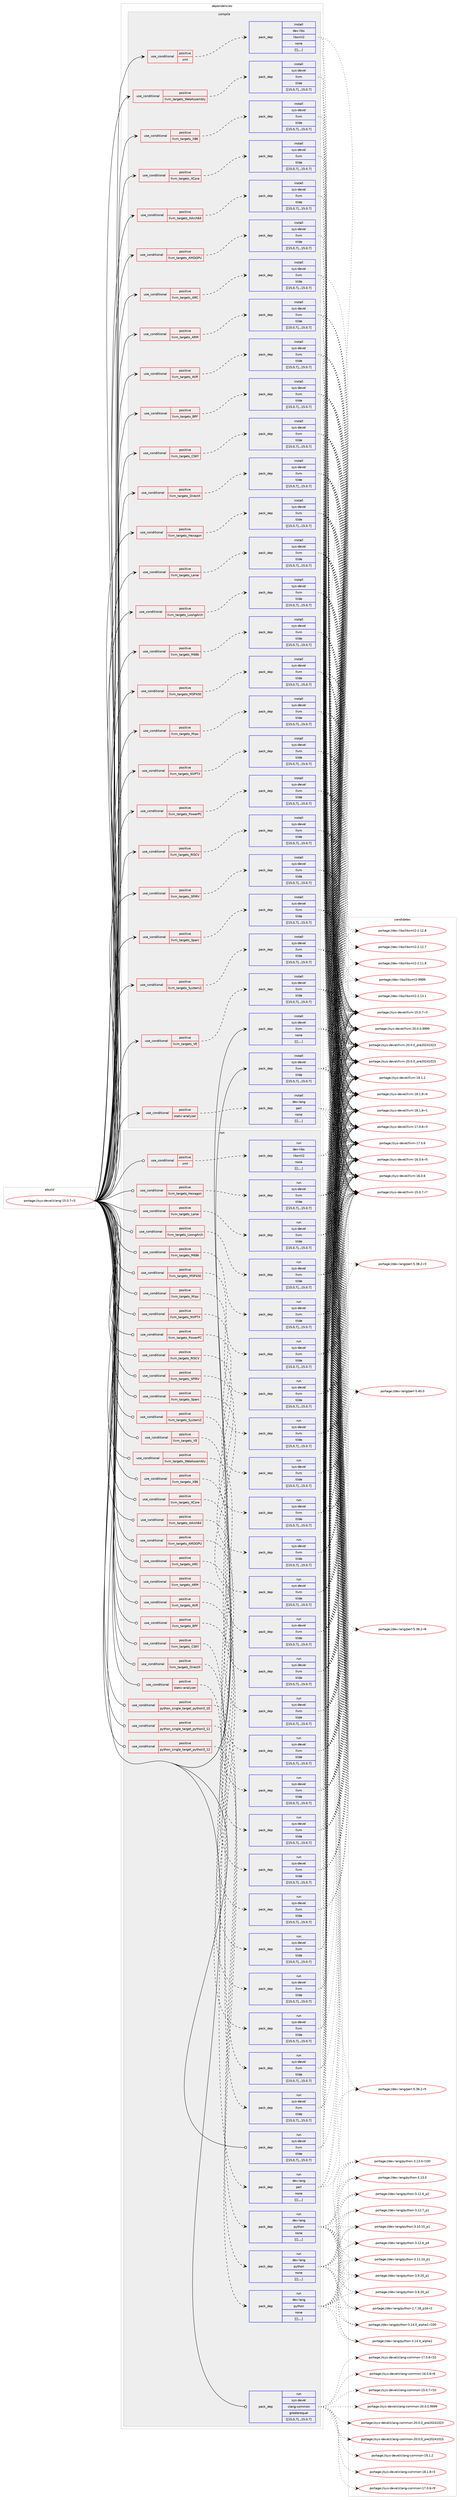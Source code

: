 digraph prolog {

# *************
# Graph options
# *************

newrank=true;
concentrate=true;
compound=true;
graph [rankdir=LR,fontname=Helvetica,fontsize=10,ranksep=1.5];#, ranksep=2.5, nodesep=0.2];
edge  [arrowhead=vee];
node  [fontname=Helvetica,fontsize=10];

# **********
# The ebuild
# **********

subgraph cluster_leftcol {
color=gray;
label=<<i>ebuild</i>>;
id [label="portage://sys-devel/clang-15.0.7-r3", color=red, width=4, href="../sys-devel/clang-15.0.7-r3.svg"];
}

# ****************
# The dependencies
# ****************

subgraph cluster_midcol {
color=gray;
label=<<i>dependencies</i>>;
subgraph cluster_compile {
fillcolor="#eeeeee";
style=filled;
label=<<i>compile</i>>;
subgraph cond121520 {
dependency455552 [label=<<TABLE BORDER="0" CELLBORDER="1" CELLSPACING="0" CELLPADDING="4"><TR><TD ROWSPAN="3" CELLPADDING="10">use_conditional</TD></TR><TR><TD>positive</TD></TR><TR><TD>llvm_targets_AArch64</TD></TR></TABLE>>, shape=none, color=red];
subgraph pack330814 {
dependency455597 [label=<<TABLE BORDER="0" CELLBORDER="1" CELLSPACING="0" CELLPADDING="4" WIDTH="220"><TR><TD ROWSPAN="6" CELLPADDING="30">pack_dep</TD></TR><TR><TD WIDTH="110">install</TD></TR><TR><TD>sys-devel</TD></TR><TR><TD>llvm</TD></TR><TR><TD>tilde</TD></TR><TR><TD>[[15,0,7],,,15.0.7]</TD></TR></TABLE>>, shape=none, color=blue];
}
dependency455552:e -> dependency455597:w [weight=20,style="dashed",arrowhead="vee"];
}
id:e -> dependency455552:w [weight=20,style="solid",arrowhead="vee"];
subgraph cond121545 {
dependency455613 [label=<<TABLE BORDER="0" CELLBORDER="1" CELLSPACING="0" CELLPADDING="4"><TR><TD ROWSPAN="3" CELLPADDING="10">use_conditional</TD></TR><TR><TD>positive</TD></TR><TR><TD>llvm_targets_AMDGPU</TD></TR></TABLE>>, shape=none, color=red];
subgraph pack330862 {
dependency455683 [label=<<TABLE BORDER="0" CELLBORDER="1" CELLSPACING="0" CELLPADDING="4" WIDTH="220"><TR><TD ROWSPAN="6" CELLPADDING="30">pack_dep</TD></TR><TR><TD WIDTH="110">install</TD></TR><TR><TD>sys-devel</TD></TR><TR><TD>llvm</TD></TR><TR><TD>tilde</TD></TR><TR><TD>[[15,0,7],,,15.0.7]</TD></TR></TABLE>>, shape=none, color=blue];
}
dependency455613:e -> dependency455683:w [weight=20,style="dashed",arrowhead="vee"];
}
id:e -> dependency455613:w [weight=20,style="solid",arrowhead="vee"];
subgraph cond121575 {
dependency455720 [label=<<TABLE BORDER="0" CELLBORDER="1" CELLSPACING="0" CELLPADDING="4"><TR><TD ROWSPAN="3" CELLPADDING="10">use_conditional</TD></TR><TR><TD>positive</TD></TR><TR><TD>llvm_targets_ARC</TD></TR></TABLE>>, shape=none, color=red];
subgraph pack330941 {
dependency455789 [label=<<TABLE BORDER="0" CELLBORDER="1" CELLSPACING="0" CELLPADDING="4" WIDTH="220"><TR><TD ROWSPAN="6" CELLPADDING="30">pack_dep</TD></TR><TR><TD WIDTH="110">install</TD></TR><TR><TD>sys-devel</TD></TR><TR><TD>llvm</TD></TR><TR><TD>tilde</TD></TR><TR><TD>[[15,0,7],,,15.0.7]</TD></TR></TABLE>>, shape=none, color=blue];
}
dependency455720:e -> dependency455789:w [weight=20,style="dashed",arrowhead="vee"];
}
id:e -> dependency455720:w [weight=20,style="solid",arrowhead="vee"];
subgraph cond121618 {
dependency455850 [label=<<TABLE BORDER="0" CELLBORDER="1" CELLSPACING="0" CELLPADDING="4"><TR><TD ROWSPAN="3" CELLPADDING="10">use_conditional</TD></TR><TR><TD>positive</TD></TR><TR><TD>llvm_targets_ARM</TD></TR></TABLE>>, shape=none, color=red];
subgraph pack331020 {
dependency455873 [label=<<TABLE BORDER="0" CELLBORDER="1" CELLSPACING="0" CELLPADDING="4" WIDTH="220"><TR><TD ROWSPAN="6" CELLPADDING="30">pack_dep</TD></TR><TR><TD WIDTH="110">install</TD></TR><TR><TD>sys-devel</TD></TR><TR><TD>llvm</TD></TR><TR><TD>tilde</TD></TR><TR><TD>[[15,0,7],,,15.0.7]</TD></TR></TABLE>>, shape=none, color=blue];
}
dependency455850:e -> dependency455873:w [weight=20,style="dashed",arrowhead="vee"];
}
id:e -> dependency455850:w [weight=20,style="solid",arrowhead="vee"];
subgraph cond121648 {
dependency455899 [label=<<TABLE BORDER="0" CELLBORDER="1" CELLSPACING="0" CELLPADDING="4"><TR><TD ROWSPAN="3" CELLPADDING="10">use_conditional</TD></TR><TR><TD>positive</TD></TR><TR><TD>llvm_targets_AVR</TD></TR></TABLE>>, shape=none, color=red];
subgraph pack331075 {
dependency455977 [label=<<TABLE BORDER="0" CELLBORDER="1" CELLSPACING="0" CELLPADDING="4" WIDTH="220"><TR><TD ROWSPAN="6" CELLPADDING="30">pack_dep</TD></TR><TR><TD WIDTH="110">install</TD></TR><TR><TD>sys-devel</TD></TR><TR><TD>llvm</TD></TR><TR><TD>tilde</TD></TR><TR><TD>[[15,0,7],,,15.0.7]</TD></TR></TABLE>>, shape=none, color=blue];
}
dependency455899:e -> dependency455977:w [weight=20,style="dashed",arrowhead="vee"];
}
id:e -> dependency455899:w [weight=20,style="solid",arrowhead="vee"];
subgraph cond121676 {
dependency456027 [label=<<TABLE BORDER="0" CELLBORDER="1" CELLSPACING="0" CELLPADDING="4"><TR><TD ROWSPAN="3" CELLPADDING="10">use_conditional</TD></TR><TR><TD>positive</TD></TR><TR><TD>llvm_targets_BPF</TD></TR></TABLE>>, shape=none, color=red];
subgraph pack331128 {
dependency456076 [label=<<TABLE BORDER="0" CELLBORDER="1" CELLSPACING="0" CELLPADDING="4" WIDTH="220"><TR><TD ROWSPAN="6" CELLPADDING="30">pack_dep</TD></TR><TR><TD WIDTH="110">install</TD></TR><TR><TD>sys-devel</TD></TR><TR><TD>llvm</TD></TR><TR><TD>tilde</TD></TR><TR><TD>[[15,0,7],,,15.0.7]</TD></TR></TABLE>>, shape=none, color=blue];
}
dependency456027:e -> dependency456076:w [weight=20,style="dashed",arrowhead="vee"];
}
id:e -> dependency456027:w [weight=20,style="solid",arrowhead="vee"];
subgraph cond121733 {
dependency456136 [label=<<TABLE BORDER="0" CELLBORDER="1" CELLSPACING="0" CELLPADDING="4"><TR><TD ROWSPAN="3" CELLPADDING="10">use_conditional</TD></TR><TR><TD>positive</TD></TR><TR><TD>llvm_targets_CSKY</TD></TR></TABLE>>, shape=none, color=red];
subgraph pack331215 {
dependency456212 [label=<<TABLE BORDER="0" CELLBORDER="1" CELLSPACING="0" CELLPADDING="4" WIDTH="220"><TR><TD ROWSPAN="6" CELLPADDING="30">pack_dep</TD></TR><TR><TD WIDTH="110">install</TD></TR><TR><TD>sys-devel</TD></TR><TR><TD>llvm</TD></TR><TR><TD>tilde</TD></TR><TR><TD>[[15,0,7],,,15.0.7]</TD></TR></TABLE>>, shape=none, color=blue];
}
dependency456136:e -> dependency456212:w [weight=20,style="dashed",arrowhead="vee"];
}
id:e -> dependency456136:w [weight=20,style="solid",arrowhead="vee"];
subgraph cond121765 {
dependency456236 [label=<<TABLE BORDER="0" CELLBORDER="1" CELLSPACING="0" CELLPADDING="4"><TR><TD ROWSPAN="3" CELLPADDING="10">use_conditional</TD></TR><TR><TD>positive</TD></TR><TR><TD>llvm_targets_DirectX</TD></TR></TABLE>>, shape=none, color=red];
subgraph pack331254 {
dependency456323 [label=<<TABLE BORDER="0" CELLBORDER="1" CELLSPACING="0" CELLPADDING="4" WIDTH="220"><TR><TD ROWSPAN="6" CELLPADDING="30">pack_dep</TD></TR><TR><TD WIDTH="110">install</TD></TR><TR><TD>sys-devel</TD></TR><TR><TD>llvm</TD></TR><TR><TD>tilde</TD></TR><TR><TD>[[15,0,7],,,15.0.7]</TD></TR></TABLE>>, shape=none, color=blue];
}
dependency456236:e -> dependency456323:w [weight=20,style="dashed",arrowhead="vee"];
}
id:e -> dependency456236:w [weight=20,style="solid",arrowhead="vee"];
subgraph cond121823 {
dependency456350 [label=<<TABLE BORDER="0" CELLBORDER="1" CELLSPACING="0" CELLPADDING="4"><TR><TD ROWSPAN="3" CELLPADDING="10">use_conditional</TD></TR><TR><TD>positive</TD></TR><TR><TD>llvm_targets_Hexagon</TD></TR></TABLE>>, shape=none, color=red];
subgraph pack331327 {
dependency456369 [label=<<TABLE BORDER="0" CELLBORDER="1" CELLSPACING="0" CELLPADDING="4" WIDTH="220"><TR><TD ROWSPAN="6" CELLPADDING="30">pack_dep</TD></TR><TR><TD WIDTH="110">install</TD></TR><TR><TD>sys-devel</TD></TR><TR><TD>llvm</TD></TR><TR><TD>tilde</TD></TR><TR><TD>[[15,0,7],,,15.0.7]</TD></TR></TABLE>>, shape=none, color=blue];
}
dependency456350:e -> dependency456369:w [weight=20,style="dashed",arrowhead="vee"];
}
id:e -> dependency456350:w [weight=20,style="solid",arrowhead="vee"];
subgraph cond121844 {
dependency456414 [label=<<TABLE BORDER="0" CELLBORDER="1" CELLSPACING="0" CELLPADDING="4"><TR><TD ROWSPAN="3" CELLPADDING="10">use_conditional</TD></TR><TR><TD>positive</TD></TR><TR><TD>llvm_targets_Lanai</TD></TR></TABLE>>, shape=none, color=red];
subgraph pack331354 {
dependency456444 [label=<<TABLE BORDER="0" CELLBORDER="1" CELLSPACING="0" CELLPADDING="4" WIDTH="220"><TR><TD ROWSPAN="6" CELLPADDING="30">pack_dep</TD></TR><TR><TD WIDTH="110">install</TD></TR><TR><TD>sys-devel</TD></TR><TR><TD>llvm</TD></TR><TR><TD>tilde</TD></TR><TR><TD>[[15,0,7],,,15.0.7]</TD></TR></TABLE>>, shape=none, color=blue];
}
dependency456414:e -> dependency456444:w [weight=20,style="dashed",arrowhead="vee"];
}
id:e -> dependency456414:w [weight=20,style="solid",arrowhead="vee"];
subgraph cond121878 {
dependency456512 [label=<<TABLE BORDER="0" CELLBORDER="1" CELLSPACING="0" CELLPADDING="4"><TR><TD ROWSPAN="3" CELLPADDING="10">use_conditional</TD></TR><TR><TD>positive</TD></TR><TR><TD>llvm_targets_LoongArch</TD></TR></TABLE>>, shape=none, color=red];
subgraph pack331433 {
dependency456577 [label=<<TABLE BORDER="0" CELLBORDER="1" CELLSPACING="0" CELLPADDING="4" WIDTH="220"><TR><TD ROWSPAN="6" CELLPADDING="30">pack_dep</TD></TR><TR><TD WIDTH="110">install</TD></TR><TR><TD>sys-devel</TD></TR><TR><TD>llvm</TD></TR><TR><TD>tilde</TD></TR><TR><TD>[[15,0,7],,,15.0.7]</TD></TR></TABLE>>, shape=none, color=blue];
}
dependency456512:e -> dependency456577:w [weight=20,style="dashed",arrowhead="vee"];
}
id:e -> dependency456512:w [weight=20,style="solid",arrowhead="vee"];
subgraph cond121919 {
dependency456604 [label=<<TABLE BORDER="0" CELLBORDER="1" CELLSPACING="0" CELLPADDING="4"><TR><TD ROWSPAN="3" CELLPADDING="10">use_conditional</TD></TR><TR><TD>positive</TD></TR><TR><TD>llvm_targets_M68k</TD></TR></TABLE>>, shape=none, color=red];
subgraph pack331461 {
dependency456630 [label=<<TABLE BORDER="0" CELLBORDER="1" CELLSPACING="0" CELLPADDING="4" WIDTH="220"><TR><TD ROWSPAN="6" CELLPADDING="30">pack_dep</TD></TR><TR><TD WIDTH="110">install</TD></TR><TR><TD>sys-devel</TD></TR><TR><TD>llvm</TD></TR><TR><TD>tilde</TD></TR><TR><TD>[[15,0,7],,,15.0.7]</TD></TR></TABLE>>, shape=none, color=blue];
}
dependency456604:e -> dependency456630:w [weight=20,style="dashed",arrowhead="vee"];
}
id:e -> dependency456604:w [weight=20,style="solid",arrowhead="vee"];
subgraph cond121952 {
dependency456656 [label=<<TABLE BORDER="0" CELLBORDER="1" CELLSPACING="0" CELLPADDING="4"><TR><TD ROWSPAN="3" CELLPADDING="10">use_conditional</TD></TR><TR><TD>positive</TD></TR><TR><TD>llvm_targets_MSP430</TD></TR></TABLE>>, shape=none, color=red];
subgraph pack331500 {
dependency456660 [label=<<TABLE BORDER="0" CELLBORDER="1" CELLSPACING="0" CELLPADDING="4" WIDTH="220"><TR><TD ROWSPAN="6" CELLPADDING="30">pack_dep</TD></TR><TR><TD WIDTH="110">install</TD></TR><TR><TD>sys-devel</TD></TR><TR><TD>llvm</TD></TR><TR><TD>tilde</TD></TR><TR><TD>[[15,0,7],,,15.0.7]</TD></TR></TABLE>>, shape=none, color=blue];
}
dependency456656:e -> dependency456660:w [weight=20,style="dashed",arrowhead="vee"];
}
id:e -> dependency456656:w [weight=20,style="solid",arrowhead="vee"];
subgraph cond121956 {
dependency456711 [label=<<TABLE BORDER="0" CELLBORDER="1" CELLSPACING="0" CELLPADDING="4"><TR><TD ROWSPAN="3" CELLPADDING="10">use_conditional</TD></TR><TR><TD>positive</TD></TR><TR><TD>llvm_targets_Mips</TD></TR></TABLE>>, shape=none, color=red];
subgraph pack331566 {
dependency456783 [label=<<TABLE BORDER="0" CELLBORDER="1" CELLSPACING="0" CELLPADDING="4" WIDTH="220"><TR><TD ROWSPAN="6" CELLPADDING="30">pack_dep</TD></TR><TR><TD WIDTH="110">install</TD></TR><TR><TD>sys-devel</TD></TR><TR><TD>llvm</TD></TR><TR><TD>tilde</TD></TR><TR><TD>[[15,0,7],,,15.0.7]</TD></TR></TABLE>>, shape=none, color=blue];
}
dependency456711:e -> dependency456783:w [weight=20,style="dashed",arrowhead="vee"];
}
id:e -> dependency456711:w [weight=20,style="solid",arrowhead="vee"];
subgraph cond122005 {
dependency456940 [label=<<TABLE BORDER="0" CELLBORDER="1" CELLSPACING="0" CELLPADDING="4"><TR><TD ROWSPAN="3" CELLPADDING="10">use_conditional</TD></TR><TR><TD>positive</TD></TR><TR><TD>llvm_targets_NVPTX</TD></TR></TABLE>>, shape=none, color=red];
subgraph pack331734 {
dependency457017 [label=<<TABLE BORDER="0" CELLBORDER="1" CELLSPACING="0" CELLPADDING="4" WIDTH="220"><TR><TD ROWSPAN="6" CELLPADDING="30">pack_dep</TD></TR><TR><TD WIDTH="110">install</TD></TR><TR><TD>sys-devel</TD></TR><TR><TD>llvm</TD></TR><TR><TD>tilde</TD></TR><TR><TD>[[15,0,7],,,15.0.7]</TD></TR></TABLE>>, shape=none, color=blue];
}
dependency456940:e -> dependency457017:w [weight=20,style="dashed",arrowhead="vee"];
}
id:e -> dependency456940:w [weight=20,style="solid",arrowhead="vee"];
subgraph cond122067 {
dependency457045 [label=<<TABLE BORDER="0" CELLBORDER="1" CELLSPACING="0" CELLPADDING="4"><TR><TD ROWSPAN="3" CELLPADDING="10">use_conditional</TD></TR><TR><TD>positive</TD></TR><TR><TD>llvm_targets_PowerPC</TD></TR></TABLE>>, shape=none, color=red];
subgraph pack331851 {
dependency457222 [label=<<TABLE BORDER="0" CELLBORDER="1" CELLSPACING="0" CELLPADDING="4" WIDTH="220"><TR><TD ROWSPAN="6" CELLPADDING="30">pack_dep</TD></TR><TR><TD WIDTH="110">install</TD></TR><TR><TD>sys-devel</TD></TR><TR><TD>llvm</TD></TR><TR><TD>tilde</TD></TR><TR><TD>[[15,0,7],,,15.0.7]</TD></TR></TABLE>>, shape=none, color=blue];
}
dependency457045:e -> dependency457222:w [weight=20,style="dashed",arrowhead="vee"];
}
id:e -> dependency457045:w [weight=20,style="solid",arrowhead="vee"];
subgraph cond122142 {
dependency457250 [label=<<TABLE BORDER="0" CELLBORDER="1" CELLSPACING="0" CELLPADDING="4"><TR><TD ROWSPAN="3" CELLPADDING="10">use_conditional</TD></TR><TR><TD>positive</TD></TR><TR><TD>llvm_targets_RISCV</TD></TR></TABLE>>, shape=none, color=red];
subgraph pack331926 {
dependency457341 [label=<<TABLE BORDER="0" CELLBORDER="1" CELLSPACING="0" CELLPADDING="4" WIDTH="220"><TR><TD ROWSPAN="6" CELLPADDING="30">pack_dep</TD></TR><TR><TD WIDTH="110">install</TD></TR><TR><TD>sys-devel</TD></TR><TR><TD>llvm</TD></TR><TR><TD>tilde</TD></TR><TR><TD>[[15,0,7],,,15.0.7]</TD></TR></TABLE>>, shape=none, color=blue];
}
dependency457250:e -> dependency457341:w [weight=20,style="dashed",arrowhead="vee"];
}
id:e -> dependency457250:w [weight=20,style="solid",arrowhead="vee"];
subgraph cond122177 {
dependency457388 [label=<<TABLE BORDER="0" CELLBORDER="1" CELLSPACING="0" CELLPADDING="4"><TR><TD ROWSPAN="3" CELLPADDING="10">use_conditional</TD></TR><TR><TD>positive</TD></TR><TR><TD>llvm_targets_SPIRV</TD></TR></TABLE>>, shape=none, color=red];
subgraph pack331997 {
dependency457392 [label=<<TABLE BORDER="0" CELLBORDER="1" CELLSPACING="0" CELLPADDING="4" WIDTH="220"><TR><TD ROWSPAN="6" CELLPADDING="30">pack_dep</TD></TR><TR><TD WIDTH="110">install</TD></TR><TR><TD>sys-devel</TD></TR><TR><TD>llvm</TD></TR><TR><TD>tilde</TD></TR><TR><TD>[[15,0,7],,,15.0.7]</TD></TR></TABLE>>, shape=none, color=blue];
}
dependency457388:e -> dependency457392:w [weight=20,style="dashed",arrowhead="vee"];
}
id:e -> dependency457388:w [weight=20,style="solid",arrowhead="vee"];
subgraph cond122187 {
dependency457400 [label=<<TABLE BORDER="0" CELLBORDER="1" CELLSPACING="0" CELLPADDING="4"><TR><TD ROWSPAN="3" CELLPADDING="10">use_conditional</TD></TR><TR><TD>positive</TD></TR><TR><TD>llvm_targets_Sparc</TD></TR></TABLE>>, shape=none, color=red];
subgraph pack332001 {
dependency457403 [label=<<TABLE BORDER="0" CELLBORDER="1" CELLSPACING="0" CELLPADDING="4" WIDTH="220"><TR><TD ROWSPAN="6" CELLPADDING="30">pack_dep</TD></TR><TR><TD WIDTH="110">install</TD></TR><TR><TD>sys-devel</TD></TR><TR><TD>llvm</TD></TR><TR><TD>tilde</TD></TR><TR><TD>[[15,0,7],,,15.0.7]</TD></TR></TABLE>>, shape=none, color=blue];
}
dependency457400:e -> dependency457403:w [weight=20,style="dashed",arrowhead="vee"];
}
id:e -> dependency457400:w [weight=20,style="solid",arrowhead="vee"];
subgraph cond122190 {
dependency457431 [label=<<TABLE BORDER="0" CELLBORDER="1" CELLSPACING="0" CELLPADDING="4"><TR><TD ROWSPAN="3" CELLPADDING="10">use_conditional</TD></TR><TR><TD>positive</TD></TR><TR><TD>llvm_targets_SystemZ</TD></TR></TABLE>>, shape=none, color=red];
subgraph pack332088 {
dependency457533 [label=<<TABLE BORDER="0" CELLBORDER="1" CELLSPACING="0" CELLPADDING="4" WIDTH="220"><TR><TD ROWSPAN="6" CELLPADDING="30">pack_dep</TD></TR><TR><TD WIDTH="110">install</TD></TR><TR><TD>sys-devel</TD></TR><TR><TD>llvm</TD></TR><TR><TD>tilde</TD></TR><TR><TD>[[15,0,7],,,15.0.7]</TD></TR></TABLE>>, shape=none, color=blue];
}
dependency457431:e -> dependency457533:w [weight=20,style="dashed",arrowhead="vee"];
}
id:e -> dependency457431:w [weight=20,style="solid",arrowhead="vee"];
subgraph cond122235 {
dependency457594 [label=<<TABLE BORDER="0" CELLBORDER="1" CELLSPACING="0" CELLPADDING="4"><TR><TD ROWSPAN="3" CELLPADDING="10">use_conditional</TD></TR><TR><TD>positive</TD></TR><TR><TD>llvm_targets_VE</TD></TR></TABLE>>, shape=none, color=red];
subgraph pack332168 {
dependency457648 [label=<<TABLE BORDER="0" CELLBORDER="1" CELLSPACING="0" CELLPADDING="4" WIDTH="220"><TR><TD ROWSPAN="6" CELLPADDING="30">pack_dep</TD></TR><TR><TD WIDTH="110">install</TD></TR><TR><TD>sys-devel</TD></TR><TR><TD>llvm</TD></TR><TR><TD>tilde</TD></TR><TR><TD>[[15,0,7],,,15.0.7]</TD></TR></TABLE>>, shape=none, color=blue];
}
dependency457594:e -> dependency457648:w [weight=20,style="dashed",arrowhead="vee"];
}
id:e -> dependency457594:w [weight=20,style="solid",arrowhead="vee"];
subgraph cond122263 {
dependency457663 [label=<<TABLE BORDER="0" CELLBORDER="1" CELLSPACING="0" CELLPADDING="4"><TR><TD ROWSPAN="3" CELLPADDING="10">use_conditional</TD></TR><TR><TD>positive</TD></TR><TR><TD>llvm_targets_WebAssembly</TD></TR></TABLE>>, shape=none, color=red];
subgraph pack332197 {
dependency457718 [label=<<TABLE BORDER="0" CELLBORDER="1" CELLSPACING="0" CELLPADDING="4" WIDTH="220"><TR><TD ROWSPAN="6" CELLPADDING="30">pack_dep</TD></TR><TR><TD WIDTH="110">install</TD></TR><TR><TD>sys-devel</TD></TR><TR><TD>llvm</TD></TR><TR><TD>tilde</TD></TR><TR><TD>[[15,0,7],,,15.0.7]</TD></TR></TABLE>>, shape=none, color=blue];
}
dependency457663:e -> dependency457718:w [weight=20,style="dashed",arrowhead="vee"];
}
id:e -> dependency457663:w [weight=20,style="solid",arrowhead="vee"];
subgraph cond122288 {
dependency457774 [label=<<TABLE BORDER="0" CELLBORDER="1" CELLSPACING="0" CELLPADDING="4"><TR><TD ROWSPAN="3" CELLPADDING="10">use_conditional</TD></TR><TR><TD>positive</TD></TR><TR><TD>llvm_targets_X86</TD></TR></TABLE>>, shape=none, color=red];
subgraph pack332269 {
dependency457812 [label=<<TABLE BORDER="0" CELLBORDER="1" CELLSPACING="0" CELLPADDING="4" WIDTH="220"><TR><TD ROWSPAN="6" CELLPADDING="30">pack_dep</TD></TR><TR><TD WIDTH="110">install</TD></TR><TR><TD>sys-devel</TD></TR><TR><TD>llvm</TD></TR><TR><TD>tilde</TD></TR><TR><TD>[[15,0,7],,,15.0.7]</TD></TR></TABLE>>, shape=none, color=blue];
}
dependency457774:e -> dependency457812:w [weight=20,style="dashed",arrowhead="vee"];
}
id:e -> dependency457774:w [weight=20,style="solid",arrowhead="vee"];
subgraph cond122305 {
dependency457912 [label=<<TABLE BORDER="0" CELLBORDER="1" CELLSPACING="0" CELLPADDING="4"><TR><TD ROWSPAN="3" CELLPADDING="10">use_conditional</TD></TR><TR><TD>positive</TD></TR><TR><TD>llvm_targets_XCore</TD></TR></TABLE>>, shape=none, color=red];
subgraph pack332368 {
dependency457943 [label=<<TABLE BORDER="0" CELLBORDER="1" CELLSPACING="0" CELLPADDING="4" WIDTH="220"><TR><TD ROWSPAN="6" CELLPADDING="30">pack_dep</TD></TR><TR><TD WIDTH="110">install</TD></TR><TR><TD>sys-devel</TD></TR><TR><TD>llvm</TD></TR><TR><TD>tilde</TD></TR><TR><TD>[[15,0,7],,,15.0.7]</TD></TR></TABLE>>, shape=none, color=blue];
}
dependency457912:e -> dependency457943:w [weight=20,style="dashed",arrowhead="vee"];
}
id:e -> dependency457912:w [weight=20,style="solid",arrowhead="vee"];
subgraph cond122355 {
dependency457975 [label=<<TABLE BORDER="0" CELLBORDER="1" CELLSPACING="0" CELLPADDING="4"><TR><TD ROWSPAN="3" CELLPADDING="10">use_conditional</TD></TR><TR><TD>positive</TD></TR><TR><TD>static-analyzer</TD></TR></TABLE>>, shape=none, color=red];
subgraph pack332435 {
dependency458041 [label=<<TABLE BORDER="0" CELLBORDER="1" CELLSPACING="0" CELLPADDING="4" WIDTH="220"><TR><TD ROWSPAN="6" CELLPADDING="30">pack_dep</TD></TR><TR><TD WIDTH="110">install</TD></TR><TR><TD>dev-lang</TD></TR><TR><TD>perl</TD></TR><TR><TD>none</TD></TR><TR><TD>[[],,,,]</TD></TR></TABLE>>, shape=none, color=blue];
}
dependency457975:e -> dependency458041:w [weight=20,style="dashed",arrowhead="vee"];
}
id:e -> dependency457975:w [weight=20,style="solid",arrowhead="vee"];
subgraph cond122386 {
dependency458089 [label=<<TABLE BORDER="0" CELLBORDER="1" CELLSPACING="0" CELLPADDING="4"><TR><TD ROWSPAN="3" CELLPADDING="10">use_conditional</TD></TR><TR><TD>positive</TD></TR><TR><TD>xml</TD></TR></TABLE>>, shape=none, color=red];
subgraph pack332460 {
dependency458092 [label=<<TABLE BORDER="0" CELLBORDER="1" CELLSPACING="0" CELLPADDING="4" WIDTH="220"><TR><TD ROWSPAN="6" CELLPADDING="30">pack_dep</TD></TR><TR><TD WIDTH="110">install</TD></TR><TR><TD>dev-libs</TD></TR><TR><TD>libxml2</TD></TR><TR><TD>none</TD></TR><TR><TD>[[],,,,]</TD></TR></TABLE>>, shape=none, color=blue];
}
dependency458089:e -> dependency458092:w [weight=20,style="dashed",arrowhead="vee"];
}
id:e -> dependency458089:w [weight=20,style="solid",arrowhead="vee"];
subgraph pack332463 {
dependency458108 [label=<<TABLE BORDER="0" CELLBORDER="1" CELLSPACING="0" CELLPADDING="4" WIDTH="220"><TR><TD ROWSPAN="6" CELLPADDING="30">pack_dep</TD></TR><TR><TD WIDTH="110">install</TD></TR><TR><TD>sys-devel</TD></TR><TR><TD>llvm</TD></TR><TR><TD>tilde</TD></TR><TR><TD>[[15,0,7],,,15.0.7]</TD></TR></TABLE>>, shape=none, color=blue];
}
id:e -> dependency458108:w [weight=20,style="solid",arrowhead="vee"];
subgraph pack332475 {
dependency458127 [label=<<TABLE BORDER="0" CELLBORDER="1" CELLSPACING="0" CELLPADDING="4" WIDTH="220"><TR><TD ROWSPAN="6" CELLPADDING="30">pack_dep</TD></TR><TR><TD WIDTH="110">install</TD></TR><TR><TD>sys-devel</TD></TR><TR><TD>llvm</TD></TR><TR><TD>none</TD></TR><TR><TD>[[],,,,]</TD></TR></TABLE>>, shape=none, color=blue];
}
id:e -> dependency458127:w [weight=20,style="solid",arrowhead="vee"];
}
subgraph cluster_compileandrun {
fillcolor="#eeeeee";
style=filled;
label=<<i>compile and run</i>>;
}
subgraph cluster_run {
fillcolor="#eeeeee";
style=filled;
label=<<i>run</i>>;
subgraph cond122427 {
dependency458162 [label=<<TABLE BORDER="0" CELLBORDER="1" CELLSPACING="0" CELLPADDING="4"><TR><TD ROWSPAN="3" CELLPADDING="10">use_conditional</TD></TR><TR><TD>positive</TD></TR><TR><TD>llvm_targets_AArch64</TD></TR></TABLE>>, shape=none, color=red];
subgraph pack332529 {
dependency458220 [label=<<TABLE BORDER="0" CELLBORDER="1" CELLSPACING="0" CELLPADDING="4" WIDTH="220"><TR><TD ROWSPAN="6" CELLPADDING="30">pack_dep</TD></TR><TR><TD WIDTH="110">run</TD></TR><TR><TD>sys-devel</TD></TR><TR><TD>llvm</TD></TR><TR><TD>tilde</TD></TR><TR><TD>[[15,0,7],,,15.0.7]</TD></TR></TABLE>>, shape=none, color=blue];
}
dependency458162:e -> dependency458220:w [weight=20,style="dashed",arrowhead="vee"];
}
id:e -> dependency458162:w [weight=20,style="solid",arrowhead="odot"];
subgraph cond122462 {
dependency458242 [label=<<TABLE BORDER="0" CELLBORDER="1" CELLSPACING="0" CELLPADDING="4"><TR><TD ROWSPAN="3" CELLPADDING="10">use_conditional</TD></TR><TR><TD>positive</TD></TR><TR><TD>llvm_targets_AMDGPU</TD></TR></TABLE>>, shape=none, color=red];
subgraph pack332585 {
dependency458343 [label=<<TABLE BORDER="0" CELLBORDER="1" CELLSPACING="0" CELLPADDING="4" WIDTH="220"><TR><TD ROWSPAN="6" CELLPADDING="30">pack_dep</TD></TR><TR><TD WIDTH="110">run</TD></TR><TR><TD>sys-devel</TD></TR><TR><TD>llvm</TD></TR><TR><TD>tilde</TD></TR><TR><TD>[[15,0,7],,,15.0.7]</TD></TR></TABLE>>, shape=none, color=blue];
}
dependency458242:e -> dependency458343:w [weight=20,style="dashed",arrowhead="vee"];
}
id:e -> dependency458242:w [weight=20,style="solid",arrowhead="odot"];
subgraph cond122514 {
dependency458385 [label=<<TABLE BORDER="0" CELLBORDER="1" CELLSPACING="0" CELLPADDING="4"><TR><TD ROWSPAN="3" CELLPADDING="10">use_conditional</TD></TR><TR><TD>positive</TD></TR><TR><TD>llvm_targets_ARC</TD></TR></TABLE>>, shape=none, color=red];
subgraph pack332664 {
dependency458445 [label=<<TABLE BORDER="0" CELLBORDER="1" CELLSPACING="0" CELLPADDING="4" WIDTH="220"><TR><TD ROWSPAN="6" CELLPADDING="30">pack_dep</TD></TR><TR><TD WIDTH="110">run</TD></TR><TR><TD>sys-devel</TD></TR><TR><TD>llvm</TD></TR><TR><TD>tilde</TD></TR><TR><TD>[[15,0,7],,,15.0.7]</TD></TR></TABLE>>, shape=none, color=blue];
}
dependency458385:e -> dependency458445:w [weight=20,style="dashed",arrowhead="vee"];
}
id:e -> dependency458385:w [weight=20,style="solid",arrowhead="odot"];
subgraph cond122545 {
dependency458490 [label=<<TABLE BORDER="0" CELLBORDER="1" CELLSPACING="0" CELLPADDING="4"><TR><TD ROWSPAN="3" CELLPADDING="10">use_conditional</TD></TR><TR><TD>positive</TD></TR><TR><TD>llvm_targets_ARM</TD></TR></TABLE>>, shape=none, color=red];
subgraph pack332715 {
dependency458515 [label=<<TABLE BORDER="0" CELLBORDER="1" CELLSPACING="0" CELLPADDING="4" WIDTH="220"><TR><TD ROWSPAN="6" CELLPADDING="30">pack_dep</TD></TR><TR><TD WIDTH="110">run</TD></TR><TR><TD>sys-devel</TD></TR><TR><TD>llvm</TD></TR><TR><TD>tilde</TD></TR><TR><TD>[[15,0,7],,,15.0.7]</TD></TR></TABLE>>, shape=none, color=blue];
}
dependency458490:e -> dependency458515:w [weight=20,style="dashed",arrowhead="vee"];
}
id:e -> dependency458490:w [weight=20,style="solid",arrowhead="odot"];
subgraph cond122563 {
dependency458561 [label=<<TABLE BORDER="0" CELLBORDER="1" CELLSPACING="0" CELLPADDING="4"><TR><TD ROWSPAN="3" CELLPADDING="10">use_conditional</TD></TR><TR><TD>positive</TD></TR><TR><TD>llvm_targets_AVR</TD></TR></TABLE>>, shape=none, color=red];
subgraph pack332775 {
dependency458604 [label=<<TABLE BORDER="0" CELLBORDER="1" CELLSPACING="0" CELLPADDING="4" WIDTH="220"><TR><TD ROWSPAN="6" CELLPADDING="30">pack_dep</TD></TR><TR><TD WIDTH="110">run</TD></TR><TR><TD>sys-devel</TD></TR><TR><TD>llvm</TD></TR><TR><TD>tilde</TD></TR><TR><TD>[[15,0,7],,,15.0.7]</TD></TR></TABLE>>, shape=none, color=blue];
}
dependency458561:e -> dependency458604:w [weight=20,style="dashed",arrowhead="vee"];
}
id:e -> dependency458561:w [weight=20,style="solid",arrowhead="odot"];
subgraph cond122588 {
dependency458613 [label=<<TABLE BORDER="0" CELLBORDER="1" CELLSPACING="0" CELLPADDING="4"><TR><TD ROWSPAN="3" CELLPADDING="10">use_conditional</TD></TR><TR><TD>positive</TD></TR><TR><TD>llvm_targets_BPF</TD></TR></TABLE>>, shape=none, color=red];
subgraph pack332805 {
dependency458657 [label=<<TABLE BORDER="0" CELLBORDER="1" CELLSPACING="0" CELLPADDING="4" WIDTH="220"><TR><TD ROWSPAN="6" CELLPADDING="30">pack_dep</TD></TR><TR><TD WIDTH="110">run</TD></TR><TR><TD>sys-devel</TD></TR><TR><TD>llvm</TD></TR><TR><TD>tilde</TD></TR><TR><TD>[[15,0,7],,,15.0.7]</TD></TR></TABLE>>, shape=none, color=blue];
}
dependency458613:e -> dependency458657:w [weight=20,style="dashed",arrowhead="vee"];
}
id:e -> dependency458613:w [weight=20,style="solid",arrowhead="odot"];
subgraph cond122605 {
dependency458718 [label=<<TABLE BORDER="0" CELLBORDER="1" CELLSPACING="0" CELLPADDING="4"><TR><TD ROWSPAN="3" CELLPADDING="10">use_conditional</TD></TR><TR><TD>positive</TD></TR><TR><TD>llvm_targets_CSKY</TD></TR></TABLE>>, shape=none, color=red];
subgraph pack332863 {
dependency458753 [label=<<TABLE BORDER="0" CELLBORDER="1" CELLSPACING="0" CELLPADDING="4" WIDTH="220"><TR><TD ROWSPAN="6" CELLPADDING="30">pack_dep</TD></TR><TR><TD WIDTH="110">run</TD></TR><TR><TD>sys-devel</TD></TR><TR><TD>llvm</TD></TR><TR><TD>tilde</TD></TR><TR><TD>[[15,0,7],,,15.0.7]</TD></TR></TABLE>>, shape=none, color=blue];
}
dependency458718:e -> dependency458753:w [weight=20,style="dashed",arrowhead="vee"];
}
id:e -> dependency458718:w [weight=20,style="solid",arrowhead="odot"];
subgraph cond122641 {
dependency458762 [label=<<TABLE BORDER="0" CELLBORDER="1" CELLSPACING="0" CELLPADDING="4"><TR><TD ROWSPAN="3" CELLPADDING="10">use_conditional</TD></TR><TR><TD>positive</TD></TR><TR><TD>llvm_targets_DirectX</TD></TR></TABLE>>, shape=none, color=red];
subgraph pack332892 {
dependency458785 [label=<<TABLE BORDER="0" CELLBORDER="1" CELLSPACING="0" CELLPADDING="4" WIDTH="220"><TR><TD ROWSPAN="6" CELLPADDING="30">pack_dep</TD></TR><TR><TD WIDTH="110">run</TD></TR><TR><TD>sys-devel</TD></TR><TR><TD>llvm</TD></TR><TR><TD>tilde</TD></TR><TR><TD>[[15,0,7],,,15.0.7]</TD></TR></TABLE>>, shape=none, color=blue];
}
dependency458762:e -> dependency458785:w [weight=20,style="dashed",arrowhead="vee"];
}
id:e -> dependency458762:w [weight=20,style="solid",arrowhead="odot"];
subgraph cond122653 {
dependency458812 [label=<<TABLE BORDER="0" CELLBORDER="1" CELLSPACING="0" CELLPADDING="4"><TR><TD ROWSPAN="3" CELLPADDING="10">use_conditional</TD></TR><TR><TD>positive</TD></TR><TR><TD>llvm_targets_Hexagon</TD></TR></TABLE>>, shape=none, color=red];
subgraph pack332922 {
dependency458863 [label=<<TABLE BORDER="0" CELLBORDER="1" CELLSPACING="0" CELLPADDING="4" WIDTH="220"><TR><TD ROWSPAN="6" CELLPADDING="30">pack_dep</TD></TR><TR><TD WIDTH="110">run</TD></TR><TR><TD>sys-devel</TD></TR><TR><TD>llvm</TD></TR><TR><TD>tilde</TD></TR><TR><TD>[[15,0,7],,,15.0.7]</TD></TR></TABLE>>, shape=none, color=blue];
}
dependency458812:e -> dependency458863:w [weight=20,style="dashed",arrowhead="vee"];
}
id:e -> dependency458812:w [weight=20,style="solid",arrowhead="odot"];
subgraph cond122698 {
dependency458985 [label=<<TABLE BORDER="0" CELLBORDER="1" CELLSPACING="0" CELLPADDING="4"><TR><TD ROWSPAN="3" CELLPADDING="10">use_conditional</TD></TR><TR><TD>positive</TD></TR><TR><TD>llvm_targets_Lanai</TD></TR></TABLE>>, shape=none, color=red];
subgraph pack333043 {
dependency459022 [label=<<TABLE BORDER="0" CELLBORDER="1" CELLSPACING="0" CELLPADDING="4" WIDTH="220"><TR><TD ROWSPAN="6" CELLPADDING="30">pack_dep</TD></TR><TR><TD WIDTH="110">run</TD></TR><TR><TD>sys-devel</TD></TR><TR><TD>llvm</TD></TR><TR><TD>tilde</TD></TR><TR><TD>[[15,0,7],,,15.0.7]</TD></TR></TABLE>>, shape=none, color=blue];
}
dependency458985:e -> dependency459022:w [weight=20,style="dashed",arrowhead="vee"];
}
id:e -> dependency458985:w [weight=20,style="solid",arrowhead="odot"];
subgraph cond122732 {
dependency459045 [label=<<TABLE BORDER="0" CELLBORDER="1" CELLSPACING="0" CELLPADDING="4"><TR><TD ROWSPAN="3" CELLPADDING="10">use_conditional</TD></TR><TR><TD>positive</TD></TR><TR><TD>llvm_targets_LoongArch</TD></TR></TABLE>>, shape=none, color=red];
subgraph pack333067 {
dependency459083 [label=<<TABLE BORDER="0" CELLBORDER="1" CELLSPACING="0" CELLPADDING="4" WIDTH="220"><TR><TD ROWSPAN="6" CELLPADDING="30">pack_dep</TD></TR><TR><TD WIDTH="110">run</TD></TR><TR><TD>sys-devel</TD></TR><TR><TD>llvm</TD></TR><TR><TD>tilde</TD></TR><TR><TD>[[15,0,7],,,15.0.7]</TD></TR></TABLE>>, shape=none, color=blue];
}
dependency459045:e -> dependency459083:w [weight=20,style="dashed",arrowhead="vee"];
}
id:e -> dependency459045:w [weight=20,style="solid",arrowhead="odot"];
subgraph cond122755 {
dependency459101 [label=<<TABLE BORDER="0" CELLBORDER="1" CELLSPACING="0" CELLPADDING="4"><TR><TD ROWSPAN="3" CELLPADDING="10">use_conditional</TD></TR><TR><TD>positive</TD></TR><TR><TD>llvm_targets_M68k</TD></TR></TABLE>>, shape=none, color=red];
subgraph pack333118 {
dependency459159 [label=<<TABLE BORDER="0" CELLBORDER="1" CELLSPACING="0" CELLPADDING="4" WIDTH="220"><TR><TD ROWSPAN="6" CELLPADDING="30">pack_dep</TD></TR><TR><TD WIDTH="110">run</TD></TR><TR><TD>sys-devel</TD></TR><TR><TD>llvm</TD></TR><TR><TD>tilde</TD></TR><TR><TD>[[15,0,7],,,15.0.7]</TD></TR></TABLE>>, shape=none, color=blue];
}
dependency459101:e -> dependency459159:w [weight=20,style="dashed",arrowhead="vee"];
}
id:e -> dependency459101:w [weight=20,style="solid",arrowhead="odot"];
subgraph cond122774 {
dependency459164 [label=<<TABLE BORDER="0" CELLBORDER="1" CELLSPACING="0" CELLPADDING="4"><TR><TD ROWSPAN="3" CELLPADDING="10">use_conditional</TD></TR><TR><TD>positive</TD></TR><TR><TD>llvm_targets_MSP430</TD></TR></TABLE>>, shape=none, color=red];
subgraph pack333161 {
dependency459200 [label=<<TABLE BORDER="0" CELLBORDER="1" CELLSPACING="0" CELLPADDING="4" WIDTH="220"><TR><TD ROWSPAN="6" CELLPADDING="30">pack_dep</TD></TR><TR><TD WIDTH="110">run</TD></TR><TR><TD>sys-devel</TD></TR><TR><TD>llvm</TD></TR><TR><TD>tilde</TD></TR><TR><TD>[[15,0,7],,,15.0.7]</TD></TR></TABLE>>, shape=none, color=blue];
}
dependency459164:e -> dependency459200:w [weight=20,style="dashed",arrowhead="vee"];
}
id:e -> dependency459164:w [weight=20,style="solid",arrowhead="odot"];
subgraph cond122798 {
dependency459221 [label=<<TABLE BORDER="0" CELLBORDER="1" CELLSPACING="0" CELLPADDING="4"><TR><TD ROWSPAN="3" CELLPADDING="10">use_conditional</TD></TR><TR><TD>positive</TD></TR><TR><TD>llvm_targets_Mips</TD></TR></TABLE>>, shape=none, color=red];
subgraph pack333186 {
dependency459233 [label=<<TABLE BORDER="0" CELLBORDER="1" CELLSPACING="0" CELLPADDING="4" WIDTH="220"><TR><TD ROWSPAN="6" CELLPADDING="30">pack_dep</TD></TR><TR><TD WIDTH="110">run</TD></TR><TR><TD>sys-devel</TD></TR><TR><TD>llvm</TD></TR><TR><TD>tilde</TD></TR><TR><TD>[[15,0,7],,,15.0.7]</TD></TR></TABLE>>, shape=none, color=blue];
}
dependency459221:e -> dependency459233:w [weight=20,style="dashed",arrowhead="vee"];
}
id:e -> dependency459221:w [weight=20,style="solid",arrowhead="odot"];
subgraph cond122805 {
dependency459237 [label=<<TABLE BORDER="0" CELLBORDER="1" CELLSPACING="0" CELLPADDING="4"><TR><TD ROWSPAN="3" CELLPADDING="10">use_conditional</TD></TR><TR><TD>positive</TD></TR><TR><TD>llvm_targets_NVPTX</TD></TR></TABLE>>, shape=none, color=red];
subgraph pack333191 {
dependency459242 [label=<<TABLE BORDER="0" CELLBORDER="1" CELLSPACING="0" CELLPADDING="4" WIDTH="220"><TR><TD ROWSPAN="6" CELLPADDING="30">pack_dep</TD></TR><TR><TD WIDTH="110">run</TD></TR><TR><TD>sys-devel</TD></TR><TR><TD>llvm</TD></TR><TR><TD>tilde</TD></TR><TR><TD>[[15,0,7],,,15.0.7]</TD></TR></TABLE>>, shape=none, color=blue];
}
dependency459237:e -> dependency459242:w [weight=20,style="dashed",arrowhead="vee"];
}
id:e -> dependency459237:w [weight=20,style="solid",arrowhead="odot"];
subgraph cond122813 {
dependency459258 [label=<<TABLE BORDER="0" CELLBORDER="1" CELLSPACING="0" CELLPADDING="4"><TR><TD ROWSPAN="3" CELLPADDING="10">use_conditional</TD></TR><TR><TD>positive</TD></TR><TR><TD>llvm_targets_PowerPC</TD></TR></TABLE>>, shape=none, color=red];
subgraph pack333208 {
dependency459260 [label=<<TABLE BORDER="0" CELLBORDER="1" CELLSPACING="0" CELLPADDING="4" WIDTH="220"><TR><TD ROWSPAN="6" CELLPADDING="30">pack_dep</TD></TR><TR><TD WIDTH="110">run</TD></TR><TR><TD>sys-devel</TD></TR><TR><TD>llvm</TD></TR><TR><TD>tilde</TD></TR><TR><TD>[[15,0,7],,,15.0.7]</TD></TR></TABLE>>, shape=none, color=blue];
}
dependency459258:e -> dependency459260:w [weight=20,style="dashed",arrowhead="vee"];
}
id:e -> dependency459258:w [weight=20,style="solid",arrowhead="odot"];
subgraph cond122820 {
dependency459307 [label=<<TABLE BORDER="0" CELLBORDER="1" CELLSPACING="0" CELLPADDING="4"><TR><TD ROWSPAN="3" CELLPADDING="10">use_conditional</TD></TR><TR><TD>positive</TD></TR><TR><TD>llvm_targets_RISCV</TD></TR></TABLE>>, shape=none, color=red];
subgraph pack333248 {
dependency459309 [label=<<TABLE BORDER="0" CELLBORDER="1" CELLSPACING="0" CELLPADDING="4" WIDTH="220"><TR><TD ROWSPAN="6" CELLPADDING="30">pack_dep</TD></TR><TR><TD WIDTH="110">run</TD></TR><TR><TD>sys-devel</TD></TR><TR><TD>llvm</TD></TR><TR><TD>tilde</TD></TR><TR><TD>[[15,0,7],,,15.0.7]</TD></TR></TABLE>>, shape=none, color=blue];
}
dependency459307:e -> dependency459309:w [weight=20,style="dashed",arrowhead="vee"];
}
id:e -> dependency459307:w [weight=20,style="solid",arrowhead="odot"];
subgraph cond122826 {
dependency459342 [label=<<TABLE BORDER="0" CELLBORDER="1" CELLSPACING="0" CELLPADDING="4"><TR><TD ROWSPAN="3" CELLPADDING="10">use_conditional</TD></TR><TR><TD>positive</TD></TR><TR><TD>llvm_targets_SPIRV</TD></TR></TABLE>>, shape=none, color=red];
subgraph pack333272 {
dependency459378 [label=<<TABLE BORDER="0" CELLBORDER="1" CELLSPACING="0" CELLPADDING="4" WIDTH="220"><TR><TD ROWSPAN="6" CELLPADDING="30">pack_dep</TD></TR><TR><TD WIDTH="110">run</TD></TR><TR><TD>sys-devel</TD></TR><TR><TD>llvm</TD></TR><TR><TD>tilde</TD></TR><TR><TD>[[15,0,7],,,15.0.7]</TD></TR></TABLE>>, shape=none, color=blue];
}
dependency459342:e -> dependency459378:w [weight=20,style="dashed",arrowhead="vee"];
}
id:e -> dependency459342:w [weight=20,style="solid",arrowhead="odot"];
subgraph cond122852 {
dependency459436 [label=<<TABLE BORDER="0" CELLBORDER="1" CELLSPACING="0" CELLPADDING="4"><TR><TD ROWSPAN="3" CELLPADDING="10">use_conditional</TD></TR><TR><TD>positive</TD></TR><TR><TD>llvm_targets_Sparc</TD></TR></TABLE>>, shape=none, color=red];
subgraph pack333349 {
dependency459475 [label=<<TABLE BORDER="0" CELLBORDER="1" CELLSPACING="0" CELLPADDING="4" WIDTH="220"><TR><TD ROWSPAN="6" CELLPADDING="30">pack_dep</TD></TR><TR><TD WIDTH="110">run</TD></TR><TR><TD>sys-devel</TD></TR><TR><TD>llvm</TD></TR><TR><TD>tilde</TD></TR><TR><TD>[[15,0,7],,,15.0.7]</TD></TR></TABLE>>, shape=none, color=blue];
}
dependency459436:e -> dependency459475:w [weight=20,style="dashed",arrowhead="vee"];
}
id:e -> dependency459436:w [weight=20,style="solid",arrowhead="odot"];
subgraph cond122880 {
dependency459496 [label=<<TABLE BORDER="0" CELLBORDER="1" CELLSPACING="0" CELLPADDING="4"><TR><TD ROWSPAN="3" CELLPADDING="10">use_conditional</TD></TR><TR><TD>positive</TD></TR><TR><TD>llvm_targets_SystemZ</TD></TR></TABLE>>, shape=none, color=red];
subgraph pack333377 {
dependency459510 [label=<<TABLE BORDER="0" CELLBORDER="1" CELLSPACING="0" CELLPADDING="4" WIDTH="220"><TR><TD ROWSPAN="6" CELLPADDING="30">pack_dep</TD></TR><TR><TD WIDTH="110">run</TD></TR><TR><TD>sys-devel</TD></TR><TR><TD>llvm</TD></TR><TR><TD>tilde</TD></TR><TR><TD>[[15,0,7],,,15.0.7]</TD></TR></TABLE>>, shape=none, color=blue];
}
dependency459496:e -> dependency459510:w [weight=20,style="dashed",arrowhead="vee"];
}
id:e -> dependency459496:w [weight=20,style="solid",arrowhead="odot"];
subgraph cond122887 {
dependency459546 [label=<<TABLE BORDER="0" CELLBORDER="1" CELLSPACING="0" CELLPADDING="4"><TR><TD ROWSPAN="3" CELLPADDING="10">use_conditional</TD></TR><TR><TD>positive</TD></TR><TR><TD>llvm_targets_VE</TD></TR></TABLE>>, shape=none, color=red];
subgraph pack333437 {
dependency459601 [label=<<TABLE BORDER="0" CELLBORDER="1" CELLSPACING="0" CELLPADDING="4" WIDTH="220"><TR><TD ROWSPAN="6" CELLPADDING="30">pack_dep</TD></TR><TR><TD WIDTH="110">run</TD></TR><TR><TD>sys-devel</TD></TR><TR><TD>llvm</TD></TR><TR><TD>tilde</TD></TR><TR><TD>[[15,0,7],,,15.0.7]</TD></TR></TABLE>>, shape=none, color=blue];
}
dependency459546:e -> dependency459601:w [weight=20,style="dashed",arrowhead="vee"];
}
id:e -> dependency459546:w [weight=20,style="solid",arrowhead="odot"];
subgraph cond122926 {
dependency459681 [label=<<TABLE BORDER="0" CELLBORDER="1" CELLSPACING="0" CELLPADDING="4"><TR><TD ROWSPAN="3" CELLPADDING="10">use_conditional</TD></TR><TR><TD>positive</TD></TR><TR><TD>llvm_targets_WebAssembly</TD></TR></TABLE>>, shape=none, color=red];
subgraph pack333528 {
dependency459728 [label=<<TABLE BORDER="0" CELLBORDER="1" CELLSPACING="0" CELLPADDING="4" WIDTH="220"><TR><TD ROWSPAN="6" CELLPADDING="30">pack_dep</TD></TR><TR><TD WIDTH="110">run</TD></TR><TR><TD>sys-devel</TD></TR><TR><TD>llvm</TD></TR><TR><TD>tilde</TD></TR><TR><TD>[[15,0,7],,,15.0.7]</TD></TR></TABLE>>, shape=none, color=blue];
}
dependency459681:e -> dependency459728:w [weight=20,style="dashed",arrowhead="vee"];
}
id:e -> dependency459681:w [weight=20,style="solid",arrowhead="odot"];
subgraph cond122966 {
dependency459813 [label=<<TABLE BORDER="0" CELLBORDER="1" CELLSPACING="0" CELLPADDING="4"><TR><TD ROWSPAN="3" CELLPADDING="10">use_conditional</TD></TR><TR><TD>positive</TD></TR><TR><TD>llvm_targets_X86</TD></TR></TABLE>>, shape=none, color=red];
subgraph pack333635 {
dependency459930 [label=<<TABLE BORDER="0" CELLBORDER="1" CELLSPACING="0" CELLPADDING="4" WIDTH="220"><TR><TD ROWSPAN="6" CELLPADDING="30">pack_dep</TD></TR><TR><TD WIDTH="110">run</TD></TR><TR><TD>sys-devel</TD></TR><TR><TD>llvm</TD></TR><TR><TD>tilde</TD></TR><TR><TD>[[15,0,7],,,15.0.7]</TD></TR></TABLE>>, shape=none, color=blue];
}
dependency459813:e -> dependency459930:w [weight=20,style="dashed",arrowhead="vee"];
}
id:e -> dependency459813:w [weight=20,style="solid",arrowhead="odot"];
subgraph cond123007 {
dependency459954 [label=<<TABLE BORDER="0" CELLBORDER="1" CELLSPACING="0" CELLPADDING="4"><TR><TD ROWSPAN="3" CELLPADDING="10">use_conditional</TD></TR><TR><TD>positive</TD></TR><TR><TD>llvm_targets_XCore</TD></TR></TABLE>>, shape=none, color=red];
subgraph pack333706 {
dependency459957 [label=<<TABLE BORDER="0" CELLBORDER="1" CELLSPACING="0" CELLPADDING="4" WIDTH="220"><TR><TD ROWSPAN="6" CELLPADDING="30">pack_dep</TD></TR><TR><TD WIDTH="110">run</TD></TR><TR><TD>sys-devel</TD></TR><TR><TD>llvm</TD></TR><TR><TD>tilde</TD></TR><TR><TD>[[15,0,7],,,15.0.7]</TD></TR></TABLE>>, shape=none, color=blue];
}
dependency459954:e -> dependency459957:w [weight=20,style="dashed",arrowhead="vee"];
}
id:e -> dependency459954:w [weight=20,style="solid",arrowhead="odot"];
subgraph cond123010 {
dependency459964 [label=<<TABLE BORDER="0" CELLBORDER="1" CELLSPACING="0" CELLPADDING="4"><TR><TD ROWSPAN="3" CELLPADDING="10">use_conditional</TD></TR><TR><TD>positive</TD></TR><TR><TD>python_single_target_python3_10</TD></TR></TABLE>>, shape=none, color=red];
subgraph pack333765 {
dependency460037 [label=<<TABLE BORDER="0" CELLBORDER="1" CELLSPACING="0" CELLPADDING="4" WIDTH="220"><TR><TD ROWSPAN="6" CELLPADDING="30">pack_dep</TD></TR><TR><TD WIDTH="110">run</TD></TR><TR><TD>dev-lang</TD></TR><TR><TD>python</TD></TR><TR><TD>none</TD></TR><TR><TD>[[],,,,]</TD></TR></TABLE>>, shape=none, color=blue];
}
dependency459964:e -> dependency460037:w [weight=20,style="dashed",arrowhead="vee"];
}
id:e -> dependency459964:w [weight=20,style="solid",arrowhead="odot"];
subgraph cond123045 {
dependency460139 [label=<<TABLE BORDER="0" CELLBORDER="1" CELLSPACING="0" CELLPADDING="4"><TR><TD ROWSPAN="3" CELLPADDING="10">use_conditional</TD></TR><TR><TD>positive</TD></TR><TR><TD>python_single_target_python3_11</TD></TR></TABLE>>, shape=none, color=red];
subgraph pack333871 {
dependency460187 [label=<<TABLE BORDER="0" CELLBORDER="1" CELLSPACING="0" CELLPADDING="4" WIDTH="220"><TR><TD ROWSPAN="6" CELLPADDING="30">pack_dep</TD></TR><TR><TD WIDTH="110">run</TD></TR><TR><TD>dev-lang</TD></TR><TR><TD>python</TD></TR><TR><TD>none</TD></TR><TR><TD>[[],,,,]</TD></TR></TABLE>>, shape=none, color=blue];
}
dependency460139:e -> dependency460187:w [weight=20,style="dashed",arrowhead="vee"];
}
id:e -> dependency460139:w [weight=20,style="solid",arrowhead="odot"];
subgraph cond123075 {
dependency460239 [label=<<TABLE BORDER="0" CELLBORDER="1" CELLSPACING="0" CELLPADDING="4"><TR><TD ROWSPAN="3" CELLPADDING="10">use_conditional</TD></TR><TR><TD>positive</TD></TR><TR><TD>python_single_target_python3_12</TD></TR></TABLE>>, shape=none, color=red];
subgraph pack333920 {
dependency460242 [label=<<TABLE BORDER="0" CELLBORDER="1" CELLSPACING="0" CELLPADDING="4" WIDTH="220"><TR><TD ROWSPAN="6" CELLPADDING="30">pack_dep</TD></TR><TR><TD WIDTH="110">run</TD></TR><TR><TD>dev-lang</TD></TR><TR><TD>python</TD></TR><TR><TD>none</TD></TR><TR><TD>[[],,,,]</TD></TR></TABLE>>, shape=none, color=blue];
}
dependency460239:e -> dependency460242:w [weight=20,style="dashed",arrowhead="vee"];
}
id:e -> dependency460239:w [weight=20,style="solid",arrowhead="odot"];
subgraph cond123083 {
dependency460261 [label=<<TABLE BORDER="0" CELLBORDER="1" CELLSPACING="0" CELLPADDING="4"><TR><TD ROWSPAN="3" CELLPADDING="10">use_conditional</TD></TR><TR><TD>positive</TD></TR><TR><TD>static-analyzer</TD></TR></TABLE>>, shape=none, color=red];
subgraph pack333945 {
dependency460281 [label=<<TABLE BORDER="0" CELLBORDER="1" CELLSPACING="0" CELLPADDING="4" WIDTH="220"><TR><TD ROWSPAN="6" CELLPADDING="30">pack_dep</TD></TR><TR><TD WIDTH="110">run</TD></TR><TR><TD>dev-lang</TD></TR><TR><TD>perl</TD></TR><TR><TD>none</TD></TR><TR><TD>[[],,,,]</TD></TR></TABLE>>, shape=none, color=blue];
}
dependency460261:e -> dependency460281:w [weight=20,style="dashed",arrowhead="vee"];
}
id:e -> dependency460261:w [weight=20,style="solid",arrowhead="odot"];
subgraph cond123092 {
dependency460283 [label=<<TABLE BORDER="0" CELLBORDER="1" CELLSPACING="0" CELLPADDING="4"><TR><TD ROWSPAN="3" CELLPADDING="10">use_conditional</TD></TR><TR><TD>positive</TD></TR><TR><TD>xml</TD></TR></TABLE>>, shape=none, color=red];
subgraph pack333949 {
dependency460311 [label=<<TABLE BORDER="0" CELLBORDER="1" CELLSPACING="0" CELLPADDING="4" WIDTH="220"><TR><TD ROWSPAN="6" CELLPADDING="30">pack_dep</TD></TR><TR><TD WIDTH="110">run</TD></TR><TR><TD>dev-libs</TD></TR><TR><TD>libxml2</TD></TR><TR><TD>none</TD></TR><TR><TD>[[],,,,]</TD></TR></TABLE>>, shape=none, color=blue];
}
dependency460283:e -> dependency460311:w [weight=20,style="dashed",arrowhead="vee"];
}
id:e -> dependency460283:w [weight=20,style="solid",arrowhead="odot"];
subgraph pack333975 {
dependency460318 [label=<<TABLE BORDER="0" CELLBORDER="1" CELLSPACING="0" CELLPADDING="4" WIDTH="220"><TR><TD ROWSPAN="6" CELLPADDING="30">pack_dep</TD></TR><TR><TD WIDTH="110">run</TD></TR><TR><TD>sys-devel</TD></TR><TR><TD>clang-common</TD></TR><TR><TD>greaterequal</TD></TR><TR><TD>[[15,0,7],,,15.0.7]</TD></TR></TABLE>>, shape=none, color=blue];
}
id:e -> dependency460318:w [weight=20,style="solid",arrowhead="odot"];
subgraph pack333977 {
dependency460337 [label=<<TABLE BORDER="0" CELLBORDER="1" CELLSPACING="0" CELLPADDING="4" WIDTH="220"><TR><TD ROWSPAN="6" CELLPADDING="30">pack_dep</TD></TR><TR><TD WIDTH="110">run</TD></TR><TR><TD>sys-devel</TD></TR><TR><TD>llvm</TD></TR><TR><TD>tilde</TD></TR><TR><TD>[[15,0,7],,,15.0.7]</TD></TR></TABLE>>, shape=none, color=blue];
}
id:e -> dependency460337:w [weight=20,style="solid",arrowhead="odot"];
}
}

# **************
# The candidates
# **************

subgraph cluster_choices {
rank=same;
color=gray;
label=<<i>candidates</i>>;

subgraph choice332688 {
color=black;
nodesep=1;
choice1151211154510010111810110847108108118109455048464846484657575757 [label="portage://sys-devel/llvm-20.0.0.9999", color=red, width=4,href="../sys-devel/llvm-20.0.0.9999.svg"];
choice115121115451001011181011084710810811810945504846484648951121141015048505249485051 [label="portage://sys-devel/llvm-20.0.0_pre20241023", color=red, width=4,href="../sys-devel/llvm-20.0.0_pre20241023.svg"];
choice115121115451001011181011084710810811810945504846484648951121141015048505249484953 [label="portage://sys-devel/llvm-20.0.0_pre20241015", color=red, width=4,href="../sys-devel/llvm-20.0.0_pre20241015.svg"];
choice115121115451001011181011084710810811810945495746494650 [label="portage://sys-devel/llvm-19.1.2", color=red, width=4,href="../sys-devel/llvm-19.1.2.svg"];
choice1151211154510010111810110847108108118109454956464946564511452 [label="portage://sys-devel/llvm-18.1.8-r4", color=red, width=4,href="../sys-devel/llvm-18.1.8-r4.svg"];
choice1151211154510010111810110847108108118109454956464946564511449 [label="portage://sys-devel/llvm-18.1.8-r1", color=red, width=4,href="../sys-devel/llvm-18.1.8-r1.svg"];
choice1151211154510010111810110847108108118109454955464846544511451 [label="portage://sys-devel/llvm-17.0.6-r3", color=red, width=4,href="../sys-devel/llvm-17.0.6-r3.svg"];
choice115121115451001011181011084710810811810945495546484654 [label="portage://sys-devel/llvm-17.0.6", color=red, width=4,href="../sys-devel/llvm-17.0.6.svg"];
choice1151211154510010111810110847108108118109454954464846544511453 [label="portage://sys-devel/llvm-16.0.6-r5", color=red, width=4,href="../sys-devel/llvm-16.0.6-r5.svg"];
choice115121115451001011181011084710810811810945495446484654 [label="portage://sys-devel/llvm-16.0.6", color=red, width=4,href="../sys-devel/llvm-16.0.6.svg"];
choice1151211154510010111810110847108108118109454953464846554511455 [label="portage://sys-devel/llvm-15.0.7-r7", color=red, width=4,href="../sys-devel/llvm-15.0.7-r7.svg"];
choice1151211154510010111810110847108108118109454953464846554511451 [label="portage://sys-devel/llvm-15.0.7-r3", color=red, width=4,href="../sys-devel/llvm-15.0.7-r3.svg"];
dependency455597:e -> choice1151211154510010111810110847108108118109455048464846484657575757:w [style=dotted,weight="100"];
dependency455597:e -> choice115121115451001011181011084710810811810945504846484648951121141015048505249485051:w [style=dotted,weight="100"];
dependency455597:e -> choice115121115451001011181011084710810811810945504846484648951121141015048505249484953:w [style=dotted,weight="100"];
dependency455597:e -> choice115121115451001011181011084710810811810945495746494650:w [style=dotted,weight="100"];
dependency455597:e -> choice1151211154510010111810110847108108118109454956464946564511452:w [style=dotted,weight="100"];
dependency455597:e -> choice1151211154510010111810110847108108118109454956464946564511449:w [style=dotted,weight="100"];
dependency455597:e -> choice1151211154510010111810110847108108118109454955464846544511451:w [style=dotted,weight="100"];
dependency455597:e -> choice115121115451001011181011084710810811810945495546484654:w [style=dotted,weight="100"];
dependency455597:e -> choice1151211154510010111810110847108108118109454954464846544511453:w [style=dotted,weight="100"];
dependency455597:e -> choice115121115451001011181011084710810811810945495446484654:w [style=dotted,weight="100"];
dependency455597:e -> choice1151211154510010111810110847108108118109454953464846554511455:w [style=dotted,weight="100"];
dependency455597:e -> choice1151211154510010111810110847108108118109454953464846554511451:w [style=dotted,weight="100"];
}
subgraph choice332707 {
color=black;
nodesep=1;
choice1151211154510010111810110847108108118109455048464846484657575757 [label="portage://sys-devel/llvm-20.0.0.9999", color=red, width=4,href="../sys-devel/llvm-20.0.0.9999.svg"];
choice115121115451001011181011084710810811810945504846484648951121141015048505249485051 [label="portage://sys-devel/llvm-20.0.0_pre20241023", color=red, width=4,href="../sys-devel/llvm-20.0.0_pre20241023.svg"];
choice115121115451001011181011084710810811810945504846484648951121141015048505249484953 [label="portage://sys-devel/llvm-20.0.0_pre20241015", color=red, width=4,href="../sys-devel/llvm-20.0.0_pre20241015.svg"];
choice115121115451001011181011084710810811810945495746494650 [label="portage://sys-devel/llvm-19.1.2", color=red, width=4,href="../sys-devel/llvm-19.1.2.svg"];
choice1151211154510010111810110847108108118109454956464946564511452 [label="portage://sys-devel/llvm-18.1.8-r4", color=red, width=4,href="../sys-devel/llvm-18.1.8-r4.svg"];
choice1151211154510010111810110847108108118109454956464946564511449 [label="portage://sys-devel/llvm-18.1.8-r1", color=red, width=4,href="../sys-devel/llvm-18.1.8-r1.svg"];
choice1151211154510010111810110847108108118109454955464846544511451 [label="portage://sys-devel/llvm-17.0.6-r3", color=red, width=4,href="../sys-devel/llvm-17.0.6-r3.svg"];
choice115121115451001011181011084710810811810945495546484654 [label="portage://sys-devel/llvm-17.0.6", color=red, width=4,href="../sys-devel/llvm-17.0.6.svg"];
choice1151211154510010111810110847108108118109454954464846544511453 [label="portage://sys-devel/llvm-16.0.6-r5", color=red, width=4,href="../sys-devel/llvm-16.0.6-r5.svg"];
choice115121115451001011181011084710810811810945495446484654 [label="portage://sys-devel/llvm-16.0.6", color=red, width=4,href="../sys-devel/llvm-16.0.6.svg"];
choice1151211154510010111810110847108108118109454953464846554511455 [label="portage://sys-devel/llvm-15.0.7-r7", color=red, width=4,href="../sys-devel/llvm-15.0.7-r7.svg"];
choice1151211154510010111810110847108108118109454953464846554511451 [label="portage://sys-devel/llvm-15.0.7-r3", color=red, width=4,href="../sys-devel/llvm-15.0.7-r3.svg"];
dependency455683:e -> choice1151211154510010111810110847108108118109455048464846484657575757:w [style=dotted,weight="100"];
dependency455683:e -> choice115121115451001011181011084710810811810945504846484648951121141015048505249485051:w [style=dotted,weight="100"];
dependency455683:e -> choice115121115451001011181011084710810811810945504846484648951121141015048505249484953:w [style=dotted,weight="100"];
dependency455683:e -> choice115121115451001011181011084710810811810945495746494650:w [style=dotted,weight="100"];
dependency455683:e -> choice1151211154510010111810110847108108118109454956464946564511452:w [style=dotted,weight="100"];
dependency455683:e -> choice1151211154510010111810110847108108118109454956464946564511449:w [style=dotted,weight="100"];
dependency455683:e -> choice1151211154510010111810110847108108118109454955464846544511451:w [style=dotted,weight="100"];
dependency455683:e -> choice115121115451001011181011084710810811810945495546484654:w [style=dotted,weight="100"];
dependency455683:e -> choice1151211154510010111810110847108108118109454954464846544511453:w [style=dotted,weight="100"];
dependency455683:e -> choice115121115451001011181011084710810811810945495446484654:w [style=dotted,weight="100"];
dependency455683:e -> choice1151211154510010111810110847108108118109454953464846554511455:w [style=dotted,weight="100"];
dependency455683:e -> choice1151211154510010111810110847108108118109454953464846554511451:w [style=dotted,weight="100"];
}
subgraph choice332717 {
color=black;
nodesep=1;
choice1151211154510010111810110847108108118109455048464846484657575757 [label="portage://sys-devel/llvm-20.0.0.9999", color=red, width=4,href="../sys-devel/llvm-20.0.0.9999.svg"];
choice115121115451001011181011084710810811810945504846484648951121141015048505249485051 [label="portage://sys-devel/llvm-20.0.0_pre20241023", color=red, width=4,href="../sys-devel/llvm-20.0.0_pre20241023.svg"];
choice115121115451001011181011084710810811810945504846484648951121141015048505249484953 [label="portage://sys-devel/llvm-20.0.0_pre20241015", color=red, width=4,href="../sys-devel/llvm-20.0.0_pre20241015.svg"];
choice115121115451001011181011084710810811810945495746494650 [label="portage://sys-devel/llvm-19.1.2", color=red, width=4,href="../sys-devel/llvm-19.1.2.svg"];
choice1151211154510010111810110847108108118109454956464946564511452 [label="portage://sys-devel/llvm-18.1.8-r4", color=red, width=4,href="../sys-devel/llvm-18.1.8-r4.svg"];
choice1151211154510010111810110847108108118109454956464946564511449 [label="portage://sys-devel/llvm-18.1.8-r1", color=red, width=4,href="../sys-devel/llvm-18.1.8-r1.svg"];
choice1151211154510010111810110847108108118109454955464846544511451 [label="portage://sys-devel/llvm-17.0.6-r3", color=red, width=4,href="../sys-devel/llvm-17.0.6-r3.svg"];
choice115121115451001011181011084710810811810945495546484654 [label="portage://sys-devel/llvm-17.0.6", color=red, width=4,href="../sys-devel/llvm-17.0.6.svg"];
choice1151211154510010111810110847108108118109454954464846544511453 [label="portage://sys-devel/llvm-16.0.6-r5", color=red, width=4,href="../sys-devel/llvm-16.0.6-r5.svg"];
choice115121115451001011181011084710810811810945495446484654 [label="portage://sys-devel/llvm-16.0.6", color=red, width=4,href="../sys-devel/llvm-16.0.6.svg"];
choice1151211154510010111810110847108108118109454953464846554511455 [label="portage://sys-devel/llvm-15.0.7-r7", color=red, width=4,href="../sys-devel/llvm-15.0.7-r7.svg"];
choice1151211154510010111810110847108108118109454953464846554511451 [label="portage://sys-devel/llvm-15.0.7-r3", color=red, width=4,href="../sys-devel/llvm-15.0.7-r3.svg"];
dependency455789:e -> choice1151211154510010111810110847108108118109455048464846484657575757:w [style=dotted,weight="100"];
dependency455789:e -> choice115121115451001011181011084710810811810945504846484648951121141015048505249485051:w [style=dotted,weight="100"];
dependency455789:e -> choice115121115451001011181011084710810811810945504846484648951121141015048505249484953:w [style=dotted,weight="100"];
dependency455789:e -> choice115121115451001011181011084710810811810945495746494650:w [style=dotted,weight="100"];
dependency455789:e -> choice1151211154510010111810110847108108118109454956464946564511452:w [style=dotted,weight="100"];
dependency455789:e -> choice1151211154510010111810110847108108118109454956464946564511449:w [style=dotted,weight="100"];
dependency455789:e -> choice1151211154510010111810110847108108118109454955464846544511451:w [style=dotted,weight="100"];
dependency455789:e -> choice115121115451001011181011084710810811810945495546484654:w [style=dotted,weight="100"];
dependency455789:e -> choice1151211154510010111810110847108108118109454954464846544511453:w [style=dotted,weight="100"];
dependency455789:e -> choice115121115451001011181011084710810811810945495446484654:w [style=dotted,weight="100"];
dependency455789:e -> choice1151211154510010111810110847108108118109454953464846554511455:w [style=dotted,weight="100"];
dependency455789:e -> choice1151211154510010111810110847108108118109454953464846554511451:w [style=dotted,weight="100"];
}
subgraph choice332736 {
color=black;
nodesep=1;
choice1151211154510010111810110847108108118109455048464846484657575757 [label="portage://sys-devel/llvm-20.0.0.9999", color=red, width=4,href="../sys-devel/llvm-20.0.0.9999.svg"];
choice115121115451001011181011084710810811810945504846484648951121141015048505249485051 [label="portage://sys-devel/llvm-20.0.0_pre20241023", color=red, width=4,href="../sys-devel/llvm-20.0.0_pre20241023.svg"];
choice115121115451001011181011084710810811810945504846484648951121141015048505249484953 [label="portage://sys-devel/llvm-20.0.0_pre20241015", color=red, width=4,href="../sys-devel/llvm-20.0.0_pre20241015.svg"];
choice115121115451001011181011084710810811810945495746494650 [label="portage://sys-devel/llvm-19.1.2", color=red, width=4,href="../sys-devel/llvm-19.1.2.svg"];
choice1151211154510010111810110847108108118109454956464946564511452 [label="portage://sys-devel/llvm-18.1.8-r4", color=red, width=4,href="../sys-devel/llvm-18.1.8-r4.svg"];
choice1151211154510010111810110847108108118109454956464946564511449 [label="portage://sys-devel/llvm-18.1.8-r1", color=red, width=4,href="../sys-devel/llvm-18.1.8-r1.svg"];
choice1151211154510010111810110847108108118109454955464846544511451 [label="portage://sys-devel/llvm-17.0.6-r3", color=red, width=4,href="../sys-devel/llvm-17.0.6-r3.svg"];
choice115121115451001011181011084710810811810945495546484654 [label="portage://sys-devel/llvm-17.0.6", color=red, width=4,href="../sys-devel/llvm-17.0.6.svg"];
choice1151211154510010111810110847108108118109454954464846544511453 [label="portage://sys-devel/llvm-16.0.6-r5", color=red, width=4,href="../sys-devel/llvm-16.0.6-r5.svg"];
choice115121115451001011181011084710810811810945495446484654 [label="portage://sys-devel/llvm-16.0.6", color=red, width=4,href="../sys-devel/llvm-16.0.6.svg"];
choice1151211154510010111810110847108108118109454953464846554511455 [label="portage://sys-devel/llvm-15.0.7-r7", color=red, width=4,href="../sys-devel/llvm-15.0.7-r7.svg"];
choice1151211154510010111810110847108108118109454953464846554511451 [label="portage://sys-devel/llvm-15.0.7-r3", color=red, width=4,href="../sys-devel/llvm-15.0.7-r3.svg"];
dependency455873:e -> choice1151211154510010111810110847108108118109455048464846484657575757:w [style=dotted,weight="100"];
dependency455873:e -> choice115121115451001011181011084710810811810945504846484648951121141015048505249485051:w [style=dotted,weight="100"];
dependency455873:e -> choice115121115451001011181011084710810811810945504846484648951121141015048505249484953:w [style=dotted,weight="100"];
dependency455873:e -> choice115121115451001011181011084710810811810945495746494650:w [style=dotted,weight="100"];
dependency455873:e -> choice1151211154510010111810110847108108118109454956464946564511452:w [style=dotted,weight="100"];
dependency455873:e -> choice1151211154510010111810110847108108118109454956464946564511449:w [style=dotted,weight="100"];
dependency455873:e -> choice1151211154510010111810110847108108118109454955464846544511451:w [style=dotted,weight="100"];
dependency455873:e -> choice115121115451001011181011084710810811810945495546484654:w [style=dotted,weight="100"];
dependency455873:e -> choice1151211154510010111810110847108108118109454954464846544511453:w [style=dotted,weight="100"];
dependency455873:e -> choice115121115451001011181011084710810811810945495446484654:w [style=dotted,weight="100"];
dependency455873:e -> choice1151211154510010111810110847108108118109454953464846554511455:w [style=dotted,weight="100"];
dependency455873:e -> choice1151211154510010111810110847108108118109454953464846554511451:w [style=dotted,weight="100"];
}
subgraph choice332746 {
color=black;
nodesep=1;
choice1151211154510010111810110847108108118109455048464846484657575757 [label="portage://sys-devel/llvm-20.0.0.9999", color=red, width=4,href="../sys-devel/llvm-20.0.0.9999.svg"];
choice115121115451001011181011084710810811810945504846484648951121141015048505249485051 [label="portage://sys-devel/llvm-20.0.0_pre20241023", color=red, width=4,href="../sys-devel/llvm-20.0.0_pre20241023.svg"];
choice115121115451001011181011084710810811810945504846484648951121141015048505249484953 [label="portage://sys-devel/llvm-20.0.0_pre20241015", color=red, width=4,href="../sys-devel/llvm-20.0.0_pre20241015.svg"];
choice115121115451001011181011084710810811810945495746494650 [label="portage://sys-devel/llvm-19.1.2", color=red, width=4,href="../sys-devel/llvm-19.1.2.svg"];
choice1151211154510010111810110847108108118109454956464946564511452 [label="portage://sys-devel/llvm-18.1.8-r4", color=red, width=4,href="../sys-devel/llvm-18.1.8-r4.svg"];
choice1151211154510010111810110847108108118109454956464946564511449 [label="portage://sys-devel/llvm-18.1.8-r1", color=red, width=4,href="../sys-devel/llvm-18.1.8-r1.svg"];
choice1151211154510010111810110847108108118109454955464846544511451 [label="portage://sys-devel/llvm-17.0.6-r3", color=red, width=4,href="../sys-devel/llvm-17.0.6-r3.svg"];
choice115121115451001011181011084710810811810945495546484654 [label="portage://sys-devel/llvm-17.0.6", color=red, width=4,href="../sys-devel/llvm-17.0.6.svg"];
choice1151211154510010111810110847108108118109454954464846544511453 [label="portage://sys-devel/llvm-16.0.6-r5", color=red, width=4,href="../sys-devel/llvm-16.0.6-r5.svg"];
choice115121115451001011181011084710810811810945495446484654 [label="portage://sys-devel/llvm-16.0.6", color=red, width=4,href="../sys-devel/llvm-16.0.6.svg"];
choice1151211154510010111810110847108108118109454953464846554511455 [label="portage://sys-devel/llvm-15.0.7-r7", color=red, width=4,href="../sys-devel/llvm-15.0.7-r7.svg"];
choice1151211154510010111810110847108108118109454953464846554511451 [label="portage://sys-devel/llvm-15.0.7-r3", color=red, width=4,href="../sys-devel/llvm-15.0.7-r3.svg"];
dependency455977:e -> choice1151211154510010111810110847108108118109455048464846484657575757:w [style=dotted,weight="100"];
dependency455977:e -> choice115121115451001011181011084710810811810945504846484648951121141015048505249485051:w [style=dotted,weight="100"];
dependency455977:e -> choice115121115451001011181011084710810811810945504846484648951121141015048505249484953:w [style=dotted,weight="100"];
dependency455977:e -> choice115121115451001011181011084710810811810945495746494650:w [style=dotted,weight="100"];
dependency455977:e -> choice1151211154510010111810110847108108118109454956464946564511452:w [style=dotted,weight="100"];
dependency455977:e -> choice1151211154510010111810110847108108118109454956464946564511449:w [style=dotted,weight="100"];
dependency455977:e -> choice1151211154510010111810110847108108118109454955464846544511451:w [style=dotted,weight="100"];
dependency455977:e -> choice115121115451001011181011084710810811810945495546484654:w [style=dotted,weight="100"];
dependency455977:e -> choice1151211154510010111810110847108108118109454954464846544511453:w [style=dotted,weight="100"];
dependency455977:e -> choice115121115451001011181011084710810811810945495446484654:w [style=dotted,weight="100"];
dependency455977:e -> choice1151211154510010111810110847108108118109454953464846554511455:w [style=dotted,weight="100"];
dependency455977:e -> choice1151211154510010111810110847108108118109454953464846554511451:w [style=dotted,weight="100"];
}
subgraph choice332812 {
color=black;
nodesep=1;
choice1151211154510010111810110847108108118109455048464846484657575757 [label="portage://sys-devel/llvm-20.0.0.9999", color=red, width=4,href="../sys-devel/llvm-20.0.0.9999.svg"];
choice115121115451001011181011084710810811810945504846484648951121141015048505249485051 [label="portage://sys-devel/llvm-20.0.0_pre20241023", color=red, width=4,href="../sys-devel/llvm-20.0.0_pre20241023.svg"];
choice115121115451001011181011084710810811810945504846484648951121141015048505249484953 [label="portage://sys-devel/llvm-20.0.0_pre20241015", color=red, width=4,href="../sys-devel/llvm-20.0.0_pre20241015.svg"];
choice115121115451001011181011084710810811810945495746494650 [label="portage://sys-devel/llvm-19.1.2", color=red, width=4,href="../sys-devel/llvm-19.1.2.svg"];
choice1151211154510010111810110847108108118109454956464946564511452 [label="portage://sys-devel/llvm-18.1.8-r4", color=red, width=4,href="../sys-devel/llvm-18.1.8-r4.svg"];
choice1151211154510010111810110847108108118109454956464946564511449 [label="portage://sys-devel/llvm-18.1.8-r1", color=red, width=4,href="../sys-devel/llvm-18.1.8-r1.svg"];
choice1151211154510010111810110847108108118109454955464846544511451 [label="portage://sys-devel/llvm-17.0.6-r3", color=red, width=4,href="../sys-devel/llvm-17.0.6-r3.svg"];
choice115121115451001011181011084710810811810945495546484654 [label="portage://sys-devel/llvm-17.0.6", color=red, width=4,href="../sys-devel/llvm-17.0.6.svg"];
choice1151211154510010111810110847108108118109454954464846544511453 [label="portage://sys-devel/llvm-16.0.6-r5", color=red, width=4,href="../sys-devel/llvm-16.0.6-r5.svg"];
choice115121115451001011181011084710810811810945495446484654 [label="portage://sys-devel/llvm-16.0.6", color=red, width=4,href="../sys-devel/llvm-16.0.6.svg"];
choice1151211154510010111810110847108108118109454953464846554511455 [label="portage://sys-devel/llvm-15.0.7-r7", color=red, width=4,href="../sys-devel/llvm-15.0.7-r7.svg"];
choice1151211154510010111810110847108108118109454953464846554511451 [label="portage://sys-devel/llvm-15.0.7-r3", color=red, width=4,href="../sys-devel/llvm-15.0.7-r3.svg"];
dependency456076:e -> choice1151211154510010111810110847108108118109455048464846484657575757:w [style=dotted,weight="100"];
dependency456076:e -> choice115121115451001011181011084710810811810945504846484648951121141015048505249485051:w [style=dotted,weight="100"];
dependency456076:e -> choice115121115451001011181011084710810811810945504846484648951121141015048505249484953:w [style=dotted,weight="100"];
dependency456076:e -> choice115121115451001011181011084710810811810945495746494650:w [style=dotted,weight="100"];
dependency456076:e -> choice1151211154510010111810110847108108118109454956464946564511452:w [style=dotted,weight="100"];
dependency456076:e -> choice1151211154510010111810110847108108118109454956464946564511449:w [style=dotted,weight="100"];
dependency456076:e -> choice1151211154510010111810110847108108118109454955464846544511451:w [style=dotted,weight="100"];
dependency456076:e -> choice115121115451001011181011084710810811810945495546484654:w [style=dotted,weight="100"];
dependency456076:e -> choice1151211154510010111810110847108108118109454954464846544511453:w [style=dotted,weight="100"];
dependency456076:e -> choice115121115451001011181011084710810811810945495446484654:w [style=dotted,weight="100"];
dependency456076:e -> choice1151211154510010111810110847108108118109454953464846554511455:w [style=dotted,weight="100"];
dependency456076:e -> choice1151211154510010111810110847108108118109454953464846554511451:w [style=dotted,weight="100"];
}
subgraph choice332839 {
color=black;
nodesep=1;
choice1151211154510010111810110847108108118109455048464846484657575757 [label="portage://sys-devel/llvm-20.0.0.9999", color=red, width=4,href="../sys-devel/llvm-20.0.0.9999.svg"];
choice115121115451001011181011084710810811810945504846484648951121141015048505249485051 [label="portage://sys-devel/llvm-20.0.0_pre20241023", color=red, width=4,href="../sys-devel/llvm-20.0.0_pre20241023.svg"];
choice115121115451001011181011084710810811810945504846484648951121141015048505249484953 [label="portage://sys-devel/llvm-20.0.0_pre20241015", color=red, width=4,href="../sys-devel/llvm-20.0.0_pre20241015.svg"];
choice115121115451001011181011084710810811810945495746494650 [label="portage://sys-devel/llvm-19.1.2", color=red, width=4,href="../sys-devel/llvm-19.1.2.svg"];
choice1151211154510010111810110847108108118109454956464946564511452 [label="portage://sys-devel/llvm-18.1.8-r4", color=red, width=4,href="../sys-devel/llvm-18.1.8-r4.svg"];
choice1151211154510010111810110847108108118109454956464946564511449 [label="portage://sys-devel/llvm-18.1.8-r1", color=red, width=4,href="../sys-devel/llvm-18.1.8-r1.svg"];
choice1151211154510010111810110847108108118109454955464846544511451 [label="portage://sys-devel/llvm-17.0.6-r3", color=red, width=4,href="../sys-devel/llvm-17.0.6-r3.svg"];
choice115121115451001011181011084710810811810945495546484654 [label="portage://sys-devel/llvm-17.0.6", color=red, width=4,href="../sys-devel/llvm-17.0.6.svg"];
choice1151211154510010111810110847108108118109454954464846544511453 [label="portage://sys-devel/llvm-16.0.6-r5", color=red, width=4,href="../sys-devel/llvm-16.0.6-r5.svg"];
choice115121115451001011181011084710810811810945495446484654 [label="portage://sys-devel/llvm-16.0.6", color=red, width=4,href="../sys-devel/llvm-16.0.6.svg"];
choice1151211154510010111810110847108108118109454953464846554511455 [label="portage://sys-devel/llvm-15.0.7-r7", color=red, width=4,href="../sys-devel/llvm-15.0.7-r7.svg"];
choice1151211154510010111810110847108108118109454953464846554511451 [label="portage://sys-devel/llvm-15.0.7-r3", color=red, width=4,href="../sys-devel/llvm-15.0.7-r3.svg"];
dependency456212:e -> choice1151211154510010111810110847108108118109455048464846484657575757:w [style=dotted,weight="100"];
dependency456212:e -> choice115121115451001011181011084710810811810945504846484648951121141015048505249485051:w [style=dotted,weight="100"];
dependency456212:e -> choice115121115451001011181011084710810811810945504846484648951121141015048505249484953:w [style=dotted,weight="100"];
dependency456212:e -> choice115121115451001011181011084710810811810945495746494650:w [style=dotted,weight="100"];
dependency456212:e -> choice1151211154510010111810110847108108118109454956464946564511452:w [style=dotted,weight="100"];
dependency456212:e -> choice1151211154510010111810110847108108118109454956464946564511449:w [style=dotted,weight="100"];
dependency456212:e -> choice1151211154510010111810110847108108118109454955464846544511451:w [style=dotted,weight="100"];
dependency456212:e -> choice115121115451001011181011084710810811810945495546484654:w [style=dotted,weight="100"];
dependency456212:e -> choice1151211154510010111810110847108108118109454954464846544511453:w [style=dotted,weight="100"];
dependency456212:e -> choice115121115451001011181011084710810811810945495446484654:w [style=dotted,weight="100"];
dependency456212:e -> choice1151211154510010111810110847108108118109454953464846554511455:w [style=dotted,weight="100"];
dependency456212:e -> choice1151211154510010111810110847108108118109454953464846554511451:w [style=dotted,weight="100"];
}
subgraph choice332851 {
color=black;
nodesep=1;
choice1151211154510010111810110847108108118109455048464846484657575757 [label="portage://sys-devel/llvm-20.0.0.9999", color=red, width=4,href="../sys-devel/llvm-20.0.0.9999.svg"];
choice115121115451001011181011084710810811810945504846484648951121141015048505249485051 [label="portage://sys-devel/llvm-20.0.0_pre20241023", color=red, width=4,href="../sys-devel/llvm-20.0.0_pre20241023.svg"];
choice115121115451001011181011084710810811810945504846484648951121141015048505249484953 [label="portage://sys-devel/llvm-20.0.0_pre20241015", color=red, width=4,href="../sys-devel/llvm-20.0.0_pre20241015.svg"];
choice115121115451001011181011084710810811810945495746494650 [label="portage://sys-devel/llvm-19.1.2", color=red, width=4,href="../sys-devel/llvm-19.1.2.svg"];
choice1151211154510010111810110847108108118109454956464946564511452 [label="portage://sys-devel/llvm-18.1.8-r4", color=red, width=4,href="../sys-devel/llvm-18.1.8-r4.svg"];
choice1151211154510010111810110847108108118109454956464946564511449 [label="portage://sys-devel/llvm-18.1.8-r1", color=red, width=4,href="../sys-devel/llvm-18.1.8-r1.svg"];
choice1151211154510010111810110847108108118109454955464846544511451 [label="portage://sys-devel/llvm-17.0.6-r3", color=red, width=4,href="../sys-devel/llvm-17.0.6-r3.svg"];
choice115121115451001011181011084710810811810945495546484654 [label="portage://sys-devel/llvm-17.0.6", color=red, width=4,href="../sys-devel/llvm-17.0.6.svg"];
choice1151211154510010111810110847108108118109454954464846544511453 [label="portage://sys-devel/llvm-16.0.6-r5", color=red, width=4,href="../sys-devel/llvm-16.0.6-r5.svg"];
choice115121115451001011181011084710810811810945495446484654 [label="portage://sys-devel/llvm-16.0.6", color=red, width=4,href="../sys-devel/llvm-16.0.6.svg"];
choice1151211154510010111810110847108108118109454953464846554511455 [label="portage://sys-devel/llvm-15.0.7-r7", color=red, width=4,href="../sys-devel/llvm-15.0.7-r7.svg"];
choice1151211154510010111810110847108108118109454953464846554511451 [label="portage://sys-devel/llvm-15.0.7-r3", color=red, width=4,href="../sys-devel/llvm-15.0.7-r3.svg"];
dependency456323:e -> choice1151211154510010111810110847108108118109455048464846484657575757:w [style=dotted,weight="100"];
dependency456323:e -> choice115121115451001011181011084710810811810945504846484648951121141015048505249485051:w [style=dotted,weight="100"];
dependency456323:e -> choice115121115451001011181011084710810811810945504846484648951121141015048505249484953:w [style=dotted,weight="100"];
dependency456323:e -> choice115121115451001011181011084710810811810945495746494650:w [style=dotted,weight="100"];
dependency456323:e -> choice1151211154510010111810110847108108118109454956464946564511452:w [style=dotted,weight="100"];
dependency456323:e -> choice1151211154510010111810110847108108118109454956464946564511449:w [style=dotted,weight="100"];
dependency456323:e -> choice1151211154510010111810110847108108118109454955464846544511451:w [style=dotted,weight="100"];
dependency456323:e -> choice115121115451001011181011084710810811810945495546484654:w [style=dotted,weight="100"];
dependency456323:e -> choice1151211154510010111810110847108108118109454954464846544511453:w [style=dotted,weight="100"];
dependency456323:e -> choice115121115451001011181011084710810811810945495446484654:w [style=dotted,weight="100"];
dependency456323:e -> choice1151211154510010111810110847108108118109454953464846554511455:w [style=dotted,weight="100"];
dependency456323:e -> choice1151211154510010111810110847108108118109454953464846554511451:w [style=dotted,weight="100"];
}
subgraph choice332881 {
color=black;
nodesep=1;
choice1151211154510010111810110847108108118109455048464846484657575757 [label="portage://sys-devel/llvm-20.0.0.9999", color=red, width=4,href="../sys-devel/llvm-20.0.0.9999.svg"];
choice115121115451001011181011084710810811810945504846484648951121141015048505249485051 [label="portage://sys-devel/llvm-20.0.0_pre20241023", color=red, width=4,href="../sys-devel/llvm-20.0.0_pre20241023.svg"];
choice115121115451001011181011084710810811810945504846484648951121141015048505249484953 [label="portage://sys-devel/llvm-20.0.0_pre20241015", color=red, width=4,href="../sys-devel/llvm-20.0.0_pre20241015.svg"];
choice115121115451001011181011084710810811810945495746494650 [label="portage://sys-devel/llvm-19.1.2", color=red, width=4,href="../sys-devel/llvm-19.1.2.svg"];
choice1151211154510010111810110847108108118109454956464946564511452 [label="portage://sys-devel/llvm-18.1.8-r4", color=red, width=4,href="../sys-devel/llvm-18.1.8-r4.svg"];
choice1151211154510010111810110847108108118109454956464946564511449 [label="portage://sys-devel/llvm-18.1.8-r1", color=red, width=4,href="../sys-devel/llvm-18.1.8-r1.svg"];
choice1151211154510010111810110847108108118109454955464846544511451 [label="portage://sys-devel/llvm-17.0.6-r3", color=red, width=4,href="../sys-devel/llvm-17.0.6-r3.svg"];
choice115121115451001011181011084710810811810945495546484654 [label="portage://sys-devel/llvm-17.0.6", color=red, width=4,href="../sys-devel/llvm-17.0.6.svg"];
choice1151211154510010111810110847108108118109454954464846544511453 [label="portage://sys-devel/llvm-16.0.6-r5", color=red, width=4,href="../sys-devel/llvm-16.0.6-r5.svg"];
choice115121115451001011181011084710810811810945495446484654 [label="portage://sys-devel/llvm-16.0.6", color=red, width=4,href="../sys-devel/llvm-16.0.6.svg"];
choice1151211154510010111810110847108108118109454953464846554511455 [label="portage://sys-devel/llvm-15.0.7-r7", color=red, width=4,href="../sys-devel/llvm-15.0.7-r7.svg"];
choice1151211154510010111810110847108108118109454953464846554511451 [label="portage://sys-devel/llvm-15.0.7-r3", color=red, width=4,href="../sys-devel/llvm-15.0.7-r3.svg"];
dependency456369:e -> choice1151211154510010111810110847108108118109455048464846484657575757:w [style=dotted,weight="100"];
dependency456369:e -> choice115121115451001011181011084710810811810945504846484648951121141015048505249485051:w [style=dotted,weight="100"];
dependency456369:e -> choice115121115451001011181011084710810811810945504846484648951121141015048505249484953:w [style=dotted,weight="100"];
dependency456369:e -> choice115121115451001011181011084710810811810945495746494650:w [style=dotted,weight="100"];
dependency456369:e -> choice1151211154510010111810110847108108118109454956464946564511452:w [style=dotted,weight="100"];
dependency456369:e -> choice1151211154510010111810110847108108118109454956464946564511449:w [style=dotted,weight="100"];
dependency456369:e -> choice1151211154510010111810110847108108118109454955464846544511451:w [style=dotted,weight="100"];
dependency456369:e -> choice115121115451001011181011084710810811810945495546484654:w [style=dotted,weight="100"];
dependency456369:e -> choice1151211154510010111810110847108108118109454954464846544511453:w [style=dotted,weight="100"];
dependency456369:e -> choice115121115451001011181011084710810811810945495446484654:w [style=dotted,weight="100"];
dependency456369:e -> choice1151211154510010111810110847108108118109454953464846554511455:w [style=dotted,weight="100"];
dependency456369:e -> choice1151211154510010111810110847108108118109454953464846554511451:w [style=dotted,weight="100"];
}
subgraph choice332899 {
color=black;
nodesep=1;
choice1151211154510010111810110847108108118109455048464846484657575757 [label="portage://sys-devel/llvm-20.0.0.9999", color=red, width=4,href="../sys-devel/llvm-20.0.0.9999.svg"];
choice115121115451001011181011084710810811810945504846484648951121141015048505249485051 [label="portage://sys-devel/llvm-20.0.0_pre20241023", color=red, width=4,href="../sys-devel/llvm-20.0.0_pre20241023.svg"];
choice115121115451001011181011084710810811810945504846484648951121141015048505249484953 [label="portage://sys-devel/llvm-20.0.0_pre20241015", color=red, width=4,href="../sys-devel/llvm-20.0.0_pre20241015.svg"];
choice115121115451001011181011084710810811810945495746494650 [label="portage://sys-devel/llvm-19.1.2", color=red, width=4,href="../sys-devel/llvm-19.1.2.svg"];
choice1151211154510010111810110847108108118109454956464946564511452 [label="portage://sys-devel/llvm-18.1.8-r4", color=red, width=4,href="../sys-devel/llvm-18.1.8-r4.svg"];
choice1151211154510010111810110847108108118109454956464946564511449 [label="portage://sys-devel/llvm-18.1.8-r1", color=red, width=4,href="../sys-devel/llvm-18.1.8-r1.svg"];
choice1151211154510010111810110847108108118109454955464846544511451 [label="portage://sys-devel/llvm-17.0.6-r3", color=red, width=4,href="../sys-devel/llvm-17.0.6-r3.svg"];
choice115121115451001011181011084710810811810945495546484654 [label="portage://sys-devel/llvm-17.0.6", color=red, width=4,href="../sys-devel/llvm-17.0.6.svg"];
choice1151211154510010111810110847108108118109454954464846544511453 [label="portage://sys-devel/llvm-16.0.6-r5", color=red, width=4,href="../sys-devel/llvm-16.0.6-r5.svg"];
choice115121115451001011181011084710810811810945495446484654 [label="portage://sys-devel/llvm-16.0.6", color=red, width=4,href="../sys-devel/llvm-16.0.6.svg"];
choice1151211154510010111810110847108108118109454953464846554511455 [label="portage://sys-devel/llvm-15.0.7-r7", color=red, width=4,href="../sys-devel/llvm-15.0.7-r7.svg"];
choice1151211154510010111810110847108108118109454953464846554511451 [label="portage://sys-devel/llvm-15.0.7-r3", color=red, width=4,href="../sys-devel/llvm-15.0.7-r3.svg"];
dependency456444:e -> choice1151211154510010111810110847108108118109455048464846484657575757:w [style=dotted,weight="100"];
dependency456444:e -> choice115121115451001011181011084710810811810945504846484648951121141015048505249485051:w [style=dotted,weight="100"];
dependency456444:e -> choice115121115451001011181011084710810811810945504846484648951121141015048505249484953:w [style=dotted,weight="100"];
dependency456444:e -> choice115121115451001011181011084710810811810945495746494650:w [style=dotted,weight="100"];
dependency456444:e -> choice1151211154510010111810110847108108118109454956464946564511452:w [style=dotted,weight="100"];
dependency456444:e -> choice1151211154510010111810110847108108118109454956464946564511449:w [style=dotted,weight="100"];
dependency456444:e -> choice1151211154510010111810110847108108118109454955464846544511451:w [style=dotted,weight="100"];
dependency456444:e -> choice115121115451001011181011084710810811810945495546484654:w [style=dotted,weight="100"];
dependency456444:e -> choice1151211154510010111810110847108108118109454954464846544511453:w [style=dotted,weight="100"];
dependency456444:e -> choice115121115451001011181011084710810811810945495446484654:w [style=dotted,weight="100"];
dependency456444:e -> choice1151211154510010111810110847108108118109454953464846554511455:w [style=dotted,weight="100"];
dependency456444:e -> choice1151211154510010111810110847108108118109454953464846554511451:w [style=dotted,weight="100"];
}
subgraph choice332915 {
color=black;
nodesep=1;
choice1151211154510010111810110847108108118109455048464846484657575757 [label="portage://sys-devel/llvm-20.0.0.9999", color=red, width=4,href="../sys-devel/llvm-20.0.0.9999.svg"];
choice115121115451001011181011084710810811810945504846484648951121141015048505249485051 [label="portage://sys-devel/llvm-20.0.0_pre20241023", color=red, width=4,href="../sys-devel/llvm-20.0.0_pre20241023.svg"];
choice115121115451001011181011084710810811810945504846484648951121141015048505249484953 [label="portage://sys-devel/llvm-20.0.0_pre20241015", color=red, width=4,href="../sys-devel/llvm-20.0.0_pre20241015.svg"];
choice115121115451001011181011084710810811810945495746494650 [label="portage://sys-devel/llvm-19.1.2", color=red, width=4,href="../sys-devel/llvm-19.1.2.svg"];
choice1151211154510010111810110847108108118109454956464946564511452 [label="portage://sys-devel/llvm-18.1.8-r4", color=red, width=4,href="../sys-devel/llvm-18.1.8-r4.svg"];
choice1151211154510010111810110847108108118109454956464946564511449 [label="portage://sys-devel/llvm-18.1.8-r1", color=red, width=4,href="../sys-devel/llvm-18.1.8-r1.svg"];
choice1151211154510010111810110847108108118109454955464846544511451 [label="portage://sys-devel/llvm-17.0.6-r3", color=red, width=4,href="../sys-devel/llvm-17.0.6-r3.svg"];
choice115121115451001011181011084710810811810945495546484654 [label="portage://sys-devel/llvm-17.0.6", color=red, width=4,href="../sys-devel/llvm-17.0.6.svg"];
choice1151211154510010111810110847108108118109454954464846544511453 [label="portage://sys-devel/llvm-16.0.6-r5", color=red, width=4,href="../sys-devel/llvm-16.0.6-r5.svg"];
choice115121115451001011181011084710810811810945495446484654 [label="portage://sys-devel/llvm-16.0.6", color=red, width=4,href="../sys-devel/llvm-16.0.6.svg"];
choice1151211154510010111810110847108108118109454953464846554511455 [label="portage://sys-devel/llvm-15.0.7-r7", color=red, width=4,href="../sys-devel/llvm-15.0.7-r7.svg"];
choice1151211154510010111810110847108108118109454953464846554511451 [label="portage://sys-devel/llvm-15.0.7-r3", color=red, width=4,href="../sys-devel/llvm-15.0.7-r3.svg"];
dependency456577:e -> choice1151211154510010111810110847108108118109455048464846484657575757:w [style=dotted,weight="100"];
dependency456577:e -> choice115121115451001011181011084710810811810945504846484648951121141015048505249485051:w [style=dotted,weight="100"];
dependency456577:e -> choice115121115451001011181011084710810811810945504846484648951121141015048505249484953:w [style=dotted,weight="100"];
dependency456577:e -> choice115121115451001011181011084710810811810945495746494650:w [style=dotted,weight="100"];
dependency456577:e -> choice1151211154510010111810110847108108118109454956464946564511452:w [style=dotted,weight="100"];
dependency456577:e -> choice1151211154510010111810110847108108118109454956464946564511449:w [style=dotted,weight="100"];
dependency456577:e -> choice1151211154510010111810110847108108118109454955464846544511451:w [style=dotted,weight="100"];
dependency456577:e -> choice115121115451001011181011084710810811810945495546484654:w [style=dotted,weight="100"];
dependency456577:e -> choice1151211154510010111810110847108108118109454954464846544511453:w [style=dotted,weight="100"];
dependency456577:e -> choice115121115451001011181011084710810811810945495446484654:w [style=dotted,weight="100"];
dependency456577:e -> choice1151211154510010111810110847108108118109454953464846554511455:w [style=dotted,weight="100"];
dependency456577:e -> choice1151211154510010111810110847108108118109454953464846554511451:w [style=dotted,weight="100"];
}
subgraph choice332965 {
color=black;
nodesep=1;
choice1151211154510010111810110847108108118109455048464846484657575757 [label="portage://sys-devel/llvm-20.0.0.9999", color=red, width=4,href="../sys-devel/llvm-20.0.0.9999.svg"];
choice115121115451001011181011084710810811810945504846484648951121141015048505249485051 [label="portage://sys-devel/llvm-20.0.0_pre20241023", color=red, width=4,href="../sys-devel/llvm-20.0.0_pre20241023.svg"];
choice115121115451001011181011084710810811810945504846484648951121141015048505249484953 [label="portage://sys-devel/llvm-20.0.0_pre20241015", color=red, width=4,href="../sys-devel/llvm-20.0.0_pre20241015.svg"];
choice115121115451001011181011084710810811810945495746494650 [label="portage://sys-devel/llvm-19.1.2", color=red, width=4,href="../sys-devel/llvm-19.1.2.svg"];
choice1151211154510010111810110847108108118109454956464946564511452 [label="portage://sys-devel/llvm-18.1.8-r4", color=red, width=4,href="../sys-devel/llvm-18.1.8-r4.svg"];
choice1151211154510010111810110847108108118109454956464946564511449 [label="portage://sys-devel/llvm-18.1.8-r1", color=red, width=4,href="../sys-devel/llvm-18.1.8-r1.svg"];
choice1151211154510010111810110847108108118109454955464846544511451 [label="portage://sys-devel/llvm-17.0.6-r3", color=red, width=4,href="../sys-devel/llvm-17.0.6-r3.svg"];
choice115121115451001011181011084710810811810945495546484654 [label="portage://sys-devel/llvm-17.0.6", color=red, width=4,href="../sys-devel/llvm-17.0.6.svg"];
choice1151211154510010111810110847108108118109454954464846544511453 [label="portage://sys-devel/llvm-16.0.6-r5", color=red, width=4,href="../sys-devel/llvm-16.0.6-r5.svg"];
choice115121115451001011181011084710810811810945495446484654 [label="portage://sys-devel/llvm-16.0.6", color=red, width=4,href="../sys-devel/llvm-16.0.6.svg"];
choice1151211154510010111810110847108108118109454953464846554511455 [label="portage://sys-devel/llvm-15.0.7-r7", color=red, width=4,href="../sys-devel/llvm-15.0.7-r7.svg"];
choice1151211154510010111810110847108108118109454953464846554511451 [label="portage://sys-devel/llvm-15.0.7-r3", color=red, width=4,href="../sys-devel/llvm-15.0.7-r3.svg"];
dependency456630:e -> choice1151211154510010111810110847108108118109455048464846484657575757:w [style=dotted,weight="100"];
dependency456630:e -> choice115121115451001011181011084710810811810945504846484648951121141015048505249485051:w [style=dotted,weight="100"];
dependency456630:e -> choice115121115451001011181011084710810811810945504846484648951121141015048505249484953:w [style=dotted,weight="100"];
dependency456630:e -> choice115121115451001011181011084710810811810945495746494650:w [style=dotted,weight="100"];
dependency456630:e -> choice1151211154510010111810110847108108118109454956464946564511452:w [style=dotted,weight="100"];
dependency456630:e -> choice1151211154510010111810110847108108118109454956464946564511449:w [style=dotted,weight="100"];
dependency456630:e -> choice1151211154510010111810110847108108118109454955464846544511451:w [style=dotted,weight="100"];
dependency456630:e -> choice115121115451001011181011084710810811810945495546484654:w [style=dotted,weight="100"];
dependency456630:e -> choice1151211154510010111810110847108108118109454954464846544511453:w [style=dotted,weight="100"];
dependency456630:e -> choice115121115451001011181011084710810811810945495446484654:w [style=dotted,weight="100"];
dependency456630:e -> choice1151211154510010111810110847108108118109454953464846554511455:w [style=dotted,weight="100"];
dependency456630:e -> choice1151211154510010111810110847108108118109454953464846554511451:w [style=dotted,weight="100"];
}
subgraph choice333000 {
color=black;
nodesep=1;
choice1151211154510010111810110847108108118109455048464846484657575757 [label="portage://sys-devel/llvm-20.0.0.9999", color=red, width=4,href="../sys-devel/llvm-20.0.0.9999.svg"];
choice115121115451001011181011084710810811810945504846484648951121141015048505249485051 [label="portage://sys-devel/llvm-20.0.0_pre20241023", color=red, width=4,href="../sys-devel/llvm-20.0.0_pre20241023.svg"];
choice115121115451001011181011084710810811810945504846484648951121141015048505249484953 [label="portage://sys-devel/llvm-20.0.0_pre20241015", color=red, width=4,href="../sys-devel/llvm-20.0.0_pre20241015.svg"];
choice115121115451001011181011084710810811810945495746494650 [label="portage://sys-devel/llvm-19.1.2", color=red, width=4,href="../sys-devel/llvm-19.1.2.svg"];
choice1151211154510010111810110847108108118109454956464946564511452 [label="portage://sys-devel/llvm-18.1.8-r4", color=red, width=4,href="../sys-devel/llvm-18.1.8-r4.svg"];
choice1151211154510010111810110847108108118109454956464946564511449 [label="portage://sys-devel/llvm-18.1.8-r1", color=red, width=4,href="../sys-devel/llvm-18.1.8-r1.svg"];
choice1151211154510010111810110847108108118109454955464846544511451 [label="portage://sys-devel/llvm-17.0.6-r3", color=red, width=4,href="../sys-devel/llvm-17.0.6-r3.svg"];
choice115121115451001011181011084710810811810945495546484654 [label="portage://sys-devel/llvm-17.0.6", color=red, width=4,href="../sys-devel/llvm-17.0.6.svg"];
choice1151211154510010111810110847108108118109454954464846544511453 [label="portage://sys-devel/llvm-16.0.6-r5", color=red, width=4,href="../sys-devel/llvm-16.0.6-r5.svg"];
choice115121115451001011181011084710810811810945495446484654 [label="portage://sys-devel/llvm-16.0.6", color=red, width=4,href="../sys-devel/llvm-16.0.6.svg"];
choice1151211154510010111810110847108108118109454953464846554511455 [label="portage://sys-devel/llvm-15.0.7-r7", color=red, width=4,href="../sys-devel/llvm-15.0.7-r7.svg"];
choice1151211154510010111810110847108108118109454953464846554511451 [label="portage://sys-devel/llvm-15.0.7-r3", color=red, width=4,href="../sys-devel/llvm-15.0.7-r3.svg"];
dependency456660:e -> choice1151211154510010111810110847108108118109455048464846484657575757:w [style=dotted,weight="100"];
dependency456660:e -> choice115121115451001011181011084710810811810945504846484648951121141015048505249485051:w [style=dotted,weight="100"];
dependency456660:e -> choice115121115451001011181011084710810811810945504846484648951121141015048505249484953:w [style=dotted,weight="100"];
dependency456660:e -> choice115121115451001011181011084710810811810945495746494650:w [style=dotted,weight="100"];
dependency456660:e -> choice1151211154510010111810110847108108118109454956464946564511452:w [style=dotted,weight="100"];
dependency456660:e -> choice1151211154510010111810110847108108118109454956464946564511449:w [style=dotted,weight="100"];
dependency456660:e -> choice1151211154510010111810110847108108118109454955464846544511451:w [style=dotted,weight="100"];
dependency456660:e -> choice115121115451001011181011084710810811810945495546484654:w [style=dotted,weight="100"];
dependency456660:e -> choice1151211154510010111810110847108108118109454954464846544511453:w [style=dotted,weight="100"];
dependency456660:e -> choice115121115451001011181011084710810811810945495446484654:w [style=dotted,weight="100"];
dependency456660:e -> choice1151211154510010111810110847108108118109454953464846554511455:w [style=dotted,weight="100"];
dependency456660:e -> choice1151211154510010111810110847108108118109454953464846554511451:w [style=dotted,weight="100"];
}
subgraph choice333015 {
color=black;
nodesep=1;
choice1151211154510010111810110847108108118109455048464846484657575757 [label="portage://sys-devel/llvm-20.0.0.9999", color=red, width=4,href="../sys-devel/llvm-20.0.0.9999.svg"];
choice115121115451001011181011084710810811810945504846484648951121141015048505249485051 [label="portage://sys-devel/llvm-20.0.0_pre20241023", color=red, width=4,href="../sys-devel/llvm-20.0.0_pre20241023.svg"];
choice115121115451001011181011084710810811810945504846484648951121141015048505249484953 [label="portage://sys-devel/llvm-20.0.0_pre20241015", color=red, width=4,href="../sys-devel/llvm-20.0.0_pre20241015.svg"];
choice115121115451001011181011084710810811810945495746494650 [label="portage://sys-devel/llvm-19.1.2", color=red, width=4,href="../sys-devel/llvm-19.1.2.svg"];
choice1151211154510010111810110847108108118109454956464946564511452 [label="portage://sys-devel/llvm-18.1.8-r4", color=red, width=4,href="../sys-devel/llvm-18.1.8-r4.svg"];
choice1151211154510010111810110847108108118109454956464946564511449 [label="portage://sys-devel/llvm-18.1.8-r1", color=red, width=4,href="../sys-devel/llvm-18.1.8-r1.svg"];
choice1151211154510010111810110847108108118109454955464846544511451 [label="portage://sys-devel/llvm-17.0.6-r3", color=red, width=4,href="../sys-devel/llvm-17.0.6-r3.svg"];
choice115121115451001011181011084710810811810945495546484654 [label="portage://sys-devel/llvm-17.0.6", color=red, width=4,href="../sys-devel/llvm-17.0.6.svg"];
choice1151211154510010111810110847108108118109454954464846544511453 [label="portage://sys-devel/llvm-16.0.6-r5", color=red, width=4,href="../sys-devel/llvm-16.0.6-r5.svg"];
choice115121115451001011181011084710810811810945495446484654 [label="portage://sys-devel/llvm-16.0.6", color=red, width=4,href="../sys-devel/llvm-16.0.6.svg"];
choice1151211154510010111810110847108108118109454953464846554511455 [label="portage://sys-devel/llvm-15.0.7-r7", color=red, width=4,href="../sys-devel/llvm-15.0.7-r7.svg"];
choice1151211154510010111810110847108108118109454953464846554511451 [label="portage://sys-devel/llvm-15.0.7-r3", color=red, width=4,href="../sys-devel/llvm-15.0.7-r3.svg"];
dependency456783:e -> choice1151211154510010111810110847108108118109455048464846484657575757:w [style=dotted,weight="100"];
dependency456783:e -> choice115121115451001011181011084710810811810945504846484648951121141015048505249485051:w [style=dotted,weight="100"];
dependency456783:e -> choice115121115451001011181011084710810811810945504846484648951121141015048505249484953:w [style=dotted,weight="100"];
dependency456783:e -> choice115121115451001011181011084710810811810945495746494650:w [style=dotted,weight="100"];
dependency456783:e -> choice1151211154510010111810110847108108118109454956464946564511452:w [style=dotted,weight="100"];
dependency456783:e -> choice1151211154510010111810110847108108118109454956464946564511449:w [style=dotted,weight="100"];
dependency456783:e -> choice1151211154510010111810110847108108118109454955464846544511451:w [style=dotted,weight="100"];
dependency456783:e -> choice115121115451001011181011084710810811810945495546484654:w [style=dotted,weight="100"];
dependency456783:e -> choice1151211154510010111810110847108108118109454954464846544511453:w [style=dotted,weight="100"];
dependency456783:e -> choice115121115451001011181011084710810811810945495446484654:w [style=dotted,weight="100"];
dependency456783:e -> choice1151211154510010111810110847108108118109454953464846554511455:w [style=dotted,weight="100"];
dependency456783:e -> choice1151211154510010111810110847108108118109454953464846554511451:w [style=dotted,weight="100"];
}
subgraph choice333030 {
color=black;
nodesep=1;
choice1151211154510010111810110847108108118109455048464846484657575757 [label="portage://sys-devel/llvm-20.0.0.9999", color=red, width=4,href="../sys-devel/llvm-20.0.0.9999.svg"];
choice115121115451001011181011084710810811810945504846484648951121141015048505249485051 [label="portage://sys-devel/llvm-20.0.0_pre20241023", color=red, width=4,href="../sys-devel/llvm-20.0.0_pre20241023.svg"];
choice115121115451001011181011084710810811810945504846484648951121141015048505249484953 [label="portage://sys-devel/llvm-20.0.0_pre20241015", color=red, width=4,href="../sys-devel/llvm-20.0.0_pre20241015.svg"];
choice115121115451001011181011084710810811810945495746494650 [label="portage://sys-devel/llvm-19.1.2", color=red, width=4,href="../sys-devel/llvm-19.1.2.svg"];
choice1151211154510010111810110847108108118109454956464946564511452 [label="portage://sys-devel/llvm-18.1.8-r4", color=red, width=4,href="../sys-devel/llvm-18.1.8-r4.svg"];
choice1151211154510010111810110847108108118109454956464946564511449 [label="portage://sys-devel/llvm-18.1.8-r1", color=red, width=4,href="../sys-devel/llvm-18.1.8-r1.svg"];
choice1151211154510010111810110847108108118109454955464846544511451 [label="portage://sys-devel/llvm-17.0.6-r3", color=red, width=4,href="../sys-devel/llvm-17.0.6-r3.svg"];
choice115121115451001011181011084710810811810945495546484654 [label="portage://sys-devel/llvm-17.0.6", color=red, width=4,href="../sys-devel/llvm-17.0.6.svg"];
choice1151211154510010111810110847108108118109454954464846544511453 [label="portage://sys-devel/llvm-16.0.6-r5", color=red, width=4,href="../sys-devel/llvm-16.0.6-r5.svg"];
choice115121115451001011181011084710810811810945495446484654 [label="portage://sys-devel/llvm-16.0.6", color=red, width=4,href="../sys-devel/llvm-16.0.6.svg"];
choice1151211154510010111810110847108108118109454953464846554511455 [label="portage://sys-devel/llvm-15.0.7-r7", color=red, width=4,href="../sys-devel/llvm-15.0.7-r7.svg"];
choice1151211154510010111810110847108108118109454953464846554511451 [label="portage://sys-devel/llvm-15.0.7-r3", color=red, width=4,href="../sys-devel/llvm-15.0.7-r3.svg"];
dependency457017:e -> choice1151211154510010111810110847108108118109455048464846484657575757:w [style=dotted,weight="100"];
dependency457017:e -> choice115121115451001011181011084710810811810945504846484648951121141015048505249485051:w [style=dotted,weight="100"];
dependency457017:e -> choice115121115451001011181011084710810811810945504846484648951121141015048505249484953:w [style=dotted,weight="100"];
dependency457017:e -> choice115121115451001011181011084710810811810945495746494650:w [style=dotted,weight="100"];
dependency457017:e -> choice1151211154510010111810110847108108118109454956464946564511452:w [style=dotted,weight="100"];
dependency457017:e -> choice1151211154510010111810110847108108118109454956464946564511449:w [style=dotted,weight="100"];
dependency457017:e -> choice1151211154510010111810110847108108118109454955464846544511451:w [style=dotted,weight="100"];
dependency457017:e -> choice115121115451001011181011084710810811810945495546484654:w [style=dotted,weight="100"];
dependency457017:e -> choice1151211154510010111810110847108108118109454954464846544511453:w [style=dotted,weight="100"];
dependency457017:e -> choice115121115451001011181011084710810811810945495446484654:w [style=dotted,weight="100"];
dependency457017:e -> choice1151211154510010111810110847108108118109454953464846554511455:w [style=dotted,weight="100"];
dependency457017:e -> choice1151211154510010111810110847108108118109454953464846554511451:w [style=dotted,weight="100"];
}
subgraph choice333045 {
color=black;
nodesep=1;
choice1151211154510010111810110847108108118109455048464846484657575757 [label="portage://sys-devel/llvm-20.0.0.9999", color=red, width=4,href="../sys-devel/llvm-20.0.0.9999.svg"];
choice115121115451001011181011084710810811810945504846484648951121141015048505249485051 [label="portage://sys-devel/llvm-20.0.0_pre20241023", color=red, width=4,href="../sys-devel/llvm-20.0.0_pre20241023.svg"];
choice115121115451001011181011084710810811810945504846484648951121141015048505249484953 [label="portage://sys-devel/llvm-20.0.0_pre20241015", color=red, width=4,href="../sys-devel/llvm-20.0.0_pre20241015.svg"];
choice115121115451001011181011084710810811810945495746494650 [label="portage://sys-devel/llvm-19.1.2", color=red, width=4,href="../sys-devel/llvm-19.1.2.svg"];
choice1151211154510010111810110847108108118109454956464946564511452 [label="portage://sys-devel/llvm-18.1.8-r4", color=red, width=4,href="../sys-devel/llvm-18.1.8-r4.svg"];
choice1151211154510010111810110847108108118109454956464946564511449 [label="portage://sys-devel/llvm-18.1.8-r1", color=red, width=4,href="../sys-devel/llvm-18.1.8-r1.svg"];
choice1151211154510010111810110847108108118109454955464846544511451 [label="portage://sys-devel/llvm-17.0.6-r3", color=red, width=4,href="../sys-devel/llvm-17.0.6-r3.svg"];
choice115121115451001011181011084710810811810945495546484654 [label="portage://sys-devel/llvm-17.0.6", color=red, width=4,href="../sys-devel/llvm-17.0.6.svg"];
choice1151211154510010111810110847108108118109454954464846544511453 [label="portage://sys-devel/llvm-16.0.6-r5", color=red, width=4,href="../sys-devel/llvm-16.0.6-r5.svg"];
choice115121115451001011181011084710810811810945495446484654 [label="portage://sys-devel/llvm-16.0.6", color=red, width=4,href="../sys-devel/llvm-16.0.6.svg"];
choice1151211154510010111810110847108108118109454953464846554511455 [label="portage://sys-devel/llvm-15.0.7-r7", color=red, width=4,href="../sys-devel/llvm-15.0.7-r7.svg"];
choice1151211154510010111810110847108108118109454953464846554511451 [label="portage://sys-devel/llvm-15.0.7-r3", color=red, width=4,href="../sys-devel/llvm-15.0.7-r3.svg"];
dependency457222:e -> choice1151211154510010111810110847108108118109455048464846484657575757:w [style=dotted,weight="100"];
dependency457222:e -> choice115121115451001011181011084710810811810945504846484648951121141015048505249485051:w [style=dotted,weight="100"];
dependency457222:e -> choice115121115451001011181011084710810811810945504846484648951121141015048505249484953:w [style=dotted,weight="100"];
dependency457222:e -> choice115121115451001011181011084710810811810945495746494650:w [style=dotted,weight="100"];
dependency457222:e -> choice1151211154510010111810110847108108118109454956464946564511452:w [style=dotted,weight="100"];
dependency457222:e -> choice1151211154510010111810110847108108118109454956464946564511449:w [style=dotted,weight="100"];
dependency457222:e -> choice1151211154510010111810110847108108118109454955464846544511451:w [style=dotted,weight="100"];
dependency457222:e -> choice115121115451001011181011084710810811810945495546484654:w [style=dotted,weight="100"];
dependency457222:e -> choice1151211154510010111810110847108108118109454954464846544511453:w [style=dotted,weight="100"];
dependency457222:e -> choice115121115451001011181011084710810811810945495446484654:w [style=dotted,weight="100"];
dependency457222:e -> choice1151211154510010111810110847108108118109454953464846554511455:w [style=dotted,weight="100"];
dependency457222:e -> choice1151211154510010111810110847108108118109454953464846554511451:w [style=dotted,weight="100"];
}
subgraph choice333080 {
color=black;
nodesep=1;
choice1151211154510010111810110847108108118109455048464846484657575757 [label="portage://sys-devel/llvm-20.0.0.9999", color=red, width=4,href="../sys-devel/llvm-20.0.0.9999.svg"];
choice115121115451001011181011084710810811810945504846484648951121141015048505249485051 [label="portage://sys-devel/llvm-20.0.0_pre20241023", color=red, width=4,href="../sys-devel/llvm-20.0.0_pre20241023.svg"];
choice115121115451001011181011084710810811810945504846484648951121141015048505249484953 [label="portage://sys-devel/llvm-20.0.0_pre20241015", color=red, width=4,href="../sys-devel/llvm-20.0.0_pre20241015.svg"];
choice115121115451001011181011084710810811810945495746494650 [label="portage://sys-devel/llvm-19.1.2", color=red, width=4,href="../sys-devel/llvm-19.1.2.svg"];
choice1151211154510010111810110847108108118109454956464946564511452 [label="portage://sys-devel/llvm-18.1.8-r4", color=red, width=4,href="../sys-devel/llvm-18.1.8-r4.svg"];
choice1151211154510010111810110847108108118109454956464946564511449 [label="portage://sys-devel/llvm-18.1.8-r1", color=red, width=4,href="../sys-devel/llvm-18.1.8-r1.svg"];
choice1151211154510010111810110847108108118109454955464846544511451 [label="portage://sys-devel/llvm-17.0.6-r3", color=red, width=4,href="../sys-devel/llvm-17.0.6-r3.svg"];
choice115121115451001011181011084710810811810945495546484654 [label="portage://sys-devel/llvm-17.0.6", color=red, width=4,href="../sys-devel/llvm-17.0.6.svg"];
choice1151211154510010111810110847108108118109454954464846544511453 [label="portage://sys-devel/llvm-16.0.6-r5", color=red, width=4,href="../sys-devel/llvm-16.0.6-r5.svg"];
choice115121115451001011181011084710810811810945495446484654 [label="portage://sys-devel/llvm-16.0.6", color=red, width=4,href="../sys-devel/llvm-16.0.6.svg"];
choice1151211154510010111810110847108108118109454953464846554511455 [label="portage://sys-devel/llvm-15.0.7-r7", color=red, width=4,href="../sys-devel/llvm-15.0.7-r7.svg"];
choice1151211154510010111810110847108108118109454953464846554511451 [label="portage://sys-devel/llvm-15.0.7-r3", color=red, width=4,href="../sys-devel/llvm-15.0.7-r3.svg"];
dependency457341:e -> choice1151211154510010111810110847108108118109455048464846484657575757:w [style=dotted,weight="100"];
dependency457341:e -> choice115121115451001011181011084710810811810945504846484648951121141015048505249485051:w [style=dotted,weight="100"];
dependency457341:e -> choice115121115451001011181011084710810811810945504846484648951121141015048505249484953:w [style=dotted,weight="100"];
dependency457341:e -> choice115121115451001011181011084710810811810945495746494650:w [style=dotted,weight="100"];
dependency457341:e -> choice1151211154510010111810110847108108118109454956464946564511452:w [style=dotted,weight="100"];
dependency457341:e -> choice1151211154510010111810110847108108118109454956464946564511449:w [style=dotted,weight="100"];
dependency457341:e -> choice1151211154510010111810110847108108118109454955464846544511451:w [style=dotted,weight="100"];
dependency457341:e -> choice115121115451001011181011084710810811810945495546484654:w [style=dotted,weight="100"];
dependency457341:e -> choice1151211154510010111810110847108108118109454954464846544511453:w [style=dotted,weight="100"];
dependency457341:e -> choice115121115451001011181011084710810811810945495446484654:w [style=dotted,weight="100"];
dependency457341:e -> choice1151211154510010111810110847108108118109454953464846554511455:w [style=dotted,weight="100"];
dependency457341:e -> choice1151211154510010111810110847108108118109454953464846554511451:w [style=dotted,weight="100"];
}
subgraph choice333105 {
color=black;
nodesep=1;
choice1151211154510010111810110847108108118109455048464846484657575757 [label="portage://sys-devel/llvm-20.0.0.9999", color=red, width=4,href="../sys-devel/llvm-20.0.0.9999.svg"];
choice115121115451001011181011084710810811810945504846484648951121141015048505249485051 [label="portage://sys-devel/llvm-20.0.0_pre20241023", color=red, width=4,href="../sys-devel/llvm-20.0.0_pre20241023.svg"];
choice115121115451001011181011084710810811810945504846484648951121141015048505249484953 [label="portage://sys-devel/llvm-20.0.0_pre20241015", color=red, width=4,href="../sys-devel/llvm-20.0.0_pre20241015.svg"];
choice115121115451001011181011084710810811810945495746494650 [label="portage://sys-devel/llvm-19.1.2", color=red, width=4,href="../sys-devel/llvm-19.1.2.svg"];
choice1151211154510010111810110847108108118109454956464946564511452 [label="portage://sys-devel/llvm-18.1.8-r4", color=red, width=4,href="../sys-devel/llvm-18.1.8-r4.svg"];
choice1151211154510010111810110847108108118109454956464946564511449 [label="portage://sys-devel/llvm-18.1.8-r1", color=red, width=4,href="../sys-devel/llvm-18.1.8-r1.svg"];
choice1151211154510010111810110847108108118109454955464846544511451 [label="portage://sys-devel/llvm-17.0.6-r3", color=red, width=4,href="../sys-devel/llvm-17.0.6-r3.svg"];
choice115121115451001011181011084710810811810945495546484654 [label="portage://sys-devel/llvm-17.0.6", color=red, width=4,href="../sys-devel/llvm-17.0.6.svg"];
choice1151211154510010111810110847108108118109454954464846544511453 [label="portage://sys-devel/llvm-16.0.6-r5", color=red, width=4,href="../sys-devel/llvm-16.0.6-r5.svg"];
choice115121115451001011181011084710810811810945495446484654 [label="portage://sys-devel/llvm-16.0.6", color=red, width=4,href="../sys-devel/llvm-16.0.6.svg"];
choice1151211154510010111810110847108108118109454953464846554511455 [label="portage://sys-devel/llvm-15.0.7-r7", color=red, width=4,href="../sys-devel/llvm-15.0.7-r7.svg"];
choice1151211154510010111810110847108108118109454953464846554511451 [label="portage://sys-devel/llvm-15.0.7-r3", color=red, width=4,href="../sys-devel/llvm-15.0.7-r3.svg"];
dependency457392:e -> choice1151211154510010111810110847108108118109455048464846484657575757:w [style=dotted,weight="100"];
dependency457392:e -> choice115121115451001011181011084710810811810945504846484648951121141015048505249485051:w [style=dotted,weight="100"];
dependency457392:e -> choice115121115451001011181011084710810811810945504846484648951121141015048505249484953:w [style=dotted,weight="100"];
dependency457392:e -> choice115121115451001011181011084710810811810945495746494650:w [style=dotted,weight="100"];
dependency457392:e -> choice1151211154510010111810110847108108118109454956464946564511452:w [style=dotted,weight="100"];
dependency457392:e -> choice1151211154510010111810110847108108118109454956464946564511449:w [style=dotted,weight="100"];
dependency457392:e -> choice1151211154510010111810110847108108118109454955464846544511451:w [style=dotted,weight="100"];
dependency457392:e -> choice115121115451001011181011084710810811810945495546484654:w [style=dotted,weight="100"];
dependency457392:e -> choice1151211154510010111810110847108108118109454954464846544511453:w [style=dotted,weight="100"];
dependency457392:e -> choice115121115451001011181011084710810811810945495446484654:w [style=dotted,weight="100"];
dependency457392:e -> choice1151211154510010111810110847108108118109454953464846554511455:w [style=dotted,weight="100"];
dependency457392:e -> choice1151211154510010111810110847108108118109454953464846554511451:w [style=dotted,weight="100"];
}
subgraph choice333125 {
color=black;
nodesep=1;
choice1151211154510010111810110847108108118109455048464846484657575757 [label="portage://sys-devel/llvm-20.0.0.9999", color=red, width=4,href="../sys-devel/llvm-20.0.0.9999.svg"];
choice115121115451001011181011084710810811810945504846484648951121141015048505249485051 [label="portage://sys-devel/llvm-20.0.0_pre20241023", color=red, width=4,href="../sys-devel/llvm-20.0.0_pre20241023.svg"];
choice115121115451001011181011084710810811810945504846484648951121141015048505249484953 [label="portage://sys-devel/llvm-20.0.0_pre20241015", color=red, width=4,href="../sys-devel/llvm-20.0.0_pre20241015.svg"];
choice115121115451001011181011084710810811810945495746494650 [label="portage://sys-devel/llvm-19.1.2", color=red, width=4,href="../sys-devel/llvm-19.1.2.svg"];
choice1151211154510010111810110847108108118109454956464946564511452 [label="portage://sys-devel/llvm-18.1.8-r4", color=red, width=4,href="../sys-devel/llvm-18.1.8-r4.svg"];
choice1151211154510010111810110847108108118109454956464946564511449 [label="portage://sys-devel/llvm-18.1.8-r1", color=red, width=4,href="../sys-devel/llvm-18.1.8-r1.svg"];
choice1151211154510010111810110847108108118109454955464846544511451 [label="portage://sys-devel/llvm-17.0.6-r3", color=red, width=4,href="../sys-devel/llvm-17.0.6-r3.svg"];
choice115121115451001011181011084710810811810945495546484654 [label="portage://sys-devel/llvm-17.0.6", color=red, width=4,href="../sys-devel/llvm-17.0.6.svg"];
choice1151211154510010111810110847108108118109454954464846544511453 [label="portage://sys-devel/llvm-16.0.6-r5", color=red, width=4,href="../sys-devel/llvm-16.0.6-r5.svg"];
choice115121115451001011181011084710810811810945495446484654 [label="portage://sys-devel/llvm-16.0.6", color=red, width=4,href="../sys-devel/llvm-16.0.6.svg"];
choice1151211154510010111810110847108108118109454953464846554511455 [label="portage://sys-devel/llvm-15.0.7-r7", color=red, width=4,href="../sys-devel/llvm-15.0.7-r7.svg"];
choice1151211154510010111810110847108108118109454953464846554511451 [label="portage://sys-devel/llvm-15.0.7-r3", color=red, width=4,href="../sys-devel/llvm-15.0.7-r3.svg"];
dependency457403:e -> choice1151211154510010111810110847108108118109455048464846484657575757:w [style=dotted,weight="100"];
dependency457403:e -> choice115121115451001011181011084710810811810945504846484648951121141015048505249485051:w [style=dotted,weight="100"];
dependency457403:e -> choice115121115451001011181011084710810811810945504846484648951121141015048505249484953:w [style=dotted,weight="100"];
dependency457403:e -> choice115121115451001011181011084710810811810945495746494650:w [style=dotted,weight="100"];
dependency457403:e -> choice1151211154510010111810110847108108118109454956464946564511452:w [style=dotted,weight="100"];
dependency457403:e -> choice1151211154510010111810110847108108118109454956464946564511449:w [style=dotted,weight="100"];
dependency457403:e -> choice1151211154510010111810110847108108118109454955464846544511451:w [style=dotted,weight="100"];
dependency457403:e -> choice115121115451001011181011084710810811810945495546484654:w [style=dotted,weight="100"];
dependency457403:e -> choice1151211154510010111810110847108108118109454954464846544511453:w [style=dotted,weight="100"];
dependency457403:e -> choice115121115451001011181011084710810811810945495446484654:w [style=dotted,weight="100"];
dependency457403:e -> choice1151211154510010111810110847108108118109454953464846554511455:w [style=dotted,weight="100"];
dependency457403:e -> choice1151211154510010111810110847108108118109454953464846554511451:w [style=dotted,weight="100"];
}
subgraph choice333136 {
color=black;
nodesep=1;
choice1151211154510010111810110847108108118109455048464846484657575757 [label="portage://sys-devel/llvm-20.0.0.9999", color=red, width=4,href="../sys-devel/llvm-20.0.0.9999.svg"];
choice115121115451001011181011084710810811810945504846484648951121141015048505249485051 [label="portage://sys-devel/llvm-20.0.0_pre20241023", color=red, width=4,href="../sys-devel/llvm-20.0.0_pre20241023.svg"];
choice115121115451001011181011084710810811810945504846484648951121141015048505249484953 [label="portage://sys-devel/llvm-20.0.0_pre20241015", color=red, width=4,href="../sys-devel/llvm-20.0.0_pre20241015.svg"];
choice115121115451001011181011084710810811810945495746494650 [label="portage://sys-devel/llvm-19.1.2", color=red, width=4,href="../sys-devel/llvm-19.1.2.svg"];
choice1151211154510010111810110847108108118109454956464946564511452 [label="portage://sys-devel/llvm-18.1.8-r4", color=red, width=4,href="../sys-devel/llvm-18.1.8-r4.svg"];
choice1151211154510010111810110847108108118109454956464946564511449 [label="portage://sys-devel/llvm-18.1.8-r1", color=red, width=4,href="../sys-devel/llvm-18.1.8-r1.svg"];
choice1151211154510010111810110847108108118109454955464846544511451 [label="portage://sys-devel/llvm-17.0.6-r3", color=red, width=4,href="../sys-devel/llvm-17.0.6-r3.svg"];
choice115121115451001011181011084710810811810945495546484654 [label="portage://sys-devel/llvm-17.0.6", color=red, width=4,href="../sys-devel/llvm-17.0.6.svg"];
choice1151211154510010111810110847108108118109454954464846544511453 [label="portage://sys-devel/llvm-16.0.6-r5", color=red, width=4,href="../sys-devel/llvm-16.0.6-r5.svg"];
choice115121115451001011181011084710810811810945495446484654 [label="portage://sys-devel/llvm-16.0.6", color=red, width=4,href="../sys-devel/llvm-16.0.6.svg"];
choice1151211154510010111810110847108108118109454953464846554511455 [label="portage://sys-devel/llvm-15.0.7-r7", color=red, width=4,href="../sys-devel/llvm-15.0.7-r7.svg"];
choice1151211154510010111810110847108108118109454953464846554511451 [label="portage://sys-devel/llvm-15.0.7-r3", color=red, width=4,href="../sys-devel/llvm-15.0.7-r3.svg"];
dependency457533:e -> choice1151211154510010111810110847108108118109455048464846484657575757:w [style=dotted,weight="100"];
dependency457533:e -> choice115121115451001011181011084710810811810945504846484648951121141015048505249485051:w [style=dotted,weight="100"];
dependency457533:e -> choice115121115451001011181011084710810811810945504846484648951121141015048505249484953:w [style=dotted,weight="100"];
dependency457533:e -> choice115121115451001011181011084710810811810945495746494650:w [style=dotted,weight="100"];
dependency457533:e -> choice1151211154510010111810110847108108118109454956464946564511452:w [style=dotted,weight="100"];
dependency457533:e -> choice1151211154510010111810110847108108118109454956464946564511449:w [style=dotted,weight="100"];
dependency457533:e -> choice1151211154510010111810110847108108118109454955464846544511451:w [style=dotted,weight="100"];
dependency457533:e -> choice115121115451001011181011084710810811810945495546484654:w [style=dotted,weight="100"];
dependency457533:e -> choice1151211154510010111810110847108108118109454954464846544511453:w [style=dotted,weight="100"];
dependency457533:e -> choice115121115451001011181011084710810811810945495446484654:w [style=dotted,weight="100"];
dependency457533:e -> choice1151211154510010111810110847108108118109454953464846554511455:w [style=dotted,weight="100"];
dependency457533:e -> choice1151211154510010111810110847108108118109454953464846554511451:w [style=dotted,weight="100"];
}
subgraph choice333156 {
color=black;
nodesep=1;
choice1151211154510010111810110847108108118109455048464846484657575757 [label="portage://sys-devel/llvm-20.0.0.9999", color=red, width=4,href="../sys-devel/llvm-20.0.0.9999.svg"];
choice115121115451001011181011084710810811810945504846484648951121141015048505249485051 [label="portage://sys-devel/llvm-20.0.0_pre20241023", color=red, width=4,href="../sys-devel/llvm-20.0.0_pre20241023.svg"];
choice115121115451001011181011084710810811810945504846484648951121141015048505249484953 [label="portage://sys-devel/llvm-20.0.0_pre20241015", color=red, width=4,href="../sys-devel/llvm-20.0.0_pre20241015.svg"];
choice115121115451001011181011084710810811810945495746494650 [label="portage://sys-devel/llvm-19.1.2", color=red, width=4,href="../sys-devel/llvm-19.1.2.svg"];
choice1151211154510010111810110847108108118109454956464946564511452 [label="portage://sys-devel/llvm-18.1.8-r4", color=red, width=4,href="../sys-devel/llvm-18.1.8-r4.svg"];
choice1151211154510010111810110847108108118109454956464946564511449 [label="portage://sys-devel/llvm-18.1.8-r1", color=red, width=4,href="../sys-devel/llvm-18.1.8-r1.svg"];
choice1151211154510010111810110847108108118109454955464846544511451 [label="portage://sys-devel/llvm-17.0.6-r3", color=red, width=4,href="../sys-devel/llvm-17.0.6-r3.svg"];
choice115121115451001011181011084710810811810945495546484654 [label="portage://sys-devel/llvm-17.0.6", color=red, width=4,href="../sys-devel/llvm-17.0.6.svg"];
choice1151211154510010111810110847108108118109454954464846544511453 [label="portage://sys-devel/llvm-16.0.6-r5", color=red, width=4,href="../sys-devel/llvm-16.0.6-r5.svg"];
choice115121115451001011181011084710810811810945495446484654 [label="portage://sys-devel/llvm-16.0.6", color=red, width=4,href="../sys-devel/llvm-16.0.6.svg"];
choice1151211154510010111810110847108108118109454953464846554511455 [label="portage://sys-devel/llvm-15.0.7-r7", color=red, width=4,href="../sys-devel/llvm-15.0.7-r7.svg"];
choice1151211154510010111810110847108108118109454953464846554511451 [label="portage://sys-devel/llvm-15.0.7-r3", color=red, width=4,href="../sys-devel/llvm-15.0.7-r3.svg"];
dependency457648:e -> choice1151211154510010111810110847108108118109455048464846484657575757:w [style=dotted,weight="100"];
dependency457648:e -> choice115121115451001011181011084710810811810945504846484648951121141015048505249485051:w [style=dotted,weight="100"];
dependency457648:e -> choice115121115451001011181011084710810811810945504846484648951121141015048505249484953:w [style=dotted,weight="100"];
dependency457648:e -> choice115121115451001011181011084710810811810945495746494650:w [style=dotted,weight="100"];
dependency457648:e -> choice1151211154510010111810110847108108118109454956464946564511452:w [style=dotted,weight="100"];
dependency457648:e -> choice1151211154510010111810110847108108118109454956464946564511449:w [style=dotted,weight="100"];
dependency457648:e -> choice1151211154510010111810110847108108118109454955464846544511451:w [style=dotted,weight="100"];
dependency457648:e -> choice115121115451001011181011084710810811810945495546484654:w [style=dotted,weight="100"];
dependency457648:e -> choice1151211154510010111810110847108108118109454954464846544511453:w [style=dotted,weight="100"];
dependency457648:e -> choice115121115451001011181011084710810811810945495446484654:w [style=dotted,weight="100"];
dependency457648:e -> choice1151211154510010111810110847108108118109454953464846554511455:w [style=dotted,weight="100"];
dependency457648:e -> choice1151211154510010111810110847108108118109454953464846554511451:w [style=dotted,weight="100"];
}
subgraph choice333205 {
color=black;
nodesep=1;
choice1151211154510010111810110847108108118109455048464846484657575757 [label="portage://sys-devel/llvm-20.0.0.9999", color=red, width=4,href="../sys-devel/llvm-20.0.0.9999.svg"];
choice115121115451001011181011084710810811810945504846484648951121141015048505249485051 [label="portage://sys-devel/llvm-20.0.0_pre20241023", color=red, width=4,href="../sys-devel/llvm-20.0.0_pre20241023.svg"];
choice115121115451001011181011084710810811810945504846484648951121141015048505249484953 [label="portage://sys-devel/llvm-20.0.0_pre20241015", color=red, width=4,href="../sys-devel/llvm-20.0.0_pre20241015.svg"];
choice115121115451001011181011084710810811810945495746494650 [label="portage://sys-devel/llvm-19.1.2", color=red, width=4,href="../sys-devel/llvm-19.1.2.svg"];
choice1151211154510010111810110847108108118109454956464946564511452 [label="portage://sys-devel/llvm-18.1.8-r4", color=red, width=4,href="../sys-devel/llvm-18.1.8-r4.svg"];
choice1151211154510010111810110847108108118109454956464946564511449 [label="portage://sys-devel/llvm-18.1.8-r1", color=red, width=4,href="../sys-devel/llvm-18.1.8-r1.svg"];
choice1151211154510010111810110847108108118109454955464846544511451 [label="portage://sys-devel/llvm-17.0.6-r3", color=red, width=4,href="../sys-devel/llvm-17.0.6-r3.svg"];
choice115121115451001011181011084710810811810945495546484654 [label="portage://sys-devel/llvm-17.0.6", color=red, width=4,href="../sys-devel/llvm-17.0.6.svg"];
choice1151211154510010111810110847108108118109454954464846544511453 [label="portage://sys-devel/llvm-16.0.6-r5", color=red, width=4,href="../sys-devel/llvm-16.0.6-r5.svg"];
choice115121115451001011181011084710810811810945495446484654 [label="portage://sys-devel/llvm-16.0.6", color=red, width=4,href="../sys-devel/llvm-16.0.6.svg"];
choice1151211154510010111810110847108108118109454953464846554511455 [label="portage://sys-devel/llvm-15.0.7-r7", color=red, width=4,href="../sys-devel/llvm-15.0.7-r7.svg"];
choice1151211154510010111810110847108108118109454953464846554511451 [label="portage://sys-devel/llvm-15.0.7-r3", color=red, width=4,href="../sys-devel/llvm-15.0.7-r3.svg"];
dependency457718:e -> choice1151211154510010111810110847108108118109455048464846484657575757:w [style=dotted,weight="100"];
dependency457718:e -> choice115121115451001011181011084710810811810945504846484648951121141015048505249485051:w [style=dotted,weight="100"];
dependency457718:e -> choice115121115451001011181011084710810811810945504846484648951121141015048505249484953:w [style=dotted,weight="100"];
dependency457718:e -> choice115121115451001011181011084710810811810945495746494650:w [style=dotted,weight="100"];
dependency457718:e -> choice1151211154510010111810110847108108118109454956464946564511452:w [style=dotted,weight="100"];
dependency457718:e -> choice1151211154510010111810110847108108118109454956464946564511449:w [style=dotted,weight="100"];
dependency457718:e -> choice1151211154510010111810110847108108118109454955464846544511451:w [style=dotted,weight="100"];
dependency457718:e -> choice115121115451001011181011084710810811810945495546484654:w [style=dotted,weight="100"];
dependency457718:e -> choice1151211154510010111810110847108108118109454954464846544511453:w [style=dotted,weight="100"];
dependency457718:e -> choice115121115451001011181011084710810811810945495446484654:w [style=dotted,weight="100"];
dependency457718:e -> choice1151211154510010111810110847108108118109454953464846554511455:w [style=dotted,weight="100"];
dependency457718:e -> choice1151211154510010111810110847108108118109454953464846554511451:w [style=dotted,weight="100"];
}
subgraph choice333249 {
color=black;
nodesep=1;
choice1151211154510010111810110847108108118109455048464846484657575757 [label="portage://sys-devel/llvm-20.0.0.9999", color=red, width=4,href="../sys-devel/llvm-20.0.0.9999.svg"];
choice115121115451001011181011084710810811810945504846484648951121141015048505249485051 [label="portage://sys-devel/llvm-20.0.0_pre20241023", color=red, width=4,href="../sys-devel/llvm-20.0.0_pre20241023.svg"];
choice115121115451001011181011084710810811810945504846484648951121141015048505249484953 [label="portage://sys-devel/llvm-20.0.0_pre20241015", color=red, width=4,href="../sys-devel/llvm-20.0.0_pre20241015.svg"];
choice115121115451001011181011084710810811810945495746494650 [label="portage://sys-devel/llvm-19.1.2", color=red, width=4,href="../sys-devel/llvm-19.1.2.svg"];
choice1151211154510010111810110847108108118109454956464946564511452 [label="portage://sys-devel/llvm-18.1.8-r4", color=red, width=4,href="../sys-devel/llvm-18.1.8-r4.svg"];
choice1151211154510010111810110847108108118109454956464946564511449 [label="portage://sys-devel/llvm-18.1.8-r1", color=red, width=4,href="../sys-devel/llvm-18.1.8-r1.svg"];
choice1151211154510010111810110847108108118109454955464846544511451 [label="portage://sys-devel/llvm-17.0.6-r3", color=red, width=4,href="../sys-devel/llvm-17.0.6-r3.svg"];
choice115121115451001011181011084710810811810945495546484654 [label="portage://sys-devel/llvm-17.0.6", color=red, width=4,href="../sys-devel/llvm-17.0.6.svg"];
choice1151211154510010111810110847108108118109454954464846544511453 [label="portage://sys-devel/llvm-16.0.6-r5", color=red, width=4,href="../sys-devel/llvm-16.0.6-r5.svg"];
choice115121115451001011181011084710810811810945495446484654 [label="portage://sys-devel/llvm-16.0.6", color=red, width=4,href="../sys-devel/llvm-16.0.6.svg"];
choice1151211154510010111810110847108108118109454953464846554511455 [label="portage://sys-devel/llvm-15.0.7-r7", color=red, width=4,href="../sys-devel/llvm-15.0.7-r7.svg"];
choice1151211154510010111810110847108108118109454953464846554511451 [label="portage://sys-devel/llvm-15.0.7-r3", color=red, width=4,href="../sys-devel/llvm-15.0.7-r3.svg"];
dependency457812:e -> choice1151211154510010111810110847108108118109455048464846484657575757:w [style=dotted,weight="100"];
dependency457812:e -> choice115121115451001011181011084710810811810945504846484648951121141015048505249485051:w [style=dotted,weight="100"];
dependency457812:e -> choice115121115451001011181011084710810811810945504846484648951121141015048505249484953:w [style=dotted,weight="100"];
dependency457812:e -> choice115121115451001011181011084710810811810945495746494650:w [style=dotted,weight="100"];
dependency457812:e -> choice1151211154510010111810110847108108118109454956464946564511452:w [style=dotted,weight="100"];
dependency457812:e -> choice1151211154510010111810110847108108118109454956464946564511449:w [style=dotted,weight="100"];
dependency457812:e -> choice1151211154510010111810110847108108118109454955464846544511451:w [style=dotted,weight="100"];
dependency457812:e -> choice115121115451001011181011084710810811810945495546484654:w [style=dotted,weight="100"];
dependency457812:e -> choice1151211154510010111810110847108108118109454954464846544511453:w [style=dotted,weight="100"];
dependency457812:e -> choice115121115451001011181011084710810811810945495446484654:w [style=dotted,weight="100"];
dependency457812:e -> choice1151211154510010111810110847108108118109454953464846554511455:w [style=dotted,weight="100"];
dependency457812:e -> choice1151211154510010111810110847108108118109454953464846554511451:w [style=dotted,weight="100"];
}
subgraph choice333287 {
color=black;
nodesep=1;
choice1151211154510010111810110847108108118109455048464846484657575757 [label="portage://sys-devel/llvm-20.0.0.9999", color=red, width=4,href="../sys-devel/llvm-20.0.0.9999.svg"];
choice115121115451001011181011084710810811810945504846484648951121141015048505249485051 [label="portage://sys-devel/llvm-20.0.0_pre20241023", color=red, width=4,href="../sys-devel/llvm-20.0.0_pre20241023.svg"];
choice115121115451001011181011084710810811810945504846484648951121141015048505249484953 [label="portage://sys-devel/llvm-20.0.0_pre20241015", color=red, width=4,href="../sys-devel/llvm-20.0.0_pre20241015.svg"];
choice115121115451001011181011084710810811810945495746494650 [label="portage://sys-devel/llvm-19.1.2", color=red, width=4,href="../sys-devel/llvm-19.1.2.svg"];
choice1151211154510010111810110847108108118109454956464946564511452 [label="portage://sys-devel/llvm-18.1.8-r4", color=red, width=4,href="../sys-devel/llvm-18.1.8-r4.svg"];
choice1151211154510010111810110847108108118109454956464946564511449 [label="portage://sys-devel/llvm-18.1.8-r1", color=red, width=4,href="../sys-devel/llvm-18.1.8-r1.svg"];
choice1151211154510010111810110847108108118109454955464846544511451 [label="portage://sys-devel/llvm-17.0.6-r3", color=red, width=4,href="../sys-devel/llvm-17.0.6-r3.svg"];
choice115121115451001011181011084710810811810945495546484654 [label="portage://sys-devel/llvm-17.0.6", color=red, width=4,href="../sys-devel/llvm-17.0.6.svg"];
choice1151211154510010111810110847108108118109454954464846544511453 [label="portage://sys-devel/llvm-16.0.6-r5", color=red, width=4,href="../sys-devel/llvm-16.0.6-r5.svg"];
choice115121115451001011181011084710810811810945495446484654 [label="portage://sys-devel/llvm-16.0.6", color=red, width=4,href="../sys-devel/llvm-16.0.6.svg"];
choice1151211154510010111810110847108108118109454953464846554511455 [label="portage://sys-devel/llvm-15.0.7-r7", color=red, width=4,href="../sys-devel/llvm-15.0.7-r7.svg"];
choice1151211154510010111810110847108108118109454953464846554511451 [label="portage://sys-devel/llvm-15.0.7-r3", color=red, width=4,href="../sys-devel/llvm-15.0.7-r3.svg"];
dependency457943:e -> choice1151211154510010111810110847108108118109455048464846484657575757:w [style=dotted,weight="100"];
dependency457943:e -> choice115121115451001011181011084710810811810945504846484648951121141015048505249485051:w [style=dotted,weight="100"];
dependency457943:e -> choice115121115451001011181011084710810811810945504846484648951121141015048505249484953:w [style=dotted,weight="100"];
dependency457943:e -> choice115121115451001011181011084710810811810945495746494650:w [style=dotted,weight="100"];
dependency457943:e -> choice1151211154510010111810110847108108118109454956464946564511452:w [style=dotted,weight="100"];
dependency457943:e -> choice1151211154510010111810110847108108118109454956464946564511449:w [style=dotted,weight="100"];
dependency457943:e -> choice1151211154510010111810110847108108118109454955464846544511451:w [style=dotted,weight="100"];
dependency457943:e -> choice115121115451001011181011084710810811810945495546484654:w [style=dotted,weight="100"];
dependency457943:e -> choice1151211154510010111810110847108108118109454954464846544511453:w [style=dotted,weight="100"];
dependency457943:e -> choice115121115451001011181011084710810811810945495446484654:w [style=dotted,weight="100"];
dependency457943:e -> choice1151211154510010111810110847108108118109454953464846554511455:w [style=dotted,weight="100"];
dependency457943:e -> choice1151211154510010111810110847108108118109454953464846554511451:w [style=dotted,weight="100"];
}
subgraph choice333316 {
color=black;
nodesep=1;
choice10010111845108971101034711210111410845534652484648 [label="portage://dev-lang/perl-5.40.0", color=red, width=4,href="../dev-lang/perl-5.40.0.svg"];
choice100101118451089711010347112101114108455346515646504511454 [label="portage://dev-lang/perl-5.38.2-r6", color=red, width=4,href="../dev-lang/perl-5.38.2-r6.svg"];
choice100101118451089711010347112101114108455346515646504511453 [label="portage://dev-lang/perl-5.38.2-r5", color=red, width=4,href="../dev-lang/perl-5.38.2-r5.svg"];
choice100101118451089711010347112101114108455346515646504511451 [label="portage://dev-lang/perl-5.38.2-r3", color=red, width=4,href="../dev-lang/perl-5.38.2-r3.svg"];
dependency458041:e -> choice10010111845108971101034711210111410845534652484648:w [style=dotted,weight="100"];
dependency458041:e -> choice100101118451089711010347112101114108455346515646504511454:w [style=dotted,weight="100"];
dependency458041:e -> choice100101118451089711010347112101114108455346515646504511453:w [style=dotted,weight="100"];
dependency458041:e -> choice100101118451089711010347112101114108455346515646504511451:w [style=dotted,weight="100"];
}
subgraph choice333343 {
color=black;
nodesep=1;
choice10010111845108105981154710810598120109108504557575757 [label="portage://dev-libs/libxml2-9999", color=red, width=4,href="../dev-libs/libxml2-9999.svg"];
choice100101118451081059811547108105981201091085045504649514649 [label="portage://dev-libs/libxml2-2.13.1", color=red, width=4,href="../dev-libs/libxml2-2.13.1.svg"];
choice100101118451081059811547108105981201091085045504649504656 [label="portage://dev-libs/libxml2-2.12.8", color=red, width=4,href="../dev-libs/libxml2-2.12.8.svg"];
choice100101118451081059811547108105981201091085045504649504655 [label="portage://dev-libs/libxml2-2.12.7", color=red, width=4,href="../dev-libs/libxml2-2.12.7.svg"];
choice100101118451081059811547108105981201091085045504649494656 [label="portage://dev-libs/libxml2-2.11.8", color=red, width=4,href="../dev-libs/libxml2-2.11.8.svg"];
dependency458092:e -> choice10010111845108105981154710810598120109108504557575757:w [style=dotted,weight="100"];
dependency458092:e -> choice100101118451081059811547108105981201091085045504649514649:w [style=dotted,weight="100"];
dependency458092:e -> choice100101118451081059811547108105981201091085045504649504656:w [style=dotted,weight="100"];
dependency458092:e -> choice100101118451081059811547108105981201091085045504649504655:w [style=dotted,weight="100"];
dependency458092:e -> choice100101118451081059811547108105981201091085045504649494656:w [style=dotted,weight="100"];
}
subgraph choice333354 {
color=black;
nodesep=1;
choice1151211154510010111810110847108108118109455048464846484657575757 [label="portage://sys-devel/llvm-20.0.0.9999", color=red, width=4,href="../sys-devel/llvm-20.0.0.9999.svg"];
choice115121115451001011181011084710810811810945504846484648951121141015048505249485051 [label="portage://sys-devel/llvm-20.0.0_pre20241023", color=red, width=4,href="../sys-devel/llvm-20.0.0_pre20241023.svg"];
choice115121115451001011181011084710810811810945504846484648951121141015048505249484953 [label="portage://sys-devel/llvm-20.0.0_pre20241015", color=red, width=4,href="../sys-devel/llvm-20.0.0_pre20241015.svg"];
choice115121115451001011181011084710810811810945495746494650 [label="portage://sys-devel/llvm-19.1.2", color=red, width=4,href="../sys-devel/llvm-19.1.2.svg"];
choice1151211154510010111810110847108108118109454956464946564511452 [label="portage://sys-devel/llvm-18.1.8-r4", color=red, width=4,href="../sys-devel/llvm-18.1.8-r4.svg"];
choice1151211154510010111810110847108108118109454956464946564511449 [label="portage://sys-devel/llvm-18.1.8-r1", color=red, width=4,href="../sys-devel/llvm-18.1.8-r1.svg"];
choice1151211154510010111810110847108108118109454955464846544511451 [label="portage://sys-devel/llvm-17.0.6-r3", color=red, width=4,href="../sys-devel/llvm-17.0.6-r3.svg"];
choice115121115451001011181011084710810811810945495546484654 [label="portage://sys-devel/llvm-17.0.6", color=red, width=4,href="../sys-devel/llvm-17.0.6.svg"];
choice1151211154510010111810110847108108118109454954464846544511453 [label="portage://sys-devel/llvm-16.0.6-r5", color=red, width=4,href="../sys-devel/llvm-16.0.6-r5.svg"];
choice115121115451001011181011084710810811810945495446484654 [label="portage://sys-devel/llvm-16.0.6", color=red, width=4,href="../sys-devel/llvm-16.0.6.svg"];
choice1151211154510010111810110847108108118109454953464846554511455 [label="portage://sys-devel/llvm-15.0.7-r7", color=red, width=4,href="../sys-devel/llvm-15.0.7-r7.svg"];
choice1151211154510010111810110847108108118109454953464846554511451 [label="portage://sys-devel/llvm-15.0.7-r3", color=red, width=4,href="../sys-devel/llvm-15.0.7-r3.svg"];
dependency458108:e -> choice1151211154510010111810110847108108118109455048464846484657575757:w [style=dotted,weight="100"];
dependency458108:e -> choice115121115451001011181011084710810811810945504846484648951121141015048505249485051:w [style=dotted,weight="100"];
dependency458108:e -> choice115121115451001011181011084710810811810945504846484648951121141015048505249484953:w [style=dotted,weight="100"];
dependency458108:e -> choice115121115451001011181011084710810811810945495746494650:w [style=dotted,weight="100"];
dependency458108:e -> choice1151211154510010111810110847108108118109454956464946564511452:w [style=dotted,weight="100"];
dependency458108:e -> choice1151211154510010111810110847108108118109454956464946564511449:w [style=dotted,weight="100"];
dependency458108:e -> choice1151211154510010111810110847108108118109454955464846544511451:w [style=dotted,weight="100"];
dependency458108:e -> choice115121115451001011181011084710810811810945495546484654:w [style=dotted,weight="100"];
dependency458108:e -> choice1151211154510010111810110847108108118109454954464846544511453:w [style=dotted,weight="100"];
dependency458108:e -> choice115121115451001011181011084710810811810945495446484654:w [style=dotted,weight="100"];
dependency458108:e -> choice1151211154510010111810110847108108118109454953464846554511455:w [style=dotted,weight="100"];
dependency458108:e -> choice1151211154510010111810110847108108118109454953464846554511451:w [style=dotted,weight="100"];
}
subgraph choice333368 {
color=black;
nodesep=1;
choice1151211154510010111810110847108108118109455048464846484657575757 [label="portage://sys-devel/llvm-20.0.0.9999", color=red, width=4,href="../sys-devel/llvm-20.0.0.9999.svg"];
choice115121115451001011181011084710810811810945504846484648951121141015048505249485051 [label="portage://sys-devel/llvm-20.0.0_pre20241023", color=red, width=4,href="../sys-devel/llvm-20.0.0_pre20241023.svg"];
choice115121115451001011181011084710810811810945504846484648951121141015048505249484953 [label="portage://sys-devel/llvm-20.0.0_pre20241015", color=red, width=4,href="../sys-devel/llvm-20.0.0_pre20241015.svg"];
choice115121115451001011181011084710810811810945495746494650 [label="portage://sys-devel/llvm-19.1.2", color=red, width=4,href="../sys-devel/llvm-19.1.2.svg"];
choice1151211154510010111810110847108108118109454956464946564511452 [label="portage://sys-devel/llvm-18.1.8-r4", color=red, width=4,href="../sys-devel/llvm-18.1.8-r4.svg"];
choice1151211154510010111810110847108108118109454956464946564511449 [label="portage://sys-devel/llvm-18.1.8-r1", color=red, width=4,href="../sys-devel/llvm-18.1.8-r1.svg"];
choice1151211154510010111810110847108108118109454955464846544511451 [label="portage://sys-devel/llvm-17.0.6-r3", color=red, width=4,href="../sys-devel/llvm-17.0.6-r3.svg"];
choice115121115451001011181011084710810811810945495546484654 [label="portage://sys-devel/llvm-17.0.6", color=red, width=4,href="../sys-devel/llvm-17.0.6.svg"];
choice1151211154510010111810110847108108118109454954464846544511453 [label="portage://sys-devel/llvm-16.0.6-r5", color=red, width=4,href="../sys-devel/llvm-16.0.6-r5.svg"];
choice115121115451001011181011084710810811810945495446484654 [label="portage://sys-devel/llvm-16.0.6", color=red, width=4,href="../sys-devel/llvm-16.0.6.svg"];
choice1151211154510010111810110847108108118109454953464846554511455 [label="portage://sys-devel/llvm-15.0.7-r7", color=red, width=4,href="../sys-devel/llvm-15.0.7-r7.svg"];
choice1151211154510010111810110847108108118109454953464846554511451 [label="portage://sys-devel/llvm-15.0.7-r3", color=red, width=4,href="../sys-devel/llvm-15.0.7-r3.svg"];
dependency458127:e -> choice1151211154510010111810110847108108118109455048464846484657575757:w [style=dotted,weight="100"];
dependency458127:e -> choice115121115451001011181011084710810811810945504846484648951121141015048505249485051:w [style=dotted,weight="100"];
dependency458127:e -> choice115121115451001011181011084710810811810945504846484648951121141015048505249484953:w [style=dotted,weight="100"];
dependency458127:e -> choice115121115451001011181011084710810811810945495746494650:w [style=dotted,weight="100"];
dependency458127:e -> choice1151211154510010111810110847108108118109454956464946564511452:w [style=dotted,weight="100"];
dependency458127:e -> choice1151211154510010111810110847108108118109454956464946564511449:w [style=dotted,weight="100"];
dependency458127:e -> choice1151211154510010111810110847108108118109454955464846544511451:w [style=dotted,weight="100"];
dependency458127:e -> choice115121115451001011181011084710810811810945495546484654:w [style=dotted,weight="100"];
dependency458127:e -> choice1151211154510010111810110847108108118109454954464846544511453:w [style=dotted,weight="100"];
dependency458127:e -> choice115121115451001011181011084710810811810945495446484654:w [style=dotted,weight="100"];
dependency458127:e -> choice1151211154510010111810110847108108118109454953464846554511455:w [style=dotted,weight="100"];
dependency458127:e -> choice1151211154510010111810110847108108118109454953464846554511451:w [style=dotted,weight="100"];
}
subgraph choice333385 {
color=black;
nodesep=1;
choice1151211154510010111810110847108108118109455048464846484657575757 [label="portage://sys-devel/llvm-20.0.0.9999", color=red, width=4,href="../sys-devel/llvm-20.0.0.9999.svg"];
choice115121115451001011181011084710810811810945504846484648951121141015048505249485051 [label="portage://sys-devel/llvm-20.0.0_pre20241023", color=red, width=4,href="../sys-devel/llvm-20.0.0_pre20241023.svg"];
choice115121115451001011181011084710810811810945504846484648951121141015048505249484953 [label="portage://sys-devel/llvm-20.0.0_pre20241015", color=red, width=4,href="../sys-devel/llvm-20.0.0_pre20241015.svg"];
choice115121115451001011181011084710810811810945495746494650 [label="portage://sys-devel/llvm-19.1.2", color=red, width=4,href="../sys-devel/llvm-19.1.2.svg"];
choice1151211154510010111810110847108108118109454956464946564511452 [label="portage://sys-devel/llvm-18.1.8-r4", color=red, width=4,href="../sys-devel/llvm-18.1.8-r4.svg"];
choice1151211154510010111810110847108108118109454956464946564511449 [label="portage://sys-devel/llvm-18.1.8-r1", color=red, width=4,href="../sys-devel/llvm-18.1.8-r1.svg"];
choice1151211154510010111810110847108108118109454955464846544511451 [label="portage://sys-devel/llvm-17.0.6-r3", color=red, width=4,href="../sys-devel/llvm-17.0.6-r3.svg"];
choice115121115451001011181011084710810811810945495546484654 [label="portage://sys-devel/llvm-17.0.6", color=red, width=4,href="../sys-devel/llvm-17.0.6.svg"];
choice1151211154510010111810110847108108118109454954464846544511453 [label="portage://sys-devel/llvm-16.0.6-r5", color=red, width=4,href="../sys-devel/llvm-16.0.6-r5.svg"];
choice115121115451001011181011084710810811810945495446484654 [label="portage://sys-devel/llvm-16.0.6", color=red, width=4,href="../sys-devel/llvm-16.0.6.svg"];
choice1151211154510010111810110847108108118109454953464846554511455 [label="portage://sys-devel/llvm-15.0.7-r7", color=red, width=4,href="../sys-devel/llvm-15.0.7-r7.svg"];
choice1151211154510010111810110847108108118109454953464846554511451 [label="portage://sys-devel/llvm-15.0.7-r3", color=red, width=4,href="../sys-devel/llvm-15.0.7-r3.svg"];
dependency458220:e -> choice1151211154510010111810110847108108118109455048464846484657575757:w [style=dotted,weight="100"];
dependency458220:e -> choice115121115451001011181011084710810811810945504846484648951121141015048505249485051:w [style=dotted,weight="100"];
dependency458220:e -> choice115121115451001011181011084710810811810945504846484648951121141015048505249484953:w [style=dotted,weight="100"];
dependency458220:e -> choice115121115451001011181011084710810811810945495746494650:w [style=dotted,weight="100"];
dependency458220:e -> choice1151211154510010111810110847108108118109454956464946564511452:w [style=dotted,weight="100"];
dependency458220:e -> choice1151211154510010111810110847108108118109454956464946564511449:w [style=dotted,weight="100"];
dependency458220:e -> choice1151211154510010111810110847108108118109454955464846544511451:w [style=dotted,weight="100"];
dependency458220:e -> choice115121115451001011181011084710810811810945495546484654:w [style=dotted,weight="100"];
dependency458220:e -> choice1151211154510010111810110847108108118109454954464846544511453:w [style=dotted,weight="100"];
dependency458220:e -> choice115121115451001011181011084710810811810945495446484654:w [style=dotted,weight="100"];
dependency458220:e -> choice1151211154510010111810110847108108118109454953464846554511455:w [style=dotted,weight="100"];
dependency458220:e -> choice1151211154510010111810110847108108118109454953464846554511451:w [style=dotted,weight="100"];
}
subgraph choice333413 {
color=black;
nodesep=1;
choice1151211154510010111810110847108108118109455048464846484657575757 [label="portage://sys-devel/llvm-20.0.0.9999", color=red, width=4,href="../sys-devel/llvm-20.0.0.9999.svg"];
choice115121115451001011181011084710810811810945504846484648951121141015048505249485051 [label="portage://sys-devel/llvm-20.0.0_pre20241023", color=red, width=4,href="../sys-devel/llvm-20.0.0_pre20241023.svg"];
choice115121115451001011181011084710810811810945504846484648951121141015048505249484953 [label="portage://sys-devel/llvm-20.0.0_pre20241015", color=red, width=4,href="../sys-devel/llvm-20.0.0_pre20241015.svg"];
choice115121115451001011181011084710810811810945495746494650 [label="portage://sys-devel/llvm-19.1.2", color=red, width=4,href="../sys-devel/llvm-19.1.2.svg"];
choice1151211154510010111810110847108108118109454956464946564511452 [label="portage://sys-devel/llvm-18.1.8-r4", color=red, width=4,href="../sys-devel/llvm-18.1.8-r4.svg"];
choice1151211154510010111810110847108108118109454956464946564511449 [label="portage://sys-devel/llvm-18.1.8-r1", color=red, width=4,href="../sys-devel/llvm-18.1.8-r1.svg"];
choice1151211154510010111810110847108108118109454955464846544511451 [label="portage://sys-devel/llvm-17.0.6-r3", color=red, width=4,href="../sys-devel/llvm-17.0.6-r3.svg"];
choice115121115451001011181011084710810811810945495546484654 [label="portage://sys-devel/llvm-17.0.6", color=red, width=4,href="../sys-devel/llvm-17.0.6.svg"];
choice1151211154510010111810110847108108118109454954464846544511453 [label="portage://sys-devel/llvm-16.0.6-r5", color=red, width=4,href="../sys-devel/llvm-16.0.6-r5.svg"];
choice115121115451001011181011084710810811810945495446484654 [label="portage://sys-devel/llvm-16.0.6", color=red, width=4,href="../sys-devel/llvm-16.0.6.svg"];
choice1151211154510010111810110847108108118109454953464846554511455 [label="portage://sys-devel/llvm-15.0.7-r7", color=red, width=4,href="../sys-devel/llvm-15.0.7-r7.svg"];
choice1151211154510010111810110847108108118109454953464846554511451 [label="portage://sys-devel/llvm-15.0.7-r3", color=red, width=4,href="../sys-devel/llvm-15.0.7-r3.svg"];
dependency458343:e -> choice1151211154510010111810110847108108118109455048464846484657575757:w [style=dotted,weight="100"];
dependency458343:e -> choice115121115451001011181011084710810811810945504846484648951121141015048505249485051:w [style=dotted,weight="100"];
dependency458343:e -> choice115121115451001011181011084710810811810945504846484648951121141015048505249484953:w [style=dotted,weight="100"];
dependency458343:e -> choice115121115451001011181011084710810811810945495746494650:w [style=dotted,weight="100"];
dependency458343:e -> choice1151211154510010111810110847108108118109454956464946564511452:w [style=dotted,weight="100"];
dependency458343:e -> choice1151211154510010111810110847108108118109454956464946564511449:w [style=dotted,weight="100"];
dependency458343:e -> choice1151211154510010111810110847108108118109454955464846544511451:w [style=dotted,weight="100"];
dependency458343:e -> choice115121115451001011181011084710810811810945495546484654:w [style=dotted,weight="100"];
dependency458343:e -> choice1151211154510010111810110847108108118109454954464846544511453:w [style=dotted,weight="100"];
dependency458343:e -> choice115121115451001011181011084710810811810945495446484654:w [style=dotted,weight="100"];
dependency458343:e -> choice1151211154510010111810110847108108118109454953464846554511455:w [style=dotted,weight="100"];
dependency458343:e -> choice1151211154510010111810110847108108118109454953464846554511451:w [style=dotted,weight="100"];
}
subgraph choice333445 {
color=black;
nodesep=1;
choice1151211154510010111810110847108108118109455048464846484657575757 [label="portage://sys-devel/llvm-20.0.0.9999", color=red, width=4,href="../sys-devel/llvm-20.0.0.9999.svg"];
choice115121115451001011181011084710810811810945504846484648951121141015048505249485051 [label="portage://sys-devel/llvm-20.0.0_pre20241023", color=red, width=4,href="../sys-devel/llvm-20.0.0_pre20241023.svg"];
choice115121115451001011181011084710810811810945504846484648951121141015048505249484953 [label="portage://sys-devel/llvm-20.0.0_pre20241015", color=red, width=4,href="../sys-devel/llvm-20.0.0_pre20241015.svg"];
choice115121115451001011181011084710810811810945495746494650 [label="portage://sys-devel/llvm-19.1.2", color=red, width=4,href="../sys-devel/llvm-19.1.2.svg"];
choice1151211154510010111810110847108108118109454956464946564511452 [label="portage://sys-devel/llvm-18.1.8-r4", color=red, width=4,href="../sys-devel/llvm-18.1.8-r4.svg"];
choice1151211154510010111810110847108108118109454956464946564511449 [label="portage://sys-devel/llvm-18.1.8-r1", color=red, width=4,href="../sys-devel/llvm-18.1.8-r1.svg"];
choice1151211154510010111810110847108108118109454955464846544511451 [label="portage://sys-devel/llvm-17.0.6-r3", color=red, width=4,href="../sys-devel/llvm-17.0.6-r3.svg"];
choice115121115451001011181011084710810811810945495546484654 [label="portage://sys-devel/llvm-17.0.6", color=red, width=4,href="../sys-devel/llvm-17.0.6.svg"];
choice1151211154510010111810110847108108118109454954464846544511453 [label="portage://sys-devel/llvm-16.0.6-r5", color=red, width=4,href="../sys-devel/llvm-16.0.6-r5.svg"];
choice115121115451001011181011084710810811810945495446484654 [label="portage://sys-devel/llvm-16.0.6", color=red, width=4,href="../sys-devel/llvm-16.0.6.svg"];
choice1151211154510010111810110847108108118109454953464846554511455 [label="portage://sys-devel/llvm-15.0.7-r7", color=red, width=4,href="../sys-devel/llvm-15.0.7-r7.svg"];
choice1151211154510010111810110847108108118109454953464846554511451 [label="portage://sys-devel/llvm-15.0.7-r3", color=red, width=4,href="../sys-devel/llvm-15.0.7-r3.svg"];
dependency458445:e -> choice1151211154510010111810110847108108118109455048464846484657575757:w [style=dotted,weight="100"];
dependency458445:e -> choice115121115451001011181011084710810811810945504846484648951121141015048505249485051:w [style=dotted,weight="100"];
dependency458445:e -> choice115121115451001011181011084710810811810945504846484648951121141015048505249484953:w [style=dotted,weight="100"];
dependency458445:e -> choice115121115451001011181011084710810811810945495746494650:w [style=dotted,weight="100"];
dependency458445:e -> choice1151211154510010111810110847108108118109454956464946564511452:w [style=dotted,weight="100"];
dependency458445:e -> choice1151211154510010111810110847108108118109454956464946564511449:w [style=dotted,weight="100"];
dependency458445:e -> choice1151211154510010111810110847108108118109454955464846544511451:w [style=dotted,weight="100"];
dependency458445:e -> choice115121115451001011181011084710810811810945495546484654:w [style=dotted,weight="100"];
dependency458445:e -> choice1151211154510010111810110847108108118109454954464846544511453:w [style=dotted,weight="100"];
dependency458445:e -> choice115121115451001011181011084710810811810945495446484654:w [style=dotted,weight="100"];
dependency458445:e -> choice1151211154510010111810110847108108118109454953464846554511455:w [style=dotted,weight="100"];
dependency458445:e -> choice1151211154510010111810110847108108118109454953464846554511451:w [style=dotted,weight="100"];
}
subgraph choice333464 {
color=black;
nodesep=1;
choice1151211154510010111810110847108108118109455048464846484657575757 [label="portage://sys-devel/llvm-20.0.0.9999", color=red, width=4,href="../sys-devel/llvm-20.0.0.9999.svg"];
choice115121115451001011181011084710810811810945504846484648951121141015048505249485051 [label="portage://sys-devel/llvm-20.0.0_pre20241023", color=red, width=4,href="../sys-devel/llvm-20.0.0_pre20241023.svg"];
choice115121115451001011181011084710810811810945504846484648951121141015048505249484953 [label="portage://sys-devel/llvm-20.0.0_pre20241015", color=red, width=4,href="../sys-devel/llvm-20.0.0_pre20241015.svg"];
choice115121115451001011181011084710810811810945495746494650 [label="portage://sys-devel/llvm-19.1.2", color=red, width=4,href="../sys-devel/llvm-19.1.2.svg"];
choice1151211154510010111810110847108108118109454956464946564511452 [label="portage://sys-devel/llvm-18.1.8-r4", color=red, width=4,href="../sys-devel/llvm-18.1.8-r4.svg"];
choice1151211154510010111810110847108108118109454956464946564511449 [label="portage://sys-devel/llvm-18.1.8-r1", color=red, width=4,href="../sys-devel/llvm-18.1.8-r1.svg"];
choice1151211154510010111810110847108108118109454955464846544511451 [label="portage://sys-devel/llvm-17.0.6-r3", color=red, width=4,href="../sys-devel/llvm-17.0.6-r3.svg"];
choice115121115451001011181011084710810811810945495546484654 [label="portage://sys-devel/llvm-17.0.6", color=red, width=4,href="../sys-devel/llvm-17.0.6.svg"];
choice1151211154510010111810110847108108118109454954464846544511453 [label="portage://sys-devel/llvm-16.0.6-r5", color=red, width=4,href="../sys-devel/llvm-16.0.6-r5.svg"];
choice115121115451001011181011084710810811810945495446484654 [label="portage://sys-devel/llvm-16.0.6", color=red, width=4,href="../sys-devel/llvm-16.0.6.svg"];
choice1151211154510010111810110847108108118109454953464846554511455 [label="portage://sys-devel/llvm-15.0.7-r7", color=red, width=4,href="../sys-devel/llvm-15.0.7-r7.svg"];
choice1151211154510010111810110847108108118109454953464846554511451 [label="portage://sys-devel/llvm-15.0.7-r3", color=red, width=4,href="../sys-devel/llvm-15.0.7-r3.svg"];
dependency458515:e -> choice1151211154510010111810110847108108118109455048464846484657575757:w [style=dotted,weight="100"];
dependency458515:e -> choice115121115451001011181011084710810811810945504846484648951121141015048505249485051:w [style=dotted,weight="100"];
dependency458515:e -> choice115121115451001011181011084710810811810945504846484648951121141015048505249484953:w [style=dotted,weight="100"];
dependency458515:e -> choice115121115451001011181011084710810811810945495746494650:w [style=dotted,weight="100"];
dependency458515:e -> choice1151211154510010111810110847108108118109454956464946564511452:w [style=dotted,weight="100"];
dependency458515:e -> choice1151211154510010111810110847108108118109454956464946564511449:w [style=dotted,weight="100"];
dependency458515:e -> choice1151211154510010111810110847108108118109454955464846544511451:w [style=dotted,weight="100"];
dependency458515:e -> choice115121115451001011181011084710810811810945495546484654:w [style=dotted,weight="100"];
dependency458515:e -> choice1151211154510010111810110847108108118109454954464846544511453:w [style=dotted,weight="100"];
dependency458515:e -> choice115121115451001011181011084710810811810945495446484654:w [style=dotted,weight="100"];
dependency458515:e -> choice1151211154510010111810110847108108118109454953464846554511455:w [style=dotted,weight="100"];
dependency458515:e -> choice1151211154510010111810110847108108118109454953464846554511451:w [style=dotted,weight="100"];
}
subgraph choice333472 {
color=black;
nodesep=1;
choice1151211154510010111810110847108108118109455048464846484657575757 [label="portage://sys-devel/llvm-20.0.0.9999", color=red, width=4,href="../sys-devel/llvm-20.0.0.9999.svg"];
choice115121115451001011181011084710810811810945504846484648951121141015048505249485051 [label="portage://sys-devel/llvm-20.0.0_pre20241023", color=red, width=4,href="../sys-devel/llvm-20.0.0_pre20241023.svg"];
choice115121115451001011181011084710810811810945504846484648951121141015048505249484953 [label="portage://sys-devel/llvm-20.0.0_pre20241015", color=red, width=4,href="../sys-devel/llvm-20.0.0_pre20241015.svg"];
choice115121115451001011181011084710810811810945495746494650 [label="portage://sys-devel/llvm-19.1.2", color=red, width=4,href="../sys-devel/llvm-19.1.2.svg"];
choice1151211154510010111810110847108108118109454956464946564511452 [label="portage://sys-devel/llvm-18.1.8-r4", color=red, width=4,href="../sys-devel/llvm-18.1.8-r4.svg"];
choice1151211154510010111810110847108108118109454956464946564511449 [label="portage://sys-devel/llvm-18.1.8-r1", color=red, width=4,href="../sys-devel/llvm-18.1.8-r1.svg"];
choice1151211154510010111810110847108108118109454955464846544511451 [label="portage://sys-devel/llvm-17.0.6-r3", color=red, width=4,href="../sys-devel/llvm-17.0.6-r3.svg"];
choice115121115451001011181011084710810811810945495546484654 [label="portage://sys-devel/llvm-17.0.6", color=red, width=4,href="../sys-devel/llvm-17.0.6.svg"];
choice1151211154510010111810110847108108118109454954464846544511453 [label="portage://sys-devel/llvm-16.0.6-r5", color=red, width=4,href="../sys-devel/llvm-16.0.6-r5.svg"];
choice115121115451001011181011084710810811810945495446484654 [label="portage://sys-devel/llvm-16.0.6", color=red, width=4,href="../sys-devel/llvm-16.0.6.svg"];
choice1151211154510010111810110847108108118109454953464846554511455 [label="portage://sys-devel/llvm-15.0.7-r7", color=red, width=4,href="../sys-devel/llvm-15.0.7-r7.svg"];
choice1151211154510010111810110847108108118109454953464846554511451 [label="portage://sys-devel/llvm-15.0.7-r3", color=red, width=4,href="../sys-devel/llvm-15.0.7-r3.svg"];
dependency458604:e -> choice1151211154510010111810110847108108118109455048464846484657575757:w [style=dotted,weight="100"];
dependency458604:e -> choice115121115451001011181011084710810811810945504846484648951121141015048505249485051:w [style=dotted,weight="100"];
dependency458604:e -> choice115121115451001011181011084710810811810945504846484648951121141015048505249484953:w [style=dotted,weight="100"];
dependency458604:e -> choice115121115451001011181011084710810811810945495746494650:w [style=dotted,weight="100"];
dependency458604:e -> choice1151211154510010111810110847108108118109454956464946564511452:w [style=dotted,weight="100"];
dependency458604:e -> choice1151211154510010111810110847108108118109454956464946564511449:w [style=dotted,weight="100"];
dependency458604:e -> choice1151211154510010111810110847108108118109454955464846544511451:w [style=dotted,weight="100"];
dependency458604:e -> choice115121115451001011181011084710810811810945495546484654:w [style=dotted,weight="100"];
dependency458604:e -> choice1151211154510010111810110847108108118109454954464846544511453:w [style=dotted,weight="100"];
dependency458604:e -> choice115121115451001011181011084710810811810945495446484654:w [style=dotted,weight="100"];
dependency458604:e -> choice1151211154510010111810110847108108118109454953464846554511455:w [style=dotted,weight="100"];
dependency458604:e -> choice1151211154510010111810110847108108118109454953464846554511451:w [style=dotted,weight="100"];
}
subgraph choice333516 {
color=black;
nodesep=1;
choice1151211154510010111810110847108108118109455048464846484657575757 [label="portage://sys-devel/llvm-20.0.0.9999", color=red, width=4,href="../sys-devel/llvm-20.0.0.9999.svg"];
choice115121115451001011181011084710810811810945504846484648951121141015048505249485051 [label="portage://sys-devel/llvm-20.0.0_pre20241023", color=red, width=4,href="../sys-devel/llvm-20.0.0_pre20241023.svg"];
choice115121115451001011181011084710810811810945504846484648951121141015048505249484953 [label="portage://sys-devel/llvm-20.0.0_pre20241015", color=red, width=4,href="../sys-devel/llvm-20.0.0_pre20241015.svg"];
choice115121115451001011181011084710810811810945495746494650 [label="portage://sys-devel/llvm-19.1.2", color=red, width=4,href="../sys-devel/llvm-19.1.2.svg"];
choice1151211154510010111810110847108108118109454956464946564511452 [label="portage://sys-devel/llvm-18.1.8-r4", color=red, width=4,href="../sys-devel/llvm-18.1.8-r4.svg"];
choice1151211154510010111810110847108108118109454956464946564511449 [label="portage://sys-devel/llvm-18.1.8-r1", color=red, width=4,href="../sys-devel/llvm-18.1.8-r1.svg"];
choice1151211154510010111810110847108108118109454955464846544511451 [label="portage://sys-devel/llvm-17.0.6-r3", color=red, width=4,href="../sys-devel/llvm-17.0.6-r3.svg"];
choice115121115451001011181011084710810811810945495546484654 [label="portage://sys-devel/llvm-17.0.6", color=red, width=4,href="../sys-devel/llvm-17.0.6.svg"];
choice1151211154510010111810110847108108118109454954464846544511453 [label="portage://sys-devel/llvm-16.0.6-r5", color=red, width=4,href="../sys-devel/llvm-16.0.6-r5.svg"];
choice115121115451001011181011084710810811810945495446484654 [label="portage://sys-devel/llvm-16.0.6", color=red, width=4,href="../sys-devel/llvm-16.0.6.svg"];
choice1151211154510010111810110847108108118109454953464846554511455 [label="portage://sys-devel/llvm-15.0.7-r7", color=red, width=4,href="../sys-devel/llvm-15.0.7-r7.svg"];
choice1151211154510010111810110847108108118109454953464846554511451 [label="portage://sys-devel/llvm-15.0.7-r3", color=red, width=4,href="../sys-devel/llvm-15.0.7-r3.svg"];
dependency458657:e -> choice1151211154510010111810110847108108118109455048464846484657575757:w [style=dotted,weight="100"];
dependency458657:e -> choice115121115451001011181011084710810811810945504846484648951121141015048505249485051:w [style=dotted,weight="100"];
dependency458657:e -> choice115121115451001011181011084710810811810945504846484648951121141015048505249484953:w [style=dotted,weight="100"];
dependency458657:e -> choice115121115451001011181011084710810811810945495746494650:w [style=dotted,weight="100"];
dependency458657:e -> choice1151211154510010111810110847108108118109454956464946564511452:w [style=dotted,weight="100"];
dependency458657:e -> choice1151211154510010111810110847108108118109454956464946564511449:w [style=dotted,weight="100"];
dependency458657:e -> choice1151211154510010111810110847108108118109454955464846544511451:w [style=dotted,weight="100"];
dependency458657:e -> choice115121115451001011181011084710810811810945495546484654:w [style=dotted,weight="100"];
dependency458657:e -> choice1151211154510010111810110847108108118109454954464846544511453:w [style=dotted,weight="100"];
dependency458657:e -> choice115121115451001011181011084710810811810945495446484654:w [style=dotted,weight="100"];
dependency458657:e -> choice1151211154510010111810110847108108118109454953464846554511455:w [style=dotted,weight="100"];
dependency458657:e -> choice1151211154510010111810110847108108118109454953464846554511451:w [style=dotted,weight="100"];
}
subgraph choice333570 {
color=black;
nodesep=1;
choice1151211154510010111810110847108108118109455048464846484657575757 [label="portage://sys-devel/llvm-20.0.0.9999", color=red, width=4,href="../sys-devel/llvm-20.0.0.9999.svg"];
choice115121115451001011181011084710810811810945504846484648951121141015048505249485051 [label="portage://sys-devel/llvm-20.0.0_pre20241023", color=red, width=4,href="../sys-devel/llvm-20.0.0_pre20241023.svg"];
choice115121115451001011181011084710810811810945504846484648951121141015048505249484953 [label="portage://sys-devel/llvm-20.0.0_pre20241015", color=red, width=4,href="../sys-devel/llvm-20.0.0_pre20241015.svg"];
choice115121115451001011181011084710810811810945495746494650 [label="portage://sys-devel/llvm-19.1.2", color=red, width=4,href="../sys-devel/llvm-19.1.2.svg"];
choice1151211154510010111810110847108108118109454956464946564511452 [label="portage://sys-devel/llvm-18.1.8-r4", color=red, width=4,href="../sys-devel/llvm-18.1.8-r4.svg"];
choice1151211154510010111810110847108108118109454956464946564511449 [label="portage://sys-devel/llvm-18.1.8-r1", color=red, width=4,href="../sys-devel/llvm-18.1.8-r1.svg"];
choice1151211154510010111810110847108108118109454955464846544511451 [label="portage://sys-devel/llvm-17.0.6-r3", color=red, width=4,href="../sys-devel/llvm-17.0.6-r3.svg"];
choice115121115451001011181011084710810811810945495546484654 [label="portage://sys-devel/llvm-17.0.6", color=red, width=4,href="../sys-devel/llvm-17.0.6.svg"];
choice1151211154510010111810110847108108118109454954464846544511453 [label="portage://sys-devel/llvm-16.0.6-r5", color=red, width=4,href="../sys-devel/llvm-16.0.6-r5.svg"];
choice115121115451001011181011084710810811810945495446484654 [label="portage://sys-devel/llvm-16.0.6", color=red, width=4,href="../sys-devel/llvm-16.0.6.svg"];
choice1151211154510010111810110847108108118109454953464846554511455 [label="portage://sys-devel/llvm-15.0.7-r7", color=red, width=4,href="../sys-devel/llvm-15.0.7-r7.svg"];
choice1151211154510010111810110847108108118109454953464846554511451 [label="portage://sys-devel/llvm-15.0.7-r3", color=red, width=4,href="../sys-devel/llvm-15.0.7-r3.svg"];
dependency458753:e -> choice1151211154510010111810110847108108118109455048464846484657575757:w [style=dotted,weight="100"];
dependency458753:e -> choice115121115451001011181011084710810811810945504846484648951121141015048505249485051:w [style=dotted,weight="100"];
dependency458753:e -> choice115121115451001011181011084710810811810945504846484648951121141015048505249484953:w [style=dotted,weight="100"];
dependency458753:e -> choice115121115451001011181011084710810811810945495746494650:w [style=dotted,weight="100"];
dependency458753:e -> choice1151211154510010111810110847108108118109454956464946564511452:w [style=dotted,weight="100"];
dependency458753:e -> choice1151211154510010111810110847108108118109454956464946564511449:w [style=dotted,weight="100"];
dependency458753:e -> choice1151211154510010111810110847108108118109454955464846544511451:w [style=dotted,weight="100"];
dependency458753:e -> choice115121115451001011181011084710810811810945495546484654:w [style=dotted,weight="100"];
dependency458753:e -> choice1151211154510010111810110847108108118109454954464846544511453:w [style=dotted,weight="100"];
dependency458753:e -> choice115121115451001011181011084710810811810945495446484654:w [style=dotted,weight="100"];
dependency458753:e -> choice1151211154510010111810110847108108118109454953464846554511455:w [style=dotted,weight="100"];
dependency458753:e -> choice1151211154510010111810110847108108118109454953464846554511451:w [style=dotted,weight="100"];
}
subgraph choice333585 {
color=black;
nodesep=1;
choice1151211154510010111810110847108108118109455048464846484657575757 [label="portage://sys-devel/llvm-20.0.0.9999", color=red, width=4,href="../sys-devel/llvm-20.0.0.9999.svg"];
choice115121115451001011181011084710810811810945504846484648951121141015048505249485051 [label="portage://sys-devel/llvm-20.0.0_pre20241023", color=red, width=4,href="../sys-devel/llvm-20.0.0_pre20241023.svg"];
choice115121115451001011181011084710810811810945504846484648951121141015048505249484953 [label="portage://sys-devel/llvm-20.0.0_pre20241015", color=red, width=4,href="../sys-devel/llvm-20.0.0_pre20241015.svg"];
choice115121115451001011181011084710810811810945495746494650 [label="portage://sys-devel/llvm-19.1.2", color=red, width=4,href="../sys-devel/llvm-19.1.2.svg"];
choice1151211154510010111810110847108108118109454956464946564511452 [label="portage://sys-devel/llvm-18.1.8-r4", color=red, width=4,href="../sys-devel/llvm-18.1.8-r4.svg"];
choice1151211154510010111810110847108108118109454956464946564511449 [label="portage://sys-devel/llvm-18.1.8-r1", color=red, width=4,href="../sys-devel/llvm-18.1.8-r1.svg"];
choice1151211154510010111810110847108108118109454955464846544511451 [label="portage://sys-devel/llvm-17.0.6-r3", color=red, width=4,href="../sys-devel/llvm-17.0.6-r3.svg"];
choice115121115451001011181011084710810811810945495546484654 [label="portage://sys-devel/llvm-17.0.6", color=red, width=4,href="../sys-devel/llvm-17.0.6.svg"];
choice1151211154510010111810110847108108118109454954464846544511453 [label="portage://sys-devel/llvm-16.0.6-r5", color=red, width=4,href="../sys-devel/llvm-16.0.6-r5.svg"];
choice115121115451001011181011084710810811810945495446484654 [label="portage://sys-devel/llvm-16.0.6", color=red, width=4,href="../sys-devel/llvm-16.0.6.svg"];
choice1151211154510010111810110847108108118109454953464846554511455 [label="portage://sys-devel/llvm-15.0.7-r7", color=red, width=4,href="../sys-devel/llvm-15.0.7-r7.svg"];
choice1151211154510010111810110847108108118109454953464846554511451 [label="portage://sys-devel/llvm-15.0.7-r3", color=red, width=4,href="../sys-devel/llvm-15.0.7-r3.svg"];
dependency458785:e -> choice1151211154510010111810110847108108118109455048464846484657575757:w [style=dotted,weight="100"];
dependency458785:e -> choice115121115451001011181011084710810811810945504846484648951121141015048505249485051:w [style=dotted,weight="100"];
dependency458785:e -> choice115121115451001011181011084710810811810945504846484648951121141015048505249484953:w [style=dotted,weight="100"];
dependency458785:e -> choice115121115451001011181011084710810811810945495746494650:w [style=dotted,weight="100"];
dependency458785:e -> choice1151211154510010111810110847108108118109454956464946564511452:w [style=dotted,weight="100"];
dependency458785:e -> choice1151211154510010111810110847108108118109454956464946564511449:w [style=dotted,weight="100"];
dependency458785:e -> choice1151211154510010111810110847108108118109454955464846544511451:w [style=dotted,weight="100"];
dependency458785:e -> choice115121115451001011181011084710810811810945495546484654:w [style=dotted,weight="100"];
dependency458785:e -> choice1151211154510010111810110847108108118109454954464846544511453:w [style=dotted,weight="100"];
dependency458785:e -> choice115121115451001011181011084710810811810945495446484654:w [style=dotted,weight="100"];
dependency458785:e -> choice1151211154510010111810110847108108118109454953464846554511455:w [style=dotted,weight="100"];
dependency458785:e -> choice1151211154510010111810110847108108118109454953464846554511451:w [style=dotted,weight="100"];
}
subgraph choice333601 {
color=black;
nodesep=1;
choice1151211154510010111810110847108108118109455048464846484657575757 [label="portage://sys-devel/llvm-20.0.0.9999", color=red, width=4,href="../sys-devel/llvm-20.0.0.9999.svg"];
choice115121115451001011181011084710810811810945504846484648951121141015048505249485051 [label="portage://sys-devel/llvm-20.0.0_pre20241023", color=red, width=4,href="../sys-devel/llvm-20.0.0_pre20241023.svg"];
choice115121115451001011181011084710810811810945504846484648951121141015048505249484953 [label="portage://sys-devel/llvm-20.0.0_pre20241015", color=red, width=4,href="../sys-devel/llvm-20.0.0_pre20241015.svg"];
choice115121115451001011181011084710810811810945495746494650 [label="portage://sys-devel/llvm-19.1.2", color=red, width=4,href="../sys-devel/llvm-19.1.2.svg"];
choice1151211154510010111810110847108108118109454956464946564511452 [label="portage://sys-devel/llvm-18.1.8-r4", color=red, width=4,href="../sys-devel/llvm-18.1.8-r4.svg"];
choice1151211154510010111810110847108108118109454956464946564511449 [label="portage://sys-devel/llvm-18.1.8-r1", color=red, width=4,href="../sys-devel/llvm-18.1.8-r1.svg"];
choice1151211154510010111810110847108108118109454955464846544511451 [label="portage://sys-devel/llvm-17.0.6-r3", color=red, width=4,href="../sys-devel/llvm-17.0.6-r3.svg"];
choice115121115451001011181011084710810811810945495546484654 [label="portage://sys-devel/llvm-17.0.6", color=red, width=4,href="../sys-devel/llvm-17.0.6.svg"];
choice1151211154510010111810110847108108118109454954464846544511453 [label="portage://sys-devel/llvm-16.0.6-r5", color=red, width=4,href="../sys-devel/llvm-16.0.6-r5.svg"];
choice115121115451001011181011084710810811810945495446484654 [label="portage://sys-devel/llvm-16.0.6", color=red, width=4,href="../sys-devel/llvm-16.0.6.svg"];
choice1151211154510010111810110847108108118109454953464846554511455 [label="portage://sys-devel/llvm-15.0.7-r7", color=red, width=4,href="../sys-devel/llvm-15.0.7-r7.svg"];
choice1151211154510010111810110847108108118109454953464846554511451 [label="portage://sys-devel/llvm-15.0.7-r3", color=red, width=4,href="../sys-devel/llvm-15.0.7-r3.svg"];
dependency458863:e -> choice1151211154510010111810110847108108118109455048464846484657575757:w [style=dotted,weight="100"];
dependency458863:e -> choice115121115451001011181011084710810811810945504846484648951121141015048505249485051:w [style=dotted,weight="100"];
dependency458863:e -> choice115121115451001011181011084710810811810945504846484648951121141015048505249484953:w [style=dotted,weight="100"];
dependency458863:e -> choice115121115451001011181011084710810811810945495746494650:w [style=dotted,weight="100"];
dependency458863:e -> choice1151211154510010111810110847108108118109454956464946564511452:w [style=dotted,weight="100"];
dependency458863:e -> choice1151211154510010111810110847108108118109454956464946564511449:w [style=dotted,weight="100"];
dependency458863:e -> choice1151211154510010111810110847108108118109454955464846544511451:w [style=dotted,weight="100"];
dependency458863:e -> choice115121115451001011181011084710810811810945495546484654:w [style=dotted,weight="100"];
dependency458863:e -> choice1151211154510010111810110847108108118109454954464846544511453:w [style=dotted,weight="100"];
dependency458863:e -> choice115121115451001011181011084710810811810945495446484654:w [style=dotted,weight="100"];
dependency458863:e -> choice1151211154510010111810110847108108118109454953464846554511455:w [style=dotted,weight="100"];
dependency458863:e -> choice1151211154510010111810110847108108118109454953464846554511451:w [style=dotted,weight="100"];
}
subgraph choice333623 {
color=black;
nodesep=1;
choice1151211154510010111810110847108108118109455048464846484657575757 [label="portage://sys-devel/llvm-20.0.0.9999", color=red, width=4,href="../sys-devel/llvm-20.0.0.9999.svg"];
choice115121115451001011181011084710810811810945504846484648951121141015048505249485051 [label="portage://sys-devel/llvm-20.0.0_pre20241023", color=red, width=4,href="../sys-devel/llvm-20.0.0_pre20241023.svg"];
choice115121115451001011181011084710810811810945504846484648951121141015048505249484953 [label="portage://sys-devel/llvm-20.0.0_pre20241015", color=red, width=4,href="../sys-devel/llvm-20.0.0_pre20241015.svg"];
choice115121115451001011181011084710810811810945495746494650 [label="portage://sys-devel/llvm-19.1.2", color=red, width=4,href="../sys-devel/llvm-19.1.2.svg"];
choice1151211154510010111810110847108108118109454956464946564511452 [label="portage://sys-devel/llvm-18.1.8-r4", color=red, width=4,href="../sys-devel/llvm-18.1.8-r4.svg"];
choice1151211154510010111810110847108108118109454956464946564511449 [label="portage://sys-devel/llvm-18.1.8-r1", color=red, width=4,href="../sys-devel/llvm-18.1.8-r1.svg"];
choice1151211154510010111810110847108108118109454955464846544511451 [label="portage://sys-devel/llvm-17.0.6-r3", color=red, width=4,href="../sys-devel/llvm-17.0.6-r3.svg"];
choice115121115451001011181011084710810811810945495546484654 [label="portage://sys-devel/llvm-17.0.6", color=red, width=4,href="../sys-devel/llvm-17.0.6.svg"];
choice1151211154510010111810110847108108118109454954464846544511453 [label="portage://sys-devel/llvm-16.0.6-r5", color=red, width=4,href="../sys-devel/llvm-16.0.6-r5.svg"];
choice115121115451001011181011084710810811810945495446484654 [label="portage://sys-devel/llvm-16.0.6", color=red, width=4,href="../sys-devel/llvm-16.0.6.svg"];
choice1151211154510010111810110847108108118109454953464846554511455 [label="portage://sys-devel/llvm-15.0.7-r7", color=red, width=4,href="../sys-devel/llvm-15.0.7-r7.svg"];
choice1151211154510010111810110847108108118109454953464846554511451 [label="portage://sys-devel/llvm-15.0.7-r3", color=red, width=4,href="../sys-devel/llvm-15.0.7-r3.svg"];
dependency459022:e -> choice1151211154510010111810110847108108118109455048464846484657575757:w [style=dotted,weight="100"];
dependency459022:e -> choice115121115451001011181011084710810811810945504846484648951121141015048505249485051:w [style=dotted,weight="100"];
dependency459022:e -> choice115121115451001011181011084710810811810945504846484648951121141015048505249484953:w [style=dotted,weight="100"];
dependency459022:e -> choice115121115451001011181011084710810811810945495746494650:w [style=dotted,weight="100"];
dependency459022:e -> choice1151211154510010111810110847108108118109454956464946564511452:w [style=dotted,weight="100"];
dependency459022:e -> choice1151211154510010111810110847108108118109454956464946564511449:w [style=dotted,weight="100"];
dependency459022:e -> choice1151211154510010111810110847108108118109454955464846544511451:w [style=dotted,weight="100"];
dependency459022:e -> choice115121115451001011181011084710810811810945495546484654:w [style=dotted,weight="100"];
dependency459022:e -> choice1151211154510010111810110847108108118109454954464846544511453:w [style=dotted,weight="100"];
dependency459022:e -> choice115121115451001011181011084710810811810945495446484654:w [style=dotted,weight="100"];
dependency459022:e -> choice1151211154510010111810110847108108118109454953464846554511455:w [style=dotted,weight="100"];
dependency459022:e -> choice1151211154510010111810110847108108118109454953464846554511451:w [style=dotted,weight="100"];
}
subgraph choice333637 {
color=black;
nodesep=1;
choice1151211154510010111810110847108108118109455048464846484657575757 [label="portage://sys-devel/llvm-20.0.0.9999", color=red, width=4,href="../sys-devel/llvm-20.0.0.9999.svg"];
choice115121115451001011181011084710810811810945504846484648951121141015048505249485051 [label="portage://sys-devel/llvm-20.0.0_pre20241023", color=red, width=4,href="../sys-devel/llvm-20.0.0_pre20241023.svg"];
choice115121115451001011181011084710810811810945504846484648951121141015048505249484953 [label="portage://sys-devel/llvm-20.0.0_pre20241015", color=red, width=4,href="../sys-devel/llvm-20.0.0_pre20241015.svg"];
choice115121115451001011181011084710810811810945495746494650 [label="portage://sys-devel/llvm-19.1.2", color=red, width=4,href="../sys-devel/llvm-19.1.2.svg"];
choice1151211154510010111810110847108108118109454956464946564511452 [label="portage://sys-devel/llvm-18.1.8-r4", color=red, width=4,href="../sys-devel/llvm-18.1.8-r4.svg"];
choice1151211154510010111810110847108108118109454956464946564511449 [label="portage://sys-devel/llvm-18.1.8-r1", color=red, width=4,href="../sys-devel/llvm-18.1.8-r1.svg"];
choice1151211154510010111810110847108108118109454955464846544511451 [label="portage://sys-devel/llvm-17.0.6-r3", color=red, width=4,href="../sys-devel/llvm-17.0.6-r3.svg"];
choice115121115451001011181011084710810811810945495546484654 [label="portage://sys-devel/llvm-17.0.6", color=red, width=4,href="../sys-devel/llvm-17.0.6.svg"];
choice1151211154510010111810110847108108118109454954464846544511453 [label="portage://sys-devel/llvm-16.0.6-r5", color=red, width=4,href="../sys-devel/llvm-16.0.6-r5.svg"];
choice115121115451001011181011084710810811810945495446484654 [label="portage://sys-devel/llvm-16.0.6", color=red, width=4,href="../sys-devel/llvm-16.0.6.svg"];
choice1151211154510010111810110847108108118109454953464846554511455 [label="portage://sys-devel/llvm-15.0.7-r7", color=red, width=4,href="../sys-devel/llvm-15.0.7-r7.svg"];
choice1151211154510010111810110847108108118109454953464846554511451 [label="portage://sys-devel/llvm-15.0.7-r3", color=red, width=4,href="../sys-devel/llvm-15.0.7-r3.svg"];
dependency459083:e -> choice1151211154510010111810110847108108118109455048464846484657575757:w [style=dotted,weight="100"];
dependency459083:e -> choice115121115451001011181011084710810811810945504846484648951121141015048505249485051:w [style=dotted,weight="100"];
dependency459083:e -> choice115121115451001011181011084710810811810945504846484648951121141015048505249484953:w [style=dotted,weight="100"];
dependency459083:e -> choice115121115451001011181011084710810811810945495746494650:w [style=dotted,weight="100"];
dependency459083:e -> choice1151211154510010111810110847108108118109454956464946564511452:w [style=dotted,weight="100"];
dependency459083:e -> choice1151211154510010111810110847108108118109454956464946564511449:w [style=dotted,weight="100"];
dependency459083:e -> choice1151211154510010111810110847108108118109454955464846544511451:w [style=dotted,weight="100"];
dependency459083:e -> choice115121115451001011181011084710810811810945495546484654:w [style=dotted,weight="100"];
dependency459083:e -> choice1151211154510010111810110847108108118109454954464846544511453:w [style=dotted,weight="100"];
dependency459083:e -> choice115121115451001011181011084710810811810945495446484654:w [style=dotted,weight="100"];
dependency459083:e -> choice1151211154510010111810110847108108118109454953464846554511455:w [style=dotted,weight="100"];
dependency459083:e -> choice1151211154510010111810110847108108118109454953464846554511451:w [style=dotted,weight="100"];
}
subgraph choice333658 {
color=black;
nodesep=1;
choice1151211154510010111810110847108108118109455048464846484657575757 [label="portage://sys-devel/llvm-20.0.0.9999", color=red, width=4,href="../sys-devel/llvm-20.0.0.9999.svg"];
choice115121115451001011181011084710810811810945504846484648951121141015048505249485051 [label="portage://sys-devel/llvm-20.0.0_pre20241023", color=red, width=4,href="../sys-devel/llvm-20.0.0_pre20241023.svg"];
choice115121115451001011181011084710810811810945504846484648951121141015048505249484953 [label="portage://sys-devel/llvm-20.0.0_pre20241015", color=red, width=4,href="../sys-devel/llvm-20.0.0_pre20241015.svg"];
choice115121115451001011181011084710810811810945495746494650 [label="portage://sys-devel/llvm-19.1.2", color=red, width=4,href="../sys-devel/llvm-19.1.2.svg"];
choice1151211154510010111810110847108108118109454956464946564511452 [label="portage://sys-devel/llvm-18.1.8-r4", color=red, width=4,href="../sys-devel/llvm-18.1.8-r4.svg"];
choice1151211154510010111810110847108108118109454956464946564511449 [label="portage://sys-devel/llvm-18.1.8-r1", color=red, width=4,href="../sys-devel/llvm-18.1.8-r1.svg"];
choice1151211154510010111810110847108108118109454955464846544511451 [label="portage://sys-devel/llvm-17.0.6-r3", color=red, width=4,href="../sys-devel/llvm-17.0.6-r3.svg"];
choice115121115451001011181011084710810811810945495546484654 [label="portage://sys-devel/llvm-17.0.6", color=red, width=4,href="../sys-devel/llvm-17.0.6.svg"];
choice1151211154510010111810110847108108118109454954464846544511453 [label="portage://sys-devel/llvm-16.0.6-r5", color=red, width=4,href="../sys-devel/llvm-16.0.6-r5.svg"];
choice115121115451001011181011084710810811810945495446484654 [label="portage://sys-devel/llvm-16.0.6", color=red, width=4,href="../sys-devel/llvm-16.0.6.svg"];
choice1151211154510010111810110847108108118109454953464846554511455 [label="portage://sys-devel/llvm-15.0.7-r7", color=red, width=4,href="../sys-devel/llvm-15.0.7-r7.svg"];
choice1151211154510010111810110847108108118109454953464846554511451 [label="portage://sys-devel/llvm-15.0.7-r3", color=red, width=4,href="../sys-devel/llvm-15.0.7-r3.svg"];
dependency459159:e -> choice1151211154510010111810110847108108118109455048464846484657575757:w [style=dotted,weight="100"];
dependency459159:e -> choice115121115451001011181011084710810811810945504846484648951121141015048505249485051:w [style=dotted,weight="100"];
dependency459159:e -> choice115121115451001011181011084710810811810945504846484648951121141015048505249484953:w [style=dotted,weight="100"];
dependency459159:e -> choice115121115451001011181011084710810811810945495746494650:w [style=dotted,weight="100"];
dependency459159:e -> choice1151211154510010111810110847108108118109454956464946564511452:w [style=dotted,weight="100"];
dependency459159:e -> choice1151211154510010111810110847108108118109454956464946564511449:w [style=dotted,weight="100"];
dependency459159:e -> choice1151211154510010111810110847108108118109454955464846544511451:w [style=dotted,weight="100"];
dependency459159:e -> choice115121115451001011181011084710810811810945495546484654:w [style=dotted,weight="100"];
dependency459159:e -> choice1151211154510010111810110847108108118109454954464846544511453:w [style=dotted,weight="100"];
dependency459159:e -> choice115121115451001011181011084710810811810945495446484654:w [style=dotted,weight="100"];
dependency459159:e -> choice1151211154510010111810110847108108118109454953464846554511455:w [style=dotted,weight="100"];
dependency459159:e -> choice1151211154510010111810110847108108118109454953464846554511451:w [style=dotted,weight="100"];
}
subgraph choice333692 {
color=black;
nodesep=1;
choice1151211154510010111810110847108108118109455048464846484657575757 [label="portage://sys-devel/llvm-20.0.0.9999", color=red, width=4,href="../sys-devel/llvm-20.0.0.9999.svg"];
choice115121115451001011181011084710810811810945504846484648951121141015048505249485051 [label="portage://sys-devel/llvm-20.0.0_pre20241023", color=red, width=4,href="../sys-devel/llvm-20.0.0_pre20241023.svg"];
choice115121115451001011181011084710810811810945504846484648951121141015048505249484953 [label="portage://sys-devel/llvm-20.0.0_pre20241015", color=red, width=4,href="../sys-devel/llvm-20.0.0_pre20241015.svg"];
choice115121115451001011181011084710810811810945495746494650 [label="portage://sys-devel/llvm-19.1.2", color=red, width=4,href="../sys-devel/llvm-19.1.2.svg"];
choice1151211154510010111810110847108108118109454956464946564511452 [label="portage://sys-devel/llvm-18.1.8-r4", color=red, width=4,href="../sys-devel/llvm-18.1.8-r4.svg"];
choice1151211154510010111810110847108108118109454956464946564511449 [label="portage://sys-devel/llvm-18.1.8-r1", color=red, width=4,href="../sys-devel/llvm-18.1.8-r1.svg"];
choice1151211154510010111810110847108108118109454955464846544511451 [label="portage://sys-devel/llvm-17.0.6-r3", color=red, width=4,href="../sys-devel/llvm-17.0.6-r3.svg"];
choice115121115451001011181011084710810811810945495546484654 [label="portage://sys-devel/llvm-17.0.6", color=red, width=4,href="../sys-devel/llvm-17.0.6.svg"];
choice1151211154510010111810110847108108118109454954464846544511453 [label="portage://sys-devel/llvm-16.0.6-r5", color=red, width=4,href="../sys-devel/llvm-16.0.6-r5.svg"];
choice115121115451001011181011084710810811810945495446484654 [label="portage://sys-devel/llvm-16.0.6", color=red, width=4,href="../sys-devel/llvm-16.0.6.svg"];
choice1151211154510010111810110847108108118109454953464846554511455 [label="portage://sys-devel/llvm-15.0.7-r7", color=red, width=4,href="../sys-devel/llvm-15.0.7-r7.svg"];
choice1151211154510010111810110847108108118109454953464846554511451 [label="portage://sys-devel/llvm-15.0.7-r3", color=red, width=4,href="../sys-devel/llvm-15.0.7-r3.svg"];
dependency459200:e -> choice1151211154510010111810110847108108118109455048464846484657575757:w [style=dotted,weight="100"];
dependency459200:e -> choice115121115451001011181011084710810811810945504846484648951121141015048505249485051:w [style=dotted,weight="100"];
dependency459200:e -> choice115121115451001011181011084710810811810945504846484648951121141015048505249484953:w [style=dotted,weight="100"];
dependency459200:e -> choice115121115451001011181011084710810811810945495746494650:w [style=dotted,weight="100"];
dependency459200:e -> choice1151211154510010111810110847108108118109454956464946564511452:w [style=dotted,weight="100"];
dependency459200:e -> choice1151211154510010111810110847108108118109454956464946564511449:w [style=dotted,weight="100"];
dependency459200:e -> choice1151211154510010111810110847108108118109454955464846544511451:w [style=dotted,weight="100"];
dependency459200:e -> choice115121115451001011181011084710810811810945495546484654:w [style=dotted,weight="100"];
dependency459200:e -> choice1151211154510010111810110847108108118109454954464846544511453:w [style=dotted,weight="100"];
dependency459200:e -> choice115121115451001011181011084710810811810945495446484654:w [style=dotted,weight="100"];
dependency459200:e -> choice1151211154510010111810110847108108118109454953464846554511455:w [style=dotted,weight="100"];
dependency459200:e -> choice1151211154510010111810110847108108118109454953464846554511451:w [style=dotted,weight="100"];
}
subgraph choice333738 {
color=black;
nodesep=1;
choice1151211154510010111810110847108108118109455048464846484657575757 [label="portage://sys-devel/llvm-20.0.0.9999", color=red, width=4,href="../sys-devel/llvm-20.0.0.9999.svg"];
choice115121115451001011181011084710810811810945504846484648951121141015048505249485051 [label="portage://sys-devel/llvm-20.0.0_pre20241023", color=red, width=4,href="../sys-devel/llvm-20.0.0_pre20241023.svg"];
choice115121115451001011181011084710810811810945504846484648951121141015048505249484953 [label="portage://sys-devel/llvm-20.0.0_pre20241015", color=red, width=4,href="../sys-devel/llvm-20.0.0_pre20241015.svg"];
choice115121115451001011181011084710810811810945495746494650 [label="portage://sys-devel/llvm-19.1.2", color=red, width=4,href="../sys-devel/llvm-19.1.2.svg"];
choice1151211154510010111810110847108108118109454956464946564511452 [label="portage://sys-devel/llvm-18.1.8-r4", color=red, width=4,href="../sys-devel/llvm-18.1.8-r4.svg"];
choice1151211154510010111810110847108108118109454956464946564511449 [label="portage://sys-devel/llvm-18.1.8-r1", color=red, width=4,href="../sys-devel/llvm-18.1.8-r1.svg"];
choice1151211154510010111810110847108108118109454955464846544511451 [label="portage://sys-devel/llvm-17.0.6-r3", color=red, width=4,href="../sys-devel/llvm-17.0.6-r3.svg"];
choice115121115451001011181011084710810811810945495546484654 [label="portage://sys-devel/llvm-17.0.6", color=red, width=4,href="../sys-devel/llvm-17.0.6.svg"];
choice1151211154510010111810110847108108118109454954464846544511453 [label="portage://sys-devel/llvm-16.0.6-r5", color=red, width=4,href="../sys-devel/llvm-16.0.6-r5.svg"];
choice115121115451001011181011084710810811810945495446484654 [label="portage://sys-devel/llvm-16.0.6", color=red, width=4,href="../sys-devel/llvm-16.0.6.svg"];
choice1151211154510010111810110847108108118109454953464846554511455 [label="portage://sys-devel/llvm-15.0.7-r7", color=red, width=4,href="../sys-devel/llvm-15.0.7-r7.svg"];
choice1151211154510010111810110847108108118109454953464846554511451 [label="portage://sys-devel/llvm-15.0.7-r3", color=red, width=4,href="../sys-devel/llvm-15.0.7-r3.svg"];
dependency459233:e -> choice1151211154510010111810110847108108118109455048464846484657575757:w [style=dotted,weight="100"];
dependency459233:e -> choice115121115451001011181011084710810811810945504846484648951121141015048505249485051:w [style=dotted,weight="100"];
dependency459233:e -> choice115121115451001011181011084710810811810945504846484648951121141015048505249484953:w [style=dotted,weight="100"];
dependency459233:e -> choice115121115451001011181011084710810811810945495746494650:w [style=dotted,weight="100"];
dependency459233:e -> choice1151211154510010111810110847108108118109454956464946564511452:w [style=dotted,weight="100"];
dependency459233:e -> choice1151211154510010111810110847108108118109454956464946564511449:w [style=dotted,weight="100"];
dependency459233:e -> choice1151211154510010111810110847108108118109454955464846544511451:w [style=dotted,weight="100"];
dependency459233:e -> choice115121115451001011181011084710810811810945495546484654:w [style=dotted,weight="100"];
dependency459233:e -> choice1151211154510010111810110847108108118109454954464846544511453:w [style=dotted,weight="100"];
dependency459233:e -> choice115121115451001011181011084710810811810945495446484654:w [style=dotted,weight="100"];
dependency459233:e -> choice1151211154510010111810110847108108118109454953464846554511455:w [style=dotted,weight="100"];
dependency459233:e -> choice1151211154510010111810110847108108118109454953464846554511451:w [style=dotted,weight="100"];
}
subgraph choice333762 {
color=black;
nodesep=1;
choice1151211154510010111810110847108108118109455048464846484657575757 [label="portage://sys-devel/llvm-20.0.0.9999", color=red, width=4,href="../sys-devel/llvm-20.0.0.9999.svg"];
choice115121115451001011181011084710810811810945504846484648951121141015048505249485051 [label="portage://sys-devel/llvm-20.0.0_pre20241023", color=red, width=4,href="../sys-devel/llvm-20.0.0_pre20241023.svg"];
choice115121115451001011181011084710810811810945504846484648951121141015048505249484953 [label="portage://sys-devel/llvm-20.0.0_pre20241015", color=red, width=4,href="../sys-devel/llvm-20.0.0_pre20241015.svg"];
choice115121115451001011181011084710810811810945495746494650 [label="portage://sys-devel/llvm-19.1.2", color=red, width=4,href="../sys-devel/llvm-19.1.2.svg"];
choice1151211154510010111810110847108108118109454956464946564511452 [label="portage://sys-devel/llvm-18.1.8-r4", color=red, width=4,href="../sys-devel/llvm-18.1.8-r4.svg"];
choice1151211154510010111810110847108108118109454956464946564511449 [label="portage://sys-devel/llvm-18.1.8-r1", color=red, width=4,href="../sys-devel/llvm-18.1.8-r1.svg"];
choice1151211154510010111810110847108108118109454955464846544511451 [label="portage://sys-devel/llvm-17.0.6-r3", color=red, width=4,href="../sys-devel/llvm-17.0.6-r3.svg"];
choice115121115451001011181011084710810811810945495546484654 [label="portage://sys-devel/llvm-17.0.6", color=red, width=4,href="../sys-devel/llvm-17.0.6.svg"];
choice1151211154510010111810110847108108118109454954464846544511453 [label="portage://sys-devel/llvm-16.0.6-r5", color=red, width=4,href="../sys-devel/llvm-16.0.6-r5.svg"];
choice115121115451001011181011084710810811810945495446484654 [label="portage://sys-devel/llvm-16.0.6", color=red, width=4,href="../sys-devel/llvm-16.0.6.svg"];
choice1151211154510010111810110847108108118109454953464846554511455 [label="portage://sys-devel/llvm-15.0.7-r7", color=red, width=4,href="../sys-devel/llvm-15.0.7-r7.svg"];
choice1151211154510010111810110847108108118109454953464846554511451 [label="portage://sys-devel/llvm-15.0.7-r3", color=red, width=4,href="../sys-devel/llvm-15.0.7-r3.svg"];
dependency459242:e -> choice1151211154510010111810110847108108118109455048464846484657575757:w [style=dotted,weight="100"];
dependency459242:e -> choice115121115451001011181011084710810811810945504846484648951121141015048505249485051:w [style=dotted,weight="100"];
dependency459242:e -> choice115121115451001011181011084710810811810945504846484648951121141015048505249484953:w [style=dotted,weight="100"];
dependency459242:e -> choice115121115451001011181011084710810811810945495746494650:w [style=dotted,weight="100"];
dependency459242:e -> choice1151211154510010111810110847108108118109454956464946564511452:w [style=dotted,weight="100"];
dependency459242:e -> choice1151211154510010111810110847108108118109454956464946564511449:w [style=dotted,weight="100"];
dependency459242:e -> choice1151211154510010111810110847108108118109454955464846544511451:w [style=dotted,weight="100"];
dependency459242:e -> choice115121115451001011181011084710810811810945495546484654:w [style=dotted,weight="100"];
dependency459242:e -> choice1151211154510010111810110847108108118109454954464846544511453:w [style=dotted,weight="100"];
dependency459242:e -> choice115121115451001011181011084710810811810945495446484654:w [style=dotted,weight="100"];
dependency459242:e -> choice1151211154510010111810110847108108118109454953464846554511455:w [style=dotted,weight="100"];
dependency459242:e -> choice1151211154510010111810110847108108118109454953464846554511451:w [style=dotted,weight="100"];
}
subgraph choice333783 {
color=black;
nodesep=1;
choice1151211154510010111810110847108108118109455048464846484657575757 [label="portage://sys-devel/llvm-20.0.0.9999", color=red, width=4,href="../sys-devel/llvm-20.0.0.9999.svg"];
choice115121115451001011181011084710810811810945504846484648951121141015048505249485051 [label="portage://sys-devel/llvm-20.0.0_pre20241023", color=red, width=4,href="../sys-devel/llvm-20.0.0_pre20241023.svg"];
choice115121115451001011181011084710810811810945504846484648951121141015048505249484953 [label="portage://sys-devel/llvm-20.0.0_pre20241015", color=red, width=4,href="../sys-devel/llvm-20.0.0_pre20241015.svg"];
choice115121115451001011181011084710810811810945495746494650 [label="portage://sys-devel/llvm-19.1.2", color=red, width=4,href="../sys-devel/llvm-19.1.2.svg"];
choice1151211154510010111810110847108108118109454956464946564511452 [label="portage://sys-devel/llvm-18.1.8-r4", color=red, width=4,href="../sys-devel/llvm-18.1.8-r4.svg"];
choice1151211154510010111810110847108108118109454956464946564511449 [label="portage://sys-devel/llvm-18.1.8-r1", color=red, width=4,href="../sys-devel/llvm-18.1.8-r1.svg"];
choice1151211154510010111810110847108108118109454955464846544511451 [label="portage://sys-devel/llvm-17.0.6-r3", color=red, width=4,href="../sys-devel/llvm-17.0.6-r3.svg"];
choice115121115451001011181011084710810811810945495546484654 [label="portage://sys-devel/llvm-17.0.6", color=red, width=4,href="../sys-devel/llvm-17.0.6.svg"];
choice1151211154510010111810110847108108118109454954464846544511453 [label="portage://sys-devel/llvm-16.0.6-r5", color=red, width=4,href="../sys-devel/llvm-16.0.6-r5.svg"];
choice115121115451001011181011084710810811810945495446484654 [label="portage://sys-devel/llvm-16.0.6", color=red, width=4,href="../sys-devel/llvm-16.0.6.svg"];
choice1151211154510010111810110847108108118109454953464846554511455 [label="portage://sys-devel/llvm-15.0.7-r7", color=red, width=4,href="../sys-devel/llvm-15.0.7-r7.svg"];
choice1151211154510010111810110847108108118109454953464846554511451 [label="portage://sys-devel/llvm-15.0.7-r3", color=red, width=4,href="../sys-devel/llvm-15.0.7-r3.svg"];
dependency459260:e -> choice1151211154510010111810110847108108118109455048464846484657575757:w [style=dotted,weight="100"];
dependency459260:e -> choice115121115451001011181011084710810811810945504846484648951121141015048505249485051:w [style=dotted,weight="100"];
dependency459260:e -> choice115121115451001011181011084710810811810945504846484648951121141015048505249484953:w [style=dotted,weight="100"];
dependency459260:e -> choice115121115451001011181011084710810811810945495746494650:w [style=dotted,weight="100"];
dependency459260:e -> choice1151211154510010111810110847108108118109454956464946564511452:w [style=dotted,weight="100"];
dependency459260:e -> choice1151211154510010111810110847108108118109454956464946564511449:w [style=dotted,weight="100"];
dependency459260:e -> choice1151211154510010111810110847108108118109454955464846544511451:w [style=dotted,weight="100"];
dependency459260:e -> choice115121115451001011181011084710810811810945495546484654:w [style=dotted,weight="100"];
dependency459260:e -> choice1151211154510010111810110847108108118109454954464846544511453:w [style=dotted,weight="100"];
dependency459260:e -> choice115121115451001011181011084710810811810945495446484654:w [style=dotted,weight="100"];
dependency459260:e -> choice1151211154510010111810110847108108118109454953464846554511455:w [style=dotted,weight="100"];
dependency459260:e -> choice1151211154510010111810110847108108118109454953464846554511451:w [style=dotted,weight="100"];
}
subgraph choice333806 {
color=black;
nodesep=1;
choice1151211154510010111810110847108108118109455048464846484657575757 [label="portage://sys-devel/llvm-20.0.0.9999", color=red, width=4,href="../sys-devel/llvm-20.0.0.9999.svg"];
choice115121115451001011181011084710810811810945504846484648951121141015048505249485051 [label="portage://sys-devel/llvm-20.0.0_pre20241023", color=red, width=4,href="../sys-devel/llvm-20.0.0_pre20241023.svg"];
choice115121115451001011181011084710810811810945504846484648951121141015048505249484953 [label="portage://sys-devel/llvm-20.0.0_pre20241015", color=red, width=4,href="../sys-devel/llvm-20.0.0_pre20241015.svg"];
choice115121115451001011181011084710810811810945495746494650 [label="portage://sys-devel/llvm-19.1.2", color=red, width=4,href="../sys-devel/llvm-19.1.2.svg"];
choice1151211154510010111810110847108108118109454956464946564511452 [label="portage://sys-devel/llvm-18.1.8-r4", color=red, width=4,href="../sys-devel/llvm-18.1.8-r4.svg"];
choice1151211154510010111810110847108108118109454956464946564511449 [label="portage://sys-devel/llvm-18.1.8-r1", color=red, width=4,href="../sys-devel/llvm-18.1.8-r1.svg"];
choice1151211154510010111810110847108108118109454955464846544511451 [label="portage://sys-devel/llvm-17.0.6-r3", color=red, width=4,href="../sys-devel/llvm-17.0.6-r3.svg"];
choice115121115451001011181011084710810811810945495546484654 [label="portage://sys-devel/llvm-17.0.6", color=red, width=4,href="../sys-devel/llvm-17.0.6.svg"];
choice1151211154510010111810110847108108118109454954464846544511453 [label="portage://sys-devel/llvm-16.0.6-r5", color=red, width=4,href="../sys-devel/llvm-16.0.6-r5.svg"];
choice115121115451001011181011084710810811810945495446484654 [label="portage://sys-devel/llvm-16.0.6", color=red, width=4,href="../sys-devel/llvm-16.0.6.svg"];
choice1151211154510010111810110847108108118109454953464846554511455 [label="portage://sys-devel/llvm-15.0.7-r7", color=red, width=4,href="../sys-devel/llvm-15.0.7-r7.svg"];
choice1151211154510010111810110847108108118109454953464846554511451 [label="portage://sys-devel/llvm-15.0.7-r3", color=red, width=4,href="../sys-devel/llvm-15.0.7-r3.svg"];
dependency459309:e -> choice1151211154510010111810110847108108118109455048464846484657575757:w [style=dotted,weight="100"];
dependency459309:e -> choice115121115451001011181011084710810811810945504846484648951121141015048505249485051:w [style=dotted,weight="100"];
dependency459309:e -> choice115121115451001011181011084710810811810945504846484648951121141015048505249484953:w [style=dotted,weight="100"];
dependency459309:e -> choice115121115451001011181011084710810811810945495746494650:w [style=dotted,weight="100"];
dependency459309:e -> choice1151211154510010111810110847108108118109454956464946564511452:w [style=dotted,weight="100"];
dependency459309:e -> choice1151211154510010111810110847108108118109454956464946564511449:w [style=dotted,weight="100"];
dependency459309:e -> choice1151211154510010111810110847108108118109454955464846544511451:w [style=dotted,weight="100"];
dependency459309:e -> choice115121115451001011181011084710810811810945495546484654:w [style=dotted,weight="100"];
dependency459309:e -> choice1151211154510010111810110847108108118109454954464846544511453:w [style=dotted,weight="100"];
dependency459309:e -> choice115121115451001011181011084710810811810945495446484654:w [style=dotted,weight="100"];
dependency459309:e -> choice1151211154510010111810110847108108118109454953464846554511455:w [style=dotted,weight="100"];
dependency459309:e -> choice1151211154510010111810110847108108118109454953464846554511451:w [style=dotted,weight="100"];
}
subgraph choice333850 {
color=black;
nodesep=1;
choice1151211154510010111810110847108108118109455048464846484657575757 [label="portage://sys-devel/llvm-20.0.0.9999", color=red, width=4,href="../sys-devel/llvm-20.0.0.9999.svg"];
choice115121115451001011181011084710810811810945504846484648951121141015048505249485051 [label="portage://sys-devel/llvm-20.0.0_pre20241023", color=red, width=4,href="../sys-devel/llvm-20.0.0_pre20241023.svg"];
choice115121115451001011181011084710810811810945504846484648951121141015048505249484953 [label="portage://sys-devel/llvm-20.0.0_pre20241015", color=red, width=4,href="../sys-devel/llvm-20.0.0_pre20241015.svg"];
choice115121115451001011181011084710810811810945495746494650 [label="portage://sys-devel/llvm-19.1.2", color=red, width=4,href="../sys-devel/llvm-19.1.2.svg"];
choice1151211154510010111810110847108108118109454956464946564511452 [label="portage://sys-devel/llvm-18.1.8-r4", color=red, width=4,href="../sys-devel/llvm-18.1.8-r4.svg"];
choice1151211154510010111810110847108108118109454956464946564511449 [label="portage://sys-devel/llvm-18.1.8-r1", color=red, width=4,href="../sys-devel/llvm-18.1.8-r1.svg"];
choice1151211154510010111810110847108108118109454955464846544511451 [label="portage://sys-devel/llvm-17.0.6-r3", color=red, width=4,href="../sys-devel/llvm-17.0.6-r3.svg"];
choice115121115451001011181011084710810811810945495546484654 [label="portage://sys-devel/llvm-17.0.6", color=red, width=4,href="../sys-devel/llvm-17.0.6.svg"];
choice1151211154510010111810110847108108118109454954464846544511453 [label="portage://sys-devel/llvm-16.0.6-r5", color=red, width=4,href="../sys-devel/llvm-16.0.6-r5.svg"];
choice115121115451001011181011084710810811810945495446484654 [label="portage://sys-devel/llvm-16.0.6", color=red, width=4,href="../sys-devel/llvm-16.0.6.svg"];
choice1151211154510010111810110847108108118109454953464846554511455 [label="portage://sys-devel/llvm-15.0.7-r7", color=red, width=4,href="../sys-devel/llvm-15.0.7-r7.svg"];
choice1151211154510010111810110847108108118109454953464846554511451 [label="portage://sys-devel/llvm-15.0.7-r3", color=red, width=4,href="../sys-devel/llvm-15.0.7-r3.svg"];
dependency459378:e -> choice1151211154510010111810110847108108118109455048464846484657575757:w [style=dotted,weight="100"];
dependency459378:e -> choice115121115451001011181011084710810811810945504846484648951121141015048505249485051:w [style=dotted,weight="100"];
dependency459378:e -> choice115121115451001011181011084710810811810945504846484648951121141015048505249484953:w [style=dotted,weight="100"];
dependency459378:e -> choice115121115451001011181011084710810811810945495746494650:w [style=dotted,weight="100"];
dependency459378:e -> choice1151211154510010111810110847108108118109454956464946564511452:w [style=dotted,weight="100"];
dependency459378:e -> choice1151211154510010111810110847108108118109454956464946564511449:w [style=dotted,weight="100"];
dependency459378:e -> choice1151211154510010111810110847108108118109454955464846544511451:w [style=dotted,weight="100"];
dependency459378:e -> choice115121115451001011181011084710810811810945495546484654:w [style=dotted,weight="100"];
dependency459378:e -> choice1151211154510010111810110847108108118109454954464846544511453:w [style=dotted,weight="100"];
dependency459378:e -> choice115121115451001011181011084710810811810945495446484654:w [style=dotted,weight="100"];
dependency459378:e -> choice1151211154510010111810110847108108118109454953464846554511455:w [style=dotted,weight="100"];
dependency459378:e -> choice1151211154510010111810110847108108118109454953464846554511451:w [style=dotted,weight="100"];
}
subgraph choice333873 {
color=black;
nodesep=1;
choice1151211154510010111810110847108108118109455048464846484657575757 [label="portage://sys-devel/llvm-20.0.0.9999", color=red, width=4,href="../sys-devel/llvm-20.0.0.9999.svg"];
choice115121115451001011181011084710810811810945504846484648951121141015048505249485051 [label="portage://sys-devel/llvm-20.0.0_pre20241023", color=red, width=4,href="../sys-devel/llvm-20.0.0_pre20241023.svg"];
choice115121115451001011181011084710810811810945504846484648951121141015048505249484953 [label="portage://sys-devel/llvm-20.0.0_pre20241015", color=red, width=4,href="../sys-devel/llvm-20.0.0_pre20241015.svg"];
choice115121115451001011181011084710810811810945495746494650 [label="portage://sys-devel/llvm-19.1.2", color=red, width=4,href="../sys-devel/llvm-19.1.2.svg"];
choice1151211154510010111810110847108108118109454956464946564511452 [label="portage://sys-devel/llvm-18.1.8-r4", color=red, width=4,href="../sys-devel/llvm-18.1.8-r4.svg"];
choice1151211154510010111810110847108108118109454956464946564511449 [label="portage://sys-devel/llvm-18.1.8-r1", color=red, width=4,href="../sys-devel/llvm-18.1.8-r1.svg"];
choice1151211154510010111810110847108108118109454955464846544511451 [label="portage://sys-devel/llvm-17.0.6-r3", color=red, width=4,href="../sys-devel/llvm-17.0.6-r3.svg"];
choice115121115451001011181011084710810811810945495546484654 [label="portage://sys-devel/llvm-17.0.6", color=red, width=4,href="../sys-devel/llvm-17.0.6.svg"];
choice1151211154510010111810110847108108118109454954464846544511453 [label="portage://sys-devel/llvm-16.0.6-r5", color=red, width=4,href="../sys-devel/llvm-16.0.6-r5.svg"];
choice115121115451001011181011084710810811810945495446484654 [label="portage://sys-devel/llvm-16.0.6", color=red, width=4,href="../sys-devel/llvm-16.0.6.svg"];
choice1151211154510010111810110847108108118109454953464846554511455 [label="portage://sys-devel/llvm-15.0.7-r7", color=red, width=4,href="../sys-devel/llvm-15.0.7-r7.svg"];
choice1151211154510010111810110847108108118109454953464846554511451 [label="portage://sys-devel/llvm-15.0.7-r3", color=red, width=4,href="../sys-devel/llvm-15.0.7-r3.svg"];
dependency459475:e -> choice1151211154510010111810110847108108118109455048464846484657575757:w [style=dotted,weight="100"];
dependency459475:e -> choice115121115451001011181011084710810811810945504846484648951121141015048505249485051:w [style=dotted,weight="100"];
dependency459475:e -> choice115121115451001011181011084710810811810945504846484648951121141015048505249484953:w [style=dotted,weight="100"];
dependency459475:e -> choice115121115451001011181011084710810811810945495746494650:w [style=dotted,weight="100"];
dependency459475:e -> choice1151211154510010111810110847108108118109454956464946564511452:w [style=dotted,weight="100"];
dependency459475:e -> choice1151211154510010111810110847108108118109454956464946564511449:w [style=dotted,weight="100"];
dependency459475:e -> choice1151211154510010111810110847108108118109454955464846544511451:w [style=dotted,weight="100"];
dependency459475:e -> choice115121115451001011181011084710810811810945495546484654:w [style=dotted,weight="100"];
dependency459475:e -> choice1151211154510010111810110847108108118109454954464846544511453:w [style=dotted,weight="100"];
dependency459475:e -> choice115121115451001011181011084710810811810945495446484654:w [style=dotted,weight="100"];
dependency459475:e -> choice1151211154510010111810110847108108118109454953464846554511455:w [style=dotted,weight="100"];
dependency459475:e -> choice1151211154510010111810110847108108118109454953464846554511451:w [style=dotted,weight="100"];
}
subgraph choice333884 {
color=black;
nodesep=1;
choice1151211154510010111810110847108108118109455048464846484657575757 [label="portage://sys-devel/llvm-20.0.0.9999", color=red, width=4,href="../sys-devel/llvm-20.0.0.9999.svg"];
choice115121115451001011181011084710810811810945504846484648951121141015048505249485051 [label="portage://sys-devel/llvm-20.0.0_pre20241023", color=red, width=4,href="../sys-devel/llvm-20.0.0_pre20241023.svg"];
choice115121115451001011181011084710810811810945504846484648951121141015048505249484953 [label="portage://sys-devel/llvm-20.0.0_pre20241015", color=red, width=4,href="../sys-devel/llvm-20.0.0_pre20241015.svg"];
choice115121115451001011181011084710810811810945495746494650 [label="portage://sys-devel/llvm-19.1.2", color=red, width=4,href="../sys-devel/llvm-19.1.2.svg"];
choice1151211154510010111810110847108108118109454956464946564511452 [label="portage://sys-devel/llvm-18.1.8-r4", color=red, width=4,href="../sys-devel/llvm-18.1.8-r4.svg"];
choice1151211154510010111810110847108108118109454956464946564511449 [label="portage://sys-devel/llvm-18.1.8-r1", color=red, width=4,href="../sys-devel/llvm-18.1.8-r1.svg"];
choice1151211154510010111810110847108108118109454955464846544511451 [label="portage://sys-devel/llvm-17.0.6-r3", color=red, width=4,href="../sys-devel/llvm-17.0.6-r3.svg"];
choice115121115451001011181011084710810811810945495546484654 [label="portage://sys-devel/llvm-17.0.6", color=red, width=4,href="../sys-devel/llvm-17.0.6.svg"];
choice1151211154510010111810110847108108118109454954464846544511453 [label="portage://sys-devel/llvm-16.0.6-r5", color=red, width=4,href="../sys-devel/llvm-16.0.6-r5.svg"];
choice115121115451001011181011084710810811810945495446484654 [label="portage://sys-devel/llvm-16.0.6", color=red, width=4,href="../sys-devel/llvm-16.0.6.svg"];
choice1151211154510010111810110847108108118109454953464846554511455 [label="portage://sys-devel/llvm-15.0.7-r7", color=red, width=4,href="../sys-devel/llvm-15.0.7-r7.svg"];
choice1151211154510010111810110847108108118109454953464846554511451 [label="portage://sys-devel/llvm-15.0.7-r3", color=red, width=4,href="../sys-devel/llvm-15.0.7-r3.svg"];
dependency459510:e -> choice1151211154510010111810110847108108118109455048464846484657575757:w [style=dotted,weight="100"];
dependency459510:e -> choice115121115451001011181011084710810811810945504846484648951121141015048505249485051:w [style=dotted,weight="100"];
dependency459510:e -> choice115121115451001011181011084710810811810945504846484648951121141015048505249484953:w [style=dotted,weight="100"];
dependency459510:e -> choice115121115451001011181011084710810811810945495746494650:w [style=dotted,weight="100"];
dependency459510:e -> choice1151211154510010111810110847108108118109454956464946564511452:w [style=dotted,weight="100"];
dependency459510:e -> choice1151211154510010111810110847108108118109454956464946564511449:w [style=dotted,weight="100"];
dependency459510:e -> choice1151211154510010111810110847108108118109454955464846544511451:w [style=dotted,weight="100"];
dependency459510:e -> choice115121115451001011181011084710810811810945495546484654:w [style=dotted,weight="100"];
dependency459510:e -> choice1151211154510010111810110847108108118109454954464846544511453:w [style=dotted,weight="100"];
dependency459510:e -> choice115121115451001011181011084710810811810945495446484654:w [style=dotted,weight="100"];
dependency459510:e -> choice1151211154510010111810110847108108118109454953464846554511455:w [style=dotted,weight="100"];
dependency459510:e -> choice1151211154510010111810110847108108118109454953464846554511451:w [style=dotted,weight="100"];
}
subgraph choice333922 {
color=black;
nodesep=1;
choice1151211154510010111810110847108108118109455048464846484657575757 [label="portage://sys-devel/llvm-20.0.0.9999", color=red, width=4,href="../sys-devel/llvm-20.0.0.9999.svg"];
choice115121115451001011181011084710810811810945504846484648951121141015048505249485051 [label="portage://sys-devel/llvm-20.0.0_pre20241023", color=red, width=4,href="../sys-devel/llvm-20.0.0_pre20241023.svg"];
choice115121115451001011181011084710810811810945504846484648951121141015048505249484953 [label="portage://sys-devel/llvm-20.0.0_pre20241015", color=red, width=4,href="../sys-devel/llvm-20.0.0_pre20241015.svg"];
choice115121115451001011181011084710810811810945495746494650 [label="portage://sys-devel/llvm-19.1.2", color=red, width=4,href="../sys-devel/llvm-19.1.2.svg"];
choice1151211154510010111810110847108108118109454956464946564511452 [label="portage://sys-devel/llvm-18.1.8-r4", color=red, width=4,href="../sys-devel/llvm-18.1.8-r4.svg"];
choice1151211154510010111810110847108108118109454956464946564511449 [label="portage://sys-devel/llvm-18.1.8-r1", color=red, width=4,href="../sys-devel/llvm-18.1.8-r1.svg"];
choice1151211154510010111810110847108108118109454955464846544511451 [label="portage://sys-devel/llvm-17.0.6-r3", color=red, width=4,href="../sys-devel/llvm-17.0.6-r3.svg"];
choice115121115451001011181011084710810811810945495546484654 [label="portage://sys-devel/llvm-17.0.6", color=red, width=4,href="../sys-devel/llvm-17.0.6.svg"];
choice1151211154510010111810110847108108118109454954464846544511453 [label="portage://sys-devel/llvm-16.0.6-r5", color=red, width=4,href="../sys-devel/llvm-16.0.6-r5.svg"];
choice115121115451001011181011084710810811810945495446484654 [label="portage://sys-devel/llvm-16.0.6", color=red, width=4,href="../sys-devel/llvm-16.0.6.svg"];
choice1151211154510010111810110847108108118109454953464846554511455 [label="portage://sys-devel/llvm-15.0.7-r7", color=red, width=4,href="../sys-devel/llvm-15.0.7-r7.svg"];
choice1151211154510010111810110847108108118109454953464846554511451 [label="portage://sys-devel/llvm-15.0.7-r3", color=red, width=4,href="../sys-devel/llvm-15.0.7-r3.svg"];
dependency459601:e -> choice1151211154510010111810110847108108118109455048464846484657575757:w [style=dotted,weight="100"];
dependency459601:e -> choice115121115451001011181011084710810811810945504846484648951121141015048505249485051:w [style=dotted,weight="100"];
dependency459601:e -> choice115121115451001011181011084710810811810945504846484648951121141015048505249484953:w [style=dotted,weight="100"];
dependency459601:e -> choice115121115451001011181011084710810811810945495746494650:w [style=dotted,weight="100"];
dependency459601:e -> choice1151211154510010111810110847108108118109454956464946564511452:w [style=dotted,weight="100"];
dependency459601:e -> choice1151211154510010111810110847108108118109454956464946564511449:w [style=dotted,weight="100"];
dependency459601:e -> choice1151211154510010111810110847108108118109454955464846544511451:w [style=dotted,weight="100"];
dependency459601:e -> choice115121115451001011181011084710810811810945495546484654:w [style=dotted,weight="100"];
dependency459601:e -> choice1151211154510010111810110847108108118109454954464846544511453:w [style=dotted,weight="100"];
dependency459601:e -> choice115121115451001011181011084710810811810945495446484654:w [style=dotted,weight="100"];
dependency459601:e -> choice1151211154510010111810110847108108118109454953464846554511455:w [style=dotted,weight="100"];
dependency459601:e -> choice1151211154510010111810110847108108118109454953464846554511451:w [style=dotted,weight="100"];
}
subgraph choice333932 {
color=black;
nodesep=1;
choice1151211154510010111810110847108108118109455048464846484657575757 [label="portage://sys-devel/llvm-20.0.0.9999", color=red, width=4,href="../sys-devel/llvm-20.0.0.9999.svg"];
choice115121115451001011181011084710810811810945504846484648951121141015048505249485051 [label="portage://sys-devel/llvm-20.0.0_pre20241023", color=red, width=4,href="../sys-devel/llvm-20.0.0_pre20241023.svg"];
choice115121115451001011181011084710810811810945504846484648951121141015048505249484953 [label="portage://sys-devel/llvm-20.0.0_pre20241015", color=red, width=4,href="../sys-devel/llvm-20.0.0_pre20241015.svg"];
choice115121115451001011181011084710810811810945495746494650 [label="portage://sys-devel/llvm-19.1.2", color=red, width=4,href="../sys-devel/llvm-19.1.2.svg"];
choice1151211154510010111810110847108108118109454956464946564511452 [label="portage://sys-devel/llvm-18.1.8-r4", color=red, width=4,href="../sys-devel/llvm-18.1.8-r4.svg"];
choice1151211154510010111810110847108108118109454956464946564511449 [label="portage://sys-devel/llvm-18.1.8-r1", color=red, width=4,href="../sys-devel/llvm-18.1.8-r1.svg"];
choice1151211154510010111810110847108108118109454955464846544511451 [label="portage://sys-devel/llvm-17.0.6-r3", color=red, width=4,href="../sys-devel/llvm-17.0.6-r3.svg"];
choice115121115451001011181011084710810811810945495546484654 [label="portage://sys-devel/llvm-17.0.6", color=red, width=4,href="../sys-devel/llvm-17.0.6.svg"];
choice1151211154510010111810110847108108118109454954464846544511453 [label="portage://sys-devel/llvm-16.0.6-r5", color=red, width=4,href="../sys-devel/llvm-16.0.6-r5.svg"];
choice115121115451001011181011084710810811810945495446484654 [label="portage://sys-devel/llvm-16.0.6", color=red, width=4,href="../sys-devel/llvm-16.0.6.svg"];
choice1151211154510010111810110847108108118109454953464846554511455 [label="portage://sys-devel/llvm-15.0.7-r7", color=red, width=4,href="../sys-devel/llvm-15.0.7-r7.svg"];
choice1151211154510010111810110847108108118109454953464846554511451 [label="portage://sys-devel/llvm-15.0.7-r3", color=red, width=4,href="../sys-devel/llvm-15.0.7-r3.svg"];
dependency459728:e -> choice1151211154510010111810110847108108118109455048464846484657575757:w [style=dotted,weight="100"];
dependency459728:e -> choice115121115451001011181011084710810811810945504846484648951121141015048505249485051:w [style=dotted,weight="100"];
dependency459728:e -> choice115121115451001011181011084710810811810945504846484648951121141015048505249484953:w [style=dotted,weight="100"];
dependency459728:e -> choice115121115451001011181011084710810811810945495746494650:w [style=dotted,weight="100"];
dependency459728:e -> choice1151211154510010111810110847108108118109454956464946564511452:w [style=dotted,weight="100"];
dependency459728:e -> choice1151211154510010111810110847108108118109454956464946564511449:w [style=dotted,weight="100"];
dependency459728:e -> choice1151211154510010111810110847108108118109454955464846544511451:w [style=dotted,weight="100"];
dependency459728:e -> choice115121115451001011181011084710810811810945495546484654:w [style=dotted,weight="100"];
dependency459728:e -> choice1151211154510010111810110847108108118109454954464846544511453:w [style=dotted,weight="100"];
dependency459728:e -> choice115121115451001011181011084710810811810945495446484654:w [style=dotted,weight="100"];
dependency459728:e -> choice1151211154510010111810110847108108118109454953464846554511455:w [style=dotted,weight="100"];
dependency459728:e -> choice1151211154510010111810110847108108118109454953464846554511451:w [style=dotted,weight="100"];
}
subgraph choice333966 {
color=black;
nodesep=1;
choice1151211154510010111810110847108108118109455048464846484657575757 [label="portage://sys-devel/llvm-20.0.0.9999", color=red, width=4,href="../sys-devel/llvm-20.0.0.9999.svg"];
choice115121115451001011181011084710810811810945504846484648951121141015048505249485051 [label="portage://sys-devel/llvm-20.0.0_pre20241023", color=red, width=4,href="../sys-devel/llvm-20.0.0_pre20241023.svg"];
choice115121115451001011181011084710810811810945504846484648951121141015048505249484953 [label="portage://sys-devel/llvm-20.0.0_pre20241015", color=red, width=4,href="../sys-devel/llvm-20.0.0_pre20241015.svg"];
choice115121115451001011181011084710810811810945495746494650 [label="portage://sys-devel/llvm-19.1.2", color=red, width=4,href="../sys-devel/llvm-19.1.2.svg"];
choice1151211154510010111810110847108108118109454956464946564511452 [label="portage://sys-devel/llvm-18.1.8-r4", color=red, width=4,href="../sys-devel/llvm-18.1.8-r4.svg"];
choice1151211154510010111810110847108108118109454956464946564511449 [label="portage://sys-devel/llvm-18.1.8-r1", color=red, width=4,href="../sys-devel/llvm-18.1.8-r1.svg"];
choice1151211154510010111810110847108108118109454955464846544511451 [label="portage://sys-devel/llvm-17.0.6-r3", color=red, width=4,href="../sys-devel/llvm-17.0.6-r3.svg"];
choice115121115451001011181011084710810811810945495546484654 [label="portage://sys-devel/llvm-17.0.6", color=red, width=4,href="../sys-devel/llvm-17.0.6.svg"];
choice1151211154510010111810110847108108118109454954464846544511453 [label="portage://sys-devel/llvm-16.0.6-r5", color=red, width=4,href="../sys-devel/llvm-16.0.6-r5.svg"];
choice115121115451001011181011084710810811810945495446484654 [label="portage://sys-devel/llvm-16.0.6", color=red, width=4,href="../sys-devel/llvm-16.0.6.svg"];
choice1151211154510010111810110847108108118109454953464846554511455 [label="portage://sys-devel/llvm-15.0.7-r7", color=red, width=4,href="../sys-devel/llvm-15.0.7-r7.svg"];
choice1151211154510010111810110847108108118109454953464846554511451 [label="portage://sys-devel/llvm-15.0.7-r3", color=red, width=4,href="../sys-devel/llvm-15.0.7-r3.svg"];
dependency459930:e -> choice1151211154510010111810110847108108118109455048464846484657575757:w [style=dotted,weight="100"];
dependency459930:e -> choice115121115451001011181011084710810811810945504846484648951121141015048505249485051:w [style=dotted,weight="100"];
dependency459930:e -> choice115121115451001011181011084710810811810945504846484648951121141015048505249484953:w [style=dotted,weight="100"];
dependency459930:e -> choice115121115451001011181011084710810811810945495746494650:w [style=dotted,weight="100"];
dependency459930:e -> choice1151211154510010111810110847108108118109454956464946564511452:w [style=dotted,weight="100"];
dependency459930:e -> choice1151211154510010111810110847108108118109454956464946564511449:w [style=dotted,weight="100"];
dependency459930:e -> choice1151211154510010111810110847108108118109454955464846544511451:w [style=dotted,weight="100"];
dependency459930:e -> choice115121115451001011181011084710810811810945495546484654:w [style=dotted,weight="100"];
dependency459930:e -> choice1151211154510010111810110847108108118109454954464846544511453:w [style=dotted,weight="100"];
dependency459930:e -> choice115121115451001011181011084710810811810945495446484654:w [style=dotted,weight="100"];
dependency459930:e -> choice1151211154510010111810110847108108118109454953464846554511455:w [style=dotted,weight="100"];
dependency459930:e -> choice1151211154510010111810110847108108118109454953464846554511451:w [style=dotted,weight="100"];
}
subgraph choice333977 {
color=black;
nodesep=1;
choice1151211154510010111810110847108108118109455048464846484657575757 [label="portage://sys-devel/llvm-20.0.0.9999", color=red, width=4,href="../sys-devel/llvm-20.0.0.9999.svg"];
choice115121115451001011181011084710810811810945504846484648951121141015048505249485051 [label="portage://sys-devel/llvm-20.0.0_pre20241023", color=red, width=4,href="../sys-devel/llvm-20.0.0_pre20241023.svg"];
choice115121115451001011181011084710810811810945504846484648951121141015048505249484953 [label="portage://sys-devel/llvm-20.0.0_pre20241015", color=red, width=4,href="../sys-devel/llvm-20.0.0_pre20241015.svg"];
choice115121115451001011181011084710810811810945495746494650 [label="portage://sys-devel/llvm-19.1.2", color=red, width=4,href="../sys-devel/llvm-19.1.2.svg"];
choice1151211154510010111810110847108108118109454956464946564511452 [label="portage://sys-devel/llvm-18.1.8-r4", color=red, width=4,href="../sys-devel/llvm-18.1.8-r4.svg"];
choice1151211154510010111810110847108108118109454956464946564511449 [label="portage://sys-devel/llvm-18.1.8-r1", color=red, width=4,href="../sys-devel/llvm-18.1.8-r1.svg"];
choice1151211154510010111810110847108108118109454955464846544511451 [label="portage://sys-devel/llvm-17.0.6-r3", color=red, width=4,href="../sys-devel/llvm-17.0.6-r3.svg"];
choice115121115451001011181011084710810811810945495546484654 [label="portage://sys-devel/llvm-17.0.6", color=red, width=4,href="../sys-devel/llvm-17.0.6.svg"];
choice1151211154510010111810110847108108118109454954464846544511453 [label="portage://sys-devel/llvm-16.0.6-r5", color=red, width=4,href="../sys-devel/llvm-16.0.6-r5.svg"];
choice115121115451001011181011084710810811810945495446484654 [label="portage://sys-devel/llvm-16.0.6", color=red, width=4,href="../sys-devel/llvm-16.0.6.svg"];
choice1151211154510010111810110847108108118109454953464846554511455 [label="portage://sys-devel/llvm-15.0.7-r7", color=red, width=4,href="../sys-devel/llvm-15.0.7-r7.svg"];
choice1151211154510010111810110847108108118109454953464846554511451 [label="portage://sys-devel/llvm-15.0.7-r3", color=red, width=4,href="../sys-devel/llvm-15.0.7-r3.svg"];
dependency459957:e -> choice1151211154510010111810110847108108118109455048464846484657575757:w [style=dotted,weight="100"];
dependency459957:e -> choice115121115451001011181011084710810811810945504846484648951121141015048505249485051:w [style=dotted,weight="100"];
dependency459957:e -> choice115121115451001011181011084710810811810945504846484648951121141015048505249484953:w [style=dotted,weight="100"];
dependency459957:e -> choice115121115451001011181011084710810811810945495746494650:w [style=dotted,weight="100"];
dependency459957:e -> choice1151211154510010111810110847108108118109454956464946564511452:w [style=dotted,weight="100"];
dependency459957:e -> choice1151211154510010111810110847108108118109454956464946564511449:w [style=dotted,weight="100"];
dependency459957:e -> choice1151211154510010111810110847108108118109454955464846544511451:w [style=dotted,weight="100"];
dependency459957:e -> choice115121115451001011181011084710810811810945495546484654:w [style=dotted,weight="100"];
dependency459957:e -> choice1151211154510010111810110847108108118109454954464846544511453:w [style=dotted,weight="100"];
dependency459957:e -> choice115121115451001011181011084710810811810945495446484654:w [style=dotted,weight="100"];
dependency459957:e -> choice1151211154510010111810110847108108118109454953464846554511455:w [style=dotted,weight="100"];
dependency459957:e -> choice1151211154510010111810110847108108118109454953464846554511451:w [style=dotted,weight="100"];
}
subgraph choice333993 {
color=black;
nodesep=1;
choice100101118451089711010347112121116104111110455146495246489597108112104974945114494848 [label="portage://dev-lang/python-3.14.0_alpha1-r100", color=red, width=4,href="../dev-lang/python-3.14.0_alpha1-r100.svg"];
choice1001011184510897110103471121211161041111104551464952464895971081121049749 [label="portage://dev-lang/python-3.14.0_alpha1", color=red, width=4,href="../dev-lang/python-3.14.0_alpha1.svg"];
choice1001011184510897110103471121211161041111104551464951464845114494848 [label="portage://dev-lang/python-3.13.0-r100", color=red, width=4,href="../dev-lang/python-3.13.0-r100.svg"];
choice10010111845108971101034711212111610411111045514649514648 [label="portage://dev-lang/python-3.13.0", color=red, width=4,href="../dev-lang/python-3.13.0.svg"];
choice100101118451089711010347112121116104111110455146495046559511249 [label="portage://dev-lang/python-3.12.7_p1", color=red, width=4,href="../dev-lang/python-3.12.7_p1.svg"];
choice100101118451089711010347112121116104111110455146495046549511252 [label="portage://dev-lang/python-3.12.6_p4", color=red, width=4,href="../dev-lang/python-3.12.6_p4.svg"];
choice100101118451089711010347112121116104111110455146495046549511250 [label="portage://dev-lang/python-3.12.6_p2", color=red, width=4,href="../dev-lang/python-3.12.6_p2.svg"];
choice10010111845108971101034711212111610411111045514649494649489511249 [label="portage://dev-lang/python-3.11.10_p1", color=red, width=4,href="../dev-lang/python-3.11.10_p1.svg"];
choice10010111845108971101034711212111610411111045514649484649539511249 [label="portage://dev-lang/python-3.10.15_p1", color=red, width=4,href="../dev-lang/python-3.10.15_p1.svg"];
choice100101118451089711010347112121116104111110455146574650489511249 [label="portage://dev-lang/python-3.9.20_p1", color=red, width=4,href="../dev-lang/python-3.9.20_p1.svg"];
choice100101118451089711010347112121116104111110455146564650489511250 [label="portage://dev-lang/python-3.8.20_p2", color=red, width=4,href="../dev-lang/python-3.8.20_p2.svg"];
choice100101118451089711010347112121116104111110455046554649569511249544511450 [label="portage://dev-lang/python-2.7.18_p16-r2", color=red, width=4,href="../dev-lang/python-2.7.18_p16-r2.svg"];
dependency460037:e -> choice100101118451089711010347112121116104111110455146495246489597108112104974945114494848:w [style=dotted,weight="100"];
dependency460037:e -> choice1001011184510897110103471121211161041111104551464952464895971081121049749:w [style=dotted,weight="100"];
dependency460037:e -> choice1001011184510897110103471121211161041111104551464951464845114494848:w [style=dotted,weight="100"];
dependency460037:e -> choice10010111845108971101034711212111610411111045514649514648:w [style=dotted,weight="100"];
dependency460037:e -> choice100101118451089711010347112121116104111110455146495046559511249:w [style=dotted,weight="100"];
dependency460037:e -> choice100101118451089711010347112121116104111110455146495046549511252:w [style=dotted,weight="100"];
dependency460037:e -> choice100101118451089711010347112121116104111110455146495046549511250:w [style=dotted,weight="100"];
dependency460037:e -> choice10010111845108971101034711212111610411111045514649494649489511249:w [style=dotted,weight="100"];
dependency460037:e -> choice10010111845108971101034711212111610411111045514649484649539511249:w [style=dotted,weight="100"];
dependency460037:e -> choice100101118451089711010347112121116104111110455146574650489511249:w [style=dotted,weight="100"];
dependency460037:e -> choice100101118451089711010347112121116104111110455146564650489511250:w [style=dotted,weight="100"];
dependency460037:e -> choice100101118451089711010347112121116104111110455046554649569511249544511450:w [style=dotted,weight="100"];
}
subgraph choice334013 {
color=black;
nodesep=1;
choice100101118451089711010347112121116104111110455146495246489597108112104974945114494848 [label="portage://dev-lang/python-3.14.0_alpha1-r100", color=red, width=4,href="../dev-lang/python-3.14.0_alpha1-r100.svg"];
choice1001011184510897110103471121211161041111104551464952464895971081121049749 [label="portage://dev-lang/python-3.14.0_alpha1", color=red, width=4,href="../dev-lang/python-3.14.0_alpha1.svg"];
choice1001011184510897110103471121211161041111104551464951464845114494848 [label="portage://dev-lang/python-3.13.0-r100", color=red, width=4,href="../dev-lang/python-3.13.0-r100.svg"];
choice10010111845108971101034711212111610411111045514649514648 [label="portage://dev-lang/python-3.13.0", color=red, width=4,href="../dev-lang/python-3.13.0.svg"];
choice100101118451089711010347112121116104111110455146495046559511249 [label="portage://dev-lang/python-3.12.7_p1", color=red, width=4,href="../dev-lang/python-3.12.7_p1.svg"];
choice100101118451089711010347112121116104111110455146495046549511252 [label="portage://dev-lang/python-3.12.6_p4", color=red, width=4,href="../dev-lang/python-3.12.6_p4.svg"];
choice100101118451089711010347112121116104111110455146495046549511250 [label="portage://dev-lang/python-3.12.6_p2", color=red, width=4,href="../dev-lang/python-3.12.6_p2.svg"];
choice10010111845108971101034711212111610411111045514649494649489511249 [label="portage://dev-lang/python-3.11.10_p1", color=red, width=4,href="../dev-lang/python-3.11.10_p1.svg"];
choice10010111845108971101034711212111610411111045514649484649539511249 [label="portage://dev-lang/python-3.10.15_p1", color=red, width=4,href="../dev-lang/python-3.10.15_p1.svg"];
choice100101118451089711010347112121116104111110455146574650489511249 [label="portage://dev-lang/python-3.9.20_p1", color=red, width=4,href="../dev-lang/python-3.9.20_p1.svg"];
choice100101118451089711010347112121116104111110455146564650489511250 [label="portage://dev-lang/python-3.8.20_p2", color=red, width=4,href="../dev-lang/python-3.8.20_p2.svg"];
choice100101118451089711010347112121116104111110455046554649569511249544511450 [label="portage://dev-lang/python-2.7.18_p16-r2", color=red, width=4,href="../dev-lang/python-2.7.18_p16-r2.svg"];
dependency460187:e -> choice100101118451089711010347112121116104111110455146495246489597108112104974945114494848:w [style=dotted,weight="100"];
dependency460187:e -> choice1001011184510897110103471121211161041111104551464952464895971081121049749:w [style=dotted,weight="100"];
dependency460187:e -> choice1001011184510897110103471121211161041111104551464951464845114494848:w [style=dotted,weight="100"];
dependency460187:e -> choice10010111845108971101034711212111610411111045514649514648:w [style=dotted,weight="100"];
dependency460187:e -> choice100101118451089711010347112121116104111110455146495046559511249:w [style=dotted,weight="100"];
dependency460187:e -> choice100101118451089711010347112121116104111110455146495046549511252:w [style=dotted,weight="100"];
dependency460187:e -> choice100101118451089711010347112121116104111110455146495046549511250:w [style=dotted,weight="100"];
dependency460187:e -> choice10010111845108971101034711212111610411111045514649494649489511249:w [style=dotted,weight="100"];
dependency460187:e -> choice10010111845108971101034711212111610411111045514649484649539511249:w [style=dotted,weight="100"];
dependency460187:e -> choice100101118451089711010347112121116104111110455146574650489511249:w [style=dotted,weight="100"];
dependency460187:e -> choice100101118451089711010347112121116104111110455146564650489511250:w [style=dotted,weight="100"];
dependency460187:e -> choice100101118451089711010347112121116104111110455046554649569511249544511450:w [style=dotted,weight="100"];
}
subgraph choice334027 {
color=black;
nodesep=1;
choice100101118451089711010347112121116104111110455146495246489597108112104974945114494848 [label="portage://dev-lang/python-3.14.0_alpha1-r100", color=red, width=4,href="../dev-lang/python-3.14.0_alpha1-r100.svg"];
choice1001011184510897110103471121211161041111104551464952464895971081121049749 [label="portage://dev-lang/python-3.14.0_alpha1", color=red, width=4,href="../dev-lang/python-3.14.0_alpha1.svg"];
choice1001011184510897110103471121211161041111104551464951464845114494848 [label="portage://dev-lang/python-3.13.0-r100", color=red, width=4,href="../dev-lang/python-3.13.0-r100.svg"];
choice10010111845108971101034711212111610411111045514649514648 [label="portage://dev-lang/python-3.13.0", color=red, width=4,href="../dev-lang/python-3.13.0.svg"];
choice100101118451089711010347112121116104111110455146495046559511249 [label="portage://dev-lang/python-3.12.7_p1", color=red, width=4,href="../dev-lang/python-3.12.7_p1.svg"];
choice100101118451089711010347112121116104111110455146495046549511252 [label="portage://dev-lang/python-3.12.6_p4", color=red, width=4,href="../dev-lang/python-3.12.6_p4.svg"];
choice100101118451089711010347112121116104111110455146495046549511250 [label="portage://dev-lang/python-3.12.6_p2", color=red, width=4,href="../dev-lang/python-3.12.6_p2.svg"];
choice10010111845108971101034711212111610411111045514649494649489511249 [label="portage://dev-lang/python-3.11.10_p1", color=red, width=4,href="../dev-lang/python-3.11.10_p1.svg"];
choice10010111845108971101034711212111610411111045514649484649539511249 [label="portage://dev-lang/python-3.10.15_p1", color=red, width=4,href="../dev-lang/python-3.10.15_p1.svg"];
choice100101118451089711010347112121116104111110455146574650489511249 [label="portage://dev-lang/python-3.9.20_p1", color=red, width=4,href="../dev-lang/python-3.9.20_p1.svg"];
choice100101118451089711010347112121116104111110455146564650489511250 [label="portage://dev-lang/python-3.8.20_p2", color=red, width=4,href="../dev-lang/python-3.8.20_p2.svg"];
choice100101118451089711010347112121116104111110455046554649569511249544511450 [label="portage://dev-lang/python-2.7.18_p16-r2", color=red, width=4,href="../dev-lang/python-2.7.18_p16-r2.svg"];
dependency460242:e -> choice100101118451089711010347112121116104111110455146495246489597108112104974945114494848:w [style=dotted,weight="100"];
dependency460242:e -> choice1001011184510897110103471121211161041111104551464952464895971081121049749:w [style=dotted,weight="100"];
dependency460242:e -> choice1001011184510897110103471121211161041111104551464951464845114494848:w [style=dotted,weight="100"];
dependency460242:e -> choice10010111845108971101034711212111610411111045514649514648:w [style=dotted,weight="100"];
dependency460242:e -> choice100101118451089711010347112121116104111110455146495046559511249:w [style=dotted,weight="100"];
dependency460242:e -> choice100101118451089711010347112121116104111110455146495046549511252:w [style=dotted,weight="100"];
dependency460242:e -> choice100101118451089711010347112121116104111110455146495046549511250:w [style=dotted,weight="100"];
dependency460242:e -> choice10010111845108971101034711212111610411111045514649494649489511249:w [style=dotted,weight="100"];
dependency460242:e -> choice10010111845108971101034711212111610411111045514649484649539511249:w [style=dotted,weight="100"];
dependency460242:e -> choice100101118451089711010347112121116104111110455146574650489511249:w [style=dotted,weight="100"];
dependency460242:e -> choice100101118451089711010347112121116104111110455146564650489511250:w [style=dotted,weight="100"];
dependency460242:e -> choice100101118451089711010347112121116104111110455046554649569511249544511450:w [style=dotted,weight="100"];
}
subgraph choice334038 {
color=black;
nodesep=1;
choice10010111845108971101034711210111410845534652484648 [label="portage://dev-lang/perl-5.40.0", color=red, width=4,href="../dev-lang/perl-5.40.0.svg"];
choice100101118451089711010347112101114108455346515646504511454 [label="portage://dev-lang/perl-5.38.2-r6", color=red, width=4,href="../dev-lang/perl-5.38.2-r6.svg"];
choice100101118451089711010347112101114108455346515646504511453 [label="portage://dev-lang/perl-5.38.2-r5", color=red, width=4,href="../dev-lang/perl-5.38.2-r5.svg"];
choice100101118451089711010347112101114108455346515646504511451 [label="portage://dev-lang/perl-5.38.2-r3", color=red, width=4,href="../dev-lang/perl-5.38.2-r3.svg"];
dependency460281:e -> choice10010111845108971101034711210111410845534652484648:w [style=dotted,weight="100"];
dependency460281:e -> choice100101118451089711010347112101114108455346515646504511454:w [style=dotted,weight="100"];
dependency460281:e -> choice100101118451089711010347112101114108455346515646504511453:w [style=dotted,weight="100"];
dependency460281:e -> choice100101118451089711010347112101114108455346515646504511451:w [style=dotted,weight="100"];
}
subgraph choice334063 {
color=black;
nodesep=1;
choice10010111845108105981154710810598120109108504557575757 [label="portage://dev-libs/libxml2-9999", color=red, width=4,href="../dev-libs/libxml2-9999.svg"];
choice100101118451081059811547108105981201091085045504649514649 [label="portage://dev-libs/libxml2-2.13.1", color=red, width=4,href="../dev-libs/libxml2-2.13.1.svg"];
choice100101118451081059811547108105981201091085045504649504656 [label="portage://dev-libs/libxml2-2.12.8", color=red, width=4,href="../dev-libs/libxml2-2.12.8.svg"];
choice100101118451081059811547108105981201091085045504649504655 [label="portage://dev-libs/libxml2-2.12.7", color=red, width=4,href="../dev-libs/libxml2-2.12.7.svg"];
choice100101118451081059811547108105981201091085045504649494656 [label="portage://dev-libs/libxml2-2.11.8", color=red, width=4,href="../dev-libs/libxml2-2.11.8.svg"];
dependency460311:e -> choice10010111845108105981154710810598120109108504557575757:w [style=dotted,weight="100"];
dependency460311:e -> choice100101118451081059811547108105981201091085045504649514649:w [style=dotted,weight="100"];
dependency460311:e -> choice100101118451081059811547108105981201091085045504649504656:w [style=dotted,weight="100"];
dependency460311:e -> choice100101118451081059811547108105981201091085045504649504655:w [style=dotted,weight="100"];
dependency460311:e -> choice100101118451081059811547108105981201091085045504649494656:w [style=dotted,weight="100"];
}
subgraph choice334079 {
color=black;
nodesep=1;
choice115121115451001011181011084799108971101034599111109109111110455048464846484657575757 [label="portage://sys-devel/clang-common-20.0.0.9999", color=red, width=4,href="../sys-devel/clang-common-20.0.0.9999.svg"];
choice11512111545100101118101108479910897110103459911110910911111045504846484648951121141015048505249485051 [label="portage://sys-devel/clang-common-20.0.0_pre20241023", color=red, width=4,href="../sys-devel/clang-common-20.0.0_pre20241023.svg"];
choice11512111545100101118101108479910897110103459911110910911111045504846484648951121141015048505249484953 [label="portage://sys-devel/clang-common-20.0.0_pre20241015", color=red, width=4,href="../sys-devel/clang-common-20.0.0_pre20241015.svg"];
choice11512111545100101118101108479910897110103459911110910911111045495746494650 [label="portage://sys-devel/clang-common-19.1.2", color=red, width=4,href="../sys-devel/clang-common-19.1.2.svg"];
choice115121115451001011181011084799108971101034599111109109111110454956464946564511451 [label="portage://sys-devel/clang-common-18.1.8-r3", color=red, width=4,href="../sys-devel/clang-common-18.1.8-r3.svg"];
choice115121115451001011181011084799108971101034599111109109111110454955464846544511457 [label="portage://sys-devel/clang-common-17.0.6-r9", color=red, width=4,href="../sys-devel/clang-common-17.0.6-r9.svg"];
choice11512111545100101118101108479910897110103459911110910911111045495546484654451144948 [label="portage://sys-devel/clang-common-17.0.6-r10", color=red, width=4,href="../sys-devel/clang-common-17.0.6-r10.svg"];
choice115121115451001011181011084799108971101034599111109109111110454954464846544511454 [label="portage://sys-devel/clang-common-16.0.6-r6", color=red, width=4,href="../sys-devel/clang-common-16.0.6-r6.svg"];
choice11512111545100101118101108479910897110103459911110910911111045495346484655451144948 [label="portage://sys-devel/clang-common-15.0.7-r10", color=red, width=4,href="../sys-devel/clang-common-15.0.7-r10.svg"];
dependency460318:e -> choice115121115451001011181011084799108971101034599111109109111110455048464846484657575757:w [style=dotted,weight="100"];
dependency460318:e -> choice11512111545100101118101108479910897110103459911110910911111045504846484648951121141015048505249485051:w [style=dotted,weight="100"];
dependency460318:e -> choice11512111545100101118101108479910897110103459911110910911111045504846484648951121141015048505249484953:w [style=dotted,weight="100"];
dependency460318:e -> choice11512111545100101118101108479910897110103459911110910911111045495746494650:w [style=dotted,weight="100"];
dependency460318:e -> choice115121115451001011181011084799108971101034599111109109111110454956464946564511451:w [style=dotted,weight="100"];
dependency460318:e -> choice115121115451001011181011084799108971101034599111109109111110454955464846544511457:w [style=dotted,weight="100"];
dependency460318:e -> choice11512111545100101118101108479910897110103459911110910911111045495546484654451144948:w [style=dotted,weight="100"];
dependency460318:e -> choice115121115451001011181011084799108971101034599111109109111110454954464846544511454:w [style=dotted,weight="100"];
dependency460318:e -> choice11512111545100101118101108479910897110103459911110910911111045495346484655451144948:w [style=dotted,weight="100"];
}
subgraph choice334120 {
color=black;
nodesep=1;
choice1151211154510010111810110847108108118109455048464846484657575757 [label="portage://sys-devel/llvm-20.0.0.9999", color=red, width=4,href="../sys-devel/llvm-20.0.0.9999.svg"];
choice115121115451001011181011084710810811810945504846484648951121141015048505249485051 [label="portage://sys-devel/llvm-20.0.0_pre20241023", color=red, width=4,href="../sys-devel/llvm-20.0.0_pre20241023.svg"];
choice115121115451001011181011084710810811810945504846484648951121141015048505249484953 [label="portage://sys-devel/llvm-20.0.0_pre20241015", color=red, width=4,href="../sys-devel/llvm-20.0.0_pre20241015.svg"];
choice115121115451001011181011084710810811810945495746494650 [label="portage://sys-devel/llvm-19.1.2", color=red, width=4,href="../sys-devel/llvm-19.1.2.svg"];
choice1151211154510010111810110847108108118109454956464946564511452 [label="portage://sys-devel/llvm-18.1.8-r4", color=red, width=4,href="../sys-devel/llvm-18.1.8-r4.svg"];
choice1151211154510010111810110847108108118109454956464946564511449 [label="portage://sys-devel/llvm-18.1.8-r1", color=red, width=4,href="../sys-devel/llvm-18.1.8-r1.svg"];
choice1151211154510010111810110847108108118109454955464846544511451 [label="portage://sys-devel/llvm-17.0.6-r3", color=red, width=4,href="../sys-devel/llvm-17.0.6-r3.svg"];
choice115121115451001011181011084710810811810945495546484654 [label="portage://sys-devel/llvm-17.0.6", color=red, width=4,href="../sys-devel/llvm-17.0.6.svg"];
choice1151211154510010111810110847108108118109454954464846544511453 [label="portage://sys-devel/llvm-16.0.6-r5", color=red, width=4,href="../sys-devel/llvm-16.0.6-r5.svg"];
choice115121115451001011181011084710810811810945495446484654 [label="portage://sys-devel/llvm-16.0.6", color=red, width=4,href="../sys-devel/llvm-16.0.6.svg"];
choice1151211154510010111810110847108108118109454953464846554511455 [label="portage://sys-devel/llvm-15.0.7-r7", color=red, width=4,href="../sys-devel/llvm-15.0.7-r7.svg"];
choice1151211154510010111810110847108108118109454953464846554511451 [label="portage://sys-devel/llvm-15.0.7-r3", color=red, width=4,href="../sys-devel/llvm-15.0.7-r3.svg"];
dependency460337:e -> choice1151211154510010111810110847108108118109455048464846484657575757:w [style=dotted,weight="100"];
dependency460337:e -> choice115121115451001011181011084710810811810945504846484648951121141015048505249485051:w [style=dotted,weight="100"];
dependency460337:e -> choice115121115451001011181011084710810811810945504846484648951121141015048505249484953:w [style=dotted,weight="100"];
dependency460337:e -> choice115121115451001011181011084710810811810945495746494650:w [style=dotted,weight="100"];
dependency460337:e -> choice1151211154510010111810110847108108118109454956464946564511452:w [style=dotted,weight="100"];
dependency460337:e -> choice1151211154510010111810110847108108118109454956464946564511449:w [style=dotted,weight="100"];
dependency460337:e -> choice1151211154510010111810110847108108118109454955464846544511451:w [style=dotted,weight="100"];
dependency460337:e -> choice115121115451001011181011084710810811810945495546484654:w [style=dotted,weight="100"];
dependency460337:e -> choice1151211154510010111810110847108108118109454954464846544511453:w [style=dotted,weight="100"];
dependency460337:e -> choice115121115451001011181011084710810811810945495446484654:w [style=dotted,weight="100"];
dependency460337:e -> choice1151211154510010111810110847108108118109454953464846554511455:w [style=dotted,weight="100"];
dependency460337:e -> choice1151211154510010111810110847108108118109454953464846554511451:w [style=dotted,weight="100"];
}
}

}
